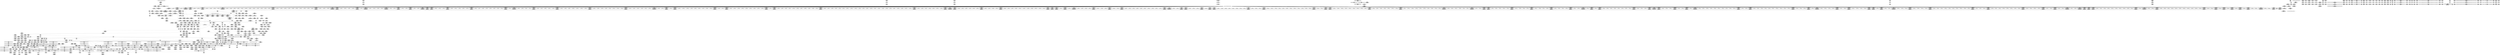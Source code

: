 digraph {
	CE0x47cfbb0 [shape=record,shape=Mrecord,label="{CE0x47cfbb0|inode_has_perm:tobool2|security/selinux/hooks.c,1611|*SummSource*}"]
	CE0x4742700 [shape=record,shape=Mrecord,label="{CE0x4742700|i64_4|*Constant*}"]
	CE0x47cd650 [shape=record,shape=Mrecord,label="{CE0x47cd650|inode_has_perm:tobool|security/selinux/hooks.c,1611|*SummSink*}"]
	CE0x473f610 [shape=record,shape=Mrecord,label="{CE0x473f610|i64*_getelementptr_inbounds_(_5_x_i64_,_5_x_i64_*___llvm_gcov_ctr155,_i64_0,_i64_4)|*Constant*}"]
	CE0x47bafb0 [shape=record,shape=Mrecord,label="{CE0x47bafb0|12:_i32,_56:_i8*,_:_CRE_893,894_}"]
	CE0x479f2e0 [shape=record,shape=Mrecord,label="{CE0x479f2e0|12:_i32,_56:_i8*,_:_CRE_189,190_}"]
	CE0x478c020 [shape=record,shape=Mrecord,label="{CE0x478c020|104:_%struct.inode*,_:_CRE_240,248_|*MultipleSource*|Function::selinux_inode_getxattr&Arg::dentry::|Function::dentry_has_perm&Arg::dentry::|security/selinux/hooks.c,1627}"]
	CE0x47b9de0 [shape=record,shape=Mrecord,label="{CE0x47b9de0|12:_i32,_56:_i8*,_:_CRE_878,879_}"]
	CE0x47594d0 [shape=record,shape=Mrecord,label="{CE0x47594d0|inode_has_perm:if.then}"]
	CE0x47bd940 [shape=record,shape=Mrecord,label="{CE0x47bd940|12:_i32,_56:_i8*,_:_CRE_928,929_}"]
	CE0x47298b0 [shape=record,shape=Mrecord,label="{CE0x47298b0|dentry_has_perm:dentry|Function::dentry_has_perm&Arg::dentry::|*SummSource*}"]
	CE0x47b5ee0 [shape=record,shape=Mrecord,label="{CE0x47b5ee0|12:_i32,_56:_i8*,_:_CRE_684,688_|*MultipleSource*|Function::inode_has_perm&Arg::inode::|*LoadInst*|security/selinux/hooks.c,1627|security/selinux/hooks.c,1611}"]
	CE0x47a0690 [shape=record,shape=Mrecord,label="{CE0x47a0690|12:_i32,_56:_i8*,_:_CRE_216,224_|*MultipleSource*|Function::inode_has_perm&Arg::inode::|*LoadInst*|security/selinux/hooks.c,1627|security/selinux/hooks.c,1611}"]
	CE0x47c5950 [shape=record,shape=Mrecord,label="{CE0x47c5950|inode_has_perm:tmp15|*LoadInst*|security/selinux/hooks.c,1615|*SummSink*}"]
	CE0x47ad4b0 [shape=record,shape=Mrecord,label="{CE0x47ad4b0|12:_i32,_56:_i8*,_:_CRE_476,477_}"]
	CE0x4742b00 [shape=record,shape=Mrecord,label="{CE0x4742b00|selinux_inode_getxattr:tmp14|security/selinux/hooks.c,3041|*SummSink*}"]
	CE0x47b6bd0 [shape=record,shape=Mrecord,label="{CE0x47b6bd0|12:_i32,_56:_i8*,_:_CRE_736,740_|*MultipleSource*|Function::inode_has_perm&Arg::inode::|*LoadInst*|security/selinux/hooks.c,1627|security/selinux/hooks.c,1611}"]
	CE0x47bd810 [shape=record,shape=Mrecord,label="{CE0x47bd810|12:_i32,_56:_i8*,_:_CRE_927,928_}"]
	CE0x47ce6b0 [shape=record,shape=Mrecord,label="{CE0x47ce6b0|inode_has_perm:lnot.ext|security/selinux/hooks.c,1611|*SummSource*}"]
	CE0x477a8b0 [shape=record,shape=Mrecord,label="{CE0x477a8b0|inode_has_perm:tmp5|security/selinux/hooks.c,1609}"]
	CE0x478d600 [shape=record,shape=Mrecord,label="{CE0x478d600|_call_void_mcount()_#3|*SummSource*}"]
	CE0x47991e0 [shape=record,shape=Mrecord,label="{CE0x47991e0|104:_%struct.inode*,_:_CRE_24,40_|*MultipleSource*|Function::selinux_inode_getxattr&Arg::dentry::|Function::dentry_has_perm&Arg::dentry::|security/selinux/hooks.c,1627}"]
	CE0x47b4fa0 [shape=record,shape=Mrecord,label="{CE0x47b4fa0|12:_i32,_56:_i8*,_:_CRE_624,628_|*MultipleSource*|Function::inode_has_perm&Arg::inode::|*LoadInst*|security/selinux/hooks.c,1627|security/selinux/hooks.c,1611}"]
	CE0x47a9b80 [shape=record,shape=Mrecord,label="{CE0x47a9b80|12:_i32,_56:_i8*,_:_CRE_302,303_}"]
	CE0x477e250 [shape=record,shape=Mrecord,label="{CE0x477e250|avc_has_perm:auditdata|Function::avc_has_perm&Arg::auditdata::}"]
	CE0x472cbc0 [shape=record,shape=Mrecord,label="{CE0x472cbc0|inode_has_perm:if.end}"]
	CE0x474a3b0 [shape=record,shape=Mrecord,label="{CE0x474a3b0|selinux_inode_getxattr:land.lhs.true2}"]
	CE0x4759d70 [shape=record,shape=Mrecord,label="{CE0x4759d70|inode_has_perm:tmp3|*SummSink*}"]
	CE0x4755610 [shape=record,shape=Mrecord,label="{CE0x4755610|104:_%struct.inode*,_:_CRE_188,189_}"]
	CE0x4792170 [shape=record,shape=Mrecord,label="{CE0x4792170|12:_i32,_56:_i8*,_:_CRE_104,112_|*MultipleSource*|Function::inode_has_perm&Arg::inode::|*LoadInst*|security/selinux/hooks.c,1627|security/selinux/hooks.c,1611}"]
	CE0x47469a0 [shape=record,shape=Mrecord,label="{CE0x47469a0|i8*_getelementptr_inbounds_(_25_x_i8_,_25_x_i8_*_.str3,_i32_0,_i32_0)|*Constant*|*SummSink*}"]
	CE0x4775e20 [shape=record,shape=Mrecord,label="{CE0x4775e20|dentry_has_perm:type|security/selinux/hooks.c,1630|*SummSource*}"]
	CE0x473eee0 [shape=record,shape=Mrecord,label="{CE0x473eee0|__validate_creds:tmp7|include/linux/cred.h,174|*SummSource*}"]
	CE0x47755a0 [shape=record,shape=Mrecord,label="{CE0x47755a0|104:_%struct.inode*,_:_CRE_162,163_}"]
	CE0x47bcb00 [shape=record,shape=Mrecord,label="{CE0x47bcb00|12:_i32,_56:_i8*,_:_CRE_916,917_}"]
	CE0x47436c0 [shape=record,shape=Mrecord,label="{CE0x47436c0|i64*_getelementptr_inbounds_(_11_x_i64_,_11_x_i64_*___llvm_gcov_ctr239,_i64_0,_i64_8)|*Constant*|*SummSource*}"]
	CE0x47a6150 [shape=record,shape=Mrecord,label="{CE0x47a6150|12:_i32,_56:_i8*,_:_CRE_253,254_}"]
	CE0x4746440 [shape=record,shape=Mrecord,label="{CE0x4746440|i8_1|*Constant*|*SummSink*}"]
	CE0x47b8d40 [shape=record,shape=Mrecord,label="{CE0x47b8d40|12:_i32,_56:_i8*,_:_CRE_865,866_}"]
	"CONST[source:0(mediator),value:2(dynamic)][purpose:{object}][SnkIdx:2]"
	CE0x473c9a0 [shape=record,shape=Mrecord,label="{CE0x473c9a0|104:_%struct.inode*,_:_CRE_48,52_|*MultipleSource*|Function::selinux_inode_getxattr&Arg::dentry::|Function::dentry_has_perm&Arg::dentry::|security/selinux/hooks.c,1627}"]
	CE0x47b3580 [shape=record,shape=Mrecord,label="{CE0x47b3580|12:_i32,_56:_i8*,_:_CRE_602,603_}"]
	CE0x4751680 [shape=record,shape=Mrecord,label="{CE0x4751680|get_current:entry|*SummSink*}"]
	CE0x47780b0 [shape=record,shape=Mrecord,label="{CE0x47780b0|GLOBAL:inode_has_perm|*Constant*|*SummSource*}"]
	CE0x474daf0 [shape=record,shape=Mrecord,label="{CE0x474daf0|GLOBAL:selinux_inode_getxattr.__warned|Global_var:selinux_inode_getxattr.__warned}"]
	CE0x47b1c90 [shape=record,shape=Mrecord,label="{CE0x47b1c90|12:_i32,_56:_i8*,_:_CRE_581,582_}"]
	CE0x477f810 [shape=record,shape=Mrecord,label="{CE0x477f810|i64*_getelementptr_inbounds_(_5_x_i64_,_5_x_i64_*___llvm_gcov_ctr155,_i64_0,_i64_0)|*Constant*}"]
	CE0x47ad5b0 [shape=record,shape=Mrecord,label="{CE0x47ad5b0|12:_i32,_56:_i8*,_:_CRE_477,478_}"]
	"CONST[source:2(external),value:2(dynamic)][purpose:{subject}][SrcIdx:3]"
	CE0x47969c0 [shape=record,shape=Mrecord,label="{CE0x47969c0|dentry_has_perm:tmp4|*LoadInst*|security/selinux/hooks.c,1627}"]
	CE0x47b9b80 [shape=record,shape=Mrecord,label="{CE0x47b9b80|12:_i32,_56:_i8*,_:_CRE_876,877_}"]
	CE0x47866f0 [shape=record,shape=Mrecord,label="{CE0x47866f0|12:_i32,_56:_i8*,_:_CRE_139,140_}"]
	CE0x478a6d0 [shape=record,shape=Mrecord,label="{CE0x478a6d0|104:_%struct.inode*,_:_CRE_199,200_}"]
	CE0x472a0d0 [shape=record,shape=Mrecord,label="{CE0x472a0d0|dentry_has_perm:av|Function::dentry_has_perm&Arg::av::}"]
	CE0x47bb5a0 [shape=record,shape=Mrecord,label="{CE0x47bb5a0|12:_i32,_56:_i8*,_:_CRE_898,899_}"]
	CE0x4796090 [shape=record,shape=Mrecord,label="{CE0x4796090|104:_%struct.inode*,_:_CRE_310,311_}"]
	CE0x4753490 [shape=record,shape=Mrecord,label="{CE0x4753490|GLOBAL:dentry_has_perm|*Constant*|*SummSource*}"]
	CE0x478fc90 [shape=record,shape=Mrecord,label="{CE0x478fc90|GLOBAL:__llvm_gcov_ctr155|Global_var:__llvm_gcov_ctr155}"]
	CE0x47a7b70 [shape=record,shape=Mrecord,label="{CE0x47a7b70|12:_i32,_56:_i8*,_:_CRE_275,276_}"]
	CE0x4797ec0 [shape=record,shape=Mrecord,label="{CE0x4797ec0|inode_has_perm:do.body|*SummSource*}"]
	CE0x4746ab0 [shape=record,shape=Mrecord,label="{CE0x4746ab0|GLOBAL:lockdep_rcu_suspicious|*Constant*}"]
	CE0x47a8030 [shape=record,shape=Mrecord,label="{CE0x47a8030|12:_i32,_56:_i8*,_:_CRE_279,280_}"]
	"CONST[source:0(mediator),value:2(dynamic)][purpose:{object}][SnkIdx:1]"
	CE0x475cc60 [shape=record,shape=Mrecord,label="{CE0x475cc60|selinux_inode_getxattr:do.end|*SummSink*}"]
	CE0x47a8750 [shape=record,shape=Mrecord,label="{CE0x47a8750|12:_i32,_56:_i8*,_:_CRE_285,286_}"]
	CE0x47a8160 [shape=record,shape=Mrecord,label="{CE0x47a8160|12:_i32,_56:_i8*,_:_CRE_280,281_}"]
	CE0x47ac300 [shape=record,shape=Mrecord,label="{CE0x47ac300|12:_i32,_56:_i8*,_:_CRE_432,440_|*MultipleSource*|Function::inode_has_perm&Arg::inode::|*LoadInst*|security/selinux/hooks.c,1627|security/selinux/hooks.c,1611}"]
	CE0x4733d10 [shape=record,shape=Mrecord,label="{CE0x4733d10|get_current:tmp|*SummSink*}"]
	CE0x47748b0 [shape=record,shape=Mrecord,label="{CE0x47748b0|104:_%struct.inode*,_:_CRE_148,149_}"]
	CE0x5addec0 [shape=record,shape=Mrecord,label="{CE0x5addec0|selinux_inode_getxattr:do.body|*SummSink*}"]
	CE0x47a8e70 [shape=record,shape=Mrecord,label="{CE0x47a8e70|12:_i32,_56:_i8*,_:_CRE_291,292_}"]
	CE0x4755250 [shape=record,shape=Mrecord,label="{CE0x4755250|104:_%struct.inode*,_:_CRE_184,185_}"]
	CE0x472db70 [shape=record,shape=Mrecord,label="{CE0x472db70|12:_i32,_56:_i8*,_:_CRE_181,182_}"]
	CE0x4794220 [shape=record,shape=Mrecord,label="{CE0x4794220|__validate_creds:line|Function::__validate_creds&Arg::line::|*SummSource*}"]
	CE0x4747a00 [shape=record,shape=Mrecord,label="{CE0x4747a00|selinux_inode_getxattr:entry|*SummSource*}"]
	CE0x47aa040 [shape=record,shape=Mrecord,label="{CE0x47aa040|12:_i32,_56:_i8*,_:_CRE_306,307_}"]
	CE0x47a9f10 [shape=record,shape=Mrecord,label="{CE0x47a9f10|12:_i32,_56:_i8*,_:_CRE_305,306_}"]
	CE0x47744e0 [shape=record,shape=Mrecord,label="{CE0x47744e0|104:_%struct.inode*,_:_CRE_144,145_}"]
	CE0x474fe50 [shape=record,shape=Mrecord,label="{CE0x474fe50|12:_i32,_56:_i8*,_:_CRE_164,165_}"]
	CE0x47f0120 [shape=record,shape=Mrecord,label="{CE0x47f0120|__validate_creds:tmp8|include/linux/cred.h,175|*SummSink*}"]
	CE0x47c5bd0 [shape=record,shape=Mrecord,label="{CE0x47c5bd0|inode_has_perm:tmp16|security/selinux/hooks.c,1615|*SummSource*}"]
	CE0x47bb210 [shape=record,shape=Mrecord,label="{CE0x47bb210|12:_i32,_56:_i8*,_:_CRE_895,896_}"]
	CE0x47bf250 [shape=record,shape=Mrecord,label="{CE0x47bf250|12:_i32,_56:_i8*,_:_CRE_980,981_}"]
	CE0x47aef80 [shape=record,shape=Mrecord,label="{CE0x47aef80|12:_i32,_56:_i8*,_:_CRE_528,536_|*MultipleSource*|Function::inode_has_perm&Arg::inode::|*LoadInst*|security/selinux/hooks.c,1627|security/selinux/hooks.c,1611}"]
	CE0x47a7320 [shape=record,shape=Mrecord,label="{CE0x47a7320|12:_i32,_56:_i8*,_:_CRE_268,269_}"]
	CE0x47948d0 [shape=record,shape=Mrecord,label="{CE0x47948d0|__validate_creds:lnot.ext|include/linux/cred.h,173}"]
	CE0x47765b0 [shape=record,shape=Mrecord,label="{CE0x47765b0|i64*_getelementptr_inbounds_(_5_x_i64_,_5_x_i64_*___llvm_gcov_ctr155,_i64_0,_i64_3)|*Constant*}"]
	CE0x47888e0 [shape=record,shape=Mrecord,label="{CE0x47888e0|inode_has_perm:tmp2|*SummSource*}"]
	CE0x4755ca0 [shape=record,shape=Mrecord,label="{CE0x4755ca0|104:_%struct.inode*,_:_CRE_195,196_}"]
	CE0x47ba500 [shape=record,shape=Mrecord,label="{CE0x47ba500|12:_i32,_56:_i8*,_:_CRE_884,885_}"]
	CE0x479a1a0 [shape=record,shape=Mrecord,label="{CE0x479a1a0|_ret_void,_!dbg_!27722|include/linux/cred.h,175|*SummSource*}"]
	CE0x478bf30 [shape=record,shape=Mrecord,label="{CE0x478bf30|104:_%struct.inode*,_:_CRE_232,240_|*MultipleSource*|Function::selinux_inode_getxattr&Arg::dentry::|Function::dentry_has_perm&Arg::dentry::|security/selinux/hooks.c,1627}"]
	CE0x47ce020 [shape=record,shape=Mrecord,label="{CE0x47ce020|inode_has_perm:lnot1|security/selinux/hooks.c,1611|*SummSource*}"]
	CE0x4735d30 [shape=record,shape=Mrecord,label="{CE0x4735d30|0:_i8,_:_GCMR_selinux_inode_getxattr.__warned_internal_global_i8_0,_section_.data.unlikely_,_align_1:_elem_0:default:}"]
	CE0x47aeb40 [shape=record,shape=Mrecord,label="{CE0x47aeb40|12:_i32,_56:_i8*,_:_CRE_512,520_|*MultipleSource*|Function::inode_has_perm&Arg::inode::|*LoadInst*|security/selinux/hooks.c,1627|security/selinux/hooks.c,1611}"]
	CE0x477efb0 [shape=record,shape=Mrecord,label="{CE0x477efb0|__validate_creds:if.then|*SummSink*}"]
	CE0x47878e0 [shape=record,shape=Mrecord,label="{CE0x47878e0|_call_void_mcount()_#3|*SummSource*}"]
	CE0x479d040 [shape=record,shape=Mrecord,label="{CE0x479d040|COLLAPSED:_GCMRE___llvm_gcov_ctr131_internal_global_2_x_i64_zeroinitializer:_elem_0:default:}"]
	CE0x47be190 [shape=record,shape=Mrecord,label="{CE0x47be190|12:_i32,_56:_i8*,_:_CRE_935,936_}"]
	CE0x4755340 [shape=record,shape=Mrecord,label="{CE0x4755340|104:_%struct.inode*,_:_CRE_185,186_}"]
	CE0x479f3d0 [shape=record,shape=Mrecord,label="{CE0x479f3d0|12:_i32,_56:_i8*,_:_CRE_190,191_}"]
	CE0x4796600 [shape=record,shape=Mrecord,label="{CE0x4796600|104:_%struct.inode*,_:_CRE_316,317_}"]
	CE0x47be2c0 [shape=record,shape=Mrecord,label="{CE0x47be2c0|12:_i32,_56:_i8*,_:_CRE_936,944_|*MultipleSource*|Function::inode_has_perm&Arg::inode::|*LoadInst*|security/selinux/hooks.c,1627|security/selinux/hooks.c,1611}"]
	CE0x47b4e70 [shape=record,shape=Mrecord,label="{CE0x47b4e70|12:_i32,_56:_i8*,_:_CRE_623,624_}"]
	CE0x4795350 [shape=record,shape=Mrecord,label="{CE0x4795350|104:_%struct.inode*,_:_CRE_280,288_|*MultipleSource*|Function::selinux_inode_getxattr&Arg::dentry::|Function::dentry_has_perm&Arg::dentry::|security/selinux/hooks.c,1627}"]
	CE0x47bed60 [shape=record,shape=Mrecord,label="{CE0x47bed60|12:_i32,_56:_i8*,_:_CRE_977,978_}"]
	CE0x4774f10 [shape=record,shape=Mrecord,label="{CE0x4774f10|104:_%struct.inode*,_:_CRE_155,156_}"]
	CE0x472eec0 [shape=record,shape=Mrecord,label="{CE0x472eec0|dentry_has_perm:tmp|*SummSource*}"]
	CE0x4783a50 [shape=record,shape=Mrecord,label="{CE0x4783a50|i64*_getelementptr_inbounds_(_8_x_i64_,_8_x_i64_*___llvm_gcov_ctr154,_i64_0,_i64_1)|*Constant*|*SummSource*}"]
	CE0x47980b0 [shape=record,shape=Mrecord,label="{CE0x47980b0|i64*_getelementptr_inbounds_(_8_x_i64_,_8_x_i64_*___llvm_gcov_ctr154,_i64_0,_i64_0)|*Constant*|*SummSource*}"]
	CE0x477e930 [shape=record,shape=Mrecord,label="{CE0x477e930|i64*_getelementptr_inbounds_(_8_x_i64_,_8_x_i64_*___llvm_gcov_ctr154,_i64_0,_i64_7)|*Constant*}"]
	CE0x4743790 [shape=record,shape=Mrecord,label="{CE0x4743790|selinux_inode_getxattr:tobool|security/selinux/hooks.c,3041|*SummSource*}"]
	CE0x479eb50 [shape=record,shape=Mrecord,label="{CE0x479eb50|GLOBAL:cred_sid|*Constant*}"]
	CE0x4744ba0 [shape=record,shape=Mrecord,label="{CE0x4744ba0|selinux_inode_getxattr:tmp17|security/selinux/hooks.c,3041|*SummSink*}"]
	CE0x47b9230 [shape=record,shape=Mrecord,label="{CE0x47b9230|12:_i32,_56:_i8*,_:_CRE_868,869_}"]
	CE0x47a5c90 [shape=record,shape=Mrecord,label="{CE0x47a5c90|12:_i32,_56:_i8*,_:_CRE_249,250_}"]
	CE0x478c2f0 [shape=record,shape=Mrecord,label="{CE0x478c2f0|104:_%struct.inode*,_:_CRE_256,264_|*MultipleSource*|Function::selinux_inode_getxattr&Arg::dentry::|Function::dentry_has_perm&Arg::dentry::|security/selinux/hooks.c,1627}"]
	CE0x47b9f10 [shape=record,shape=Mrecord,label="{CE0x47b9f10|12:_i32,_56:_i8*,_:_CRE_879,880_}"]
	CE0x4756390 [shape=record,shape=Mrecord,label="{CE0x4756390|get_current:tmp1|*SummSource*}"]
	CE0x474ae20 [shape=record,shape=Mrecord,label="{CE0x474ae20|GLOBAL:selinux_inode_getxattr.__warned|Global_var:selinux_inode_getxattr.__warned|*SummSource*}"]
	CE0x47bde00 [shape=record,shape=Mrecord,label="{CE0x47bde00|12:_i32,_56:_i8*,_:_CRE_932,933_}"]
	CE0x475b250 [shape=record,shape=Mrecord,label="{CE0x475b250|12:_i32,_56:_i8*,_:_CRE_76,80_|*MultipleSource*|Function::inode_has_perm&Arg::inode::|*LoadInst*|security/selinux/hooks.c,1627|security/selinux/hooks.c,1611}"]
	CE0x4773f50 [shape=record,shape=Mrecord,label="{CE0x4773f50|104:_%struct.inode*,_:_CRE_94,95_}"]
	CE0x479dd00 [shape=record,shape=Mrecord,label="{CE0x479dd00|inode_has_perm:tmp13|security/selinux/hooks.c,1614|*SummSink*}"]
	CE0x47a64e0 [shape=record,shape=Mrecord,label="{CE0x47a64e0|12:_i32,_56:_i8*,_:_CRE_256,257_}"]
	CE0x4791c00 [shape=record,shape=Mrecord,label="{CE0x4791c00|12:_i32,_56:_i8*,_:_CRE_80,88_|*MultipleSource*|Function::inode_has_perm&Arg::inode::|*LoadInst*|security/selinux/hooks.c,1627|security/selinux/hooks.c,1611}"]
	CE0x47bd0f0 [shape=record,shape=Mrecord,label="{CE0x47bd0f0|12:_i32,_56:_i8*,_:_CRE_921,922_}"]
	CE0x479d5b0 [shape=record,shape=Mrecord,label="{CE0x479d5b0|i64*_getelementptr_inbounds_(_8_x_i64_,_8_x_i64_*___llvm_gcov_ctr154,_i64_0,_i64_6)|*Constant*|*SummSource*}"]
	CE0x47347c0 [shape=record,shape=Mrecord,label="{CE0x47347c0|i64*_getelementptr_inbounds_(_11_x_i64_,_11_x_i64_*___llvm_gcov_ctr239,_i64_0,_i64_10)|*Constant*|*SummSink*}"]
	CE0x4785d60 [shape=record,shape=Mrecord,label="{CE0x4785d60|i32_1609|*Constant*|*SummSink*}"]
	CE0x4731b40 [shape=record,shape=Mrecord,label="{CE0x4731b40|selinux_inode_getxattr:tmp}"]
	CE0x47a69a0 [shape=record,shape=Mrecord,label="{CE0x47a69a0|12:_i32,_56:_i8*,_:_CRE_260,261_}"]
	CE0x4783130 [shape=record,shape=Mrecord,label="{CE0x4783130|i32_22|*Constant*}"]
	CE0x4798ab0 [shape=record,shape=Mrecord,label="{CE0x4798ab0|104:_%struct.inode*,_:_CRE_0,4_|*MultipleSource*|Function::selinux_inode_getxattr&Arg::dentry::|Function::dentry_has_perm&Arg::dentry::|security/selinux/hooks.c,1627}"]
	CE0x47b8300 [shape=record,shape=Mrecord,label="{CE0x47b8300|12:_i32,_56:_i8*,_:_CRE_832,840_|*MultipleSource*|Function::inode_has_perm&Arg::inode::|*LoadInst*|security/selinux/hooks.c,1627|security/selinux/hooks.c,1611}"]
	CE0x47ef5f0 [shape=record,shape=Mrecord,label="{CE0x47ef5f0|0:_i32,_4:_i32,_8:_i32,_12:_i32,_:_CMRE_16,20_|*MultipleSource*|security/selinux/hooks.c,196|security/selinux/hooks.c,197|*LoadInst*|security/selinux/hooks.c,196}"]
	CE0x472fae0 [shape=record,shape=Mrecord,label="{CE0x472fae0|COLLAPSED:_GCMRE___llvm_gcov_ctr153_internal_global_2_x_i64_zeroinitializer:_elem_0:default:}"]
	CE0x477db50 [shape=record,shape=Mrecord,label="{CE0x477db50|_ret_i32_%retval.0,_!dbg_!27728|security/selinux/avc.c,775}"]
	CE0x47be730 [shape=record,shape=Mrecord,label="{CE0x47be730|12:_i32,_56:_i8*,_:_CRE_960,968_|*MultipleSource*|Function::inode_has_perm&Arg::inode::|*LoadInst*|security/selinux/hooks.c,1627|security/selinux/hooks.c,1611}"]
	CE0x47f00b0 [shape=record,shape=Mrecord,label="{CE0x47f00b0|__validate_creds:tmp8|include/linux/cred.h,175|*SummSource*}"]
	CE0x47c6bc0 [shape=record,shape=Mrecord,label="{CE0x47c6bc0|28:_i32,_32:_i16,_:_CRE_28,32_|*MultipleSource*|*LoadInst*|security/selinux/hooks.c,1615|security/selinux/hooks.c,1615|security/selinux/hooks.c,1617}"]
	CE0x47b0990 [shape=record,shape=Mrecord,label="{CE0x47b0990|12:_i32,_56:_i8*,_:_CRE_565,566_}"]
	CE0x477ba90 [shape=record,shape=Mrecord,label="{CE0x477ba90|inode_has_perm:sclass|security/selinux/hooks.c,1617|*SummSource*}"]
	CE0x47ef3a0 [shape=record,shape=Mrecord,label="{CE0x47ef3a0|0:_i32,_4:_i32,_8:_i32,_12:_i32,_:_CMRE_12,16_|*MultipleSource*|security/selinux/hooks.c,196|security/selinux/hooks.c,197|*LoadInst*|security/selinux/hooks.c,196}"]
	CE0x478bd50 [shape=record,shape=Mrecord,label="{CE0x478bd50|104:_%struct.inode*,_:_CRE_223,224_}"]
	CE0x47a8620 [shape=record,shape=Mrecord,label="{CE0x47a8620|12:_i32,_56:_i8*,_:_CRE_284,285_}"]
	CE0x479c0b0 [shape=record,shape=Mrecord,label="{CE0x479c0b0|12:_i32,_56:_i8*,_:_CRE_2,4_|*MultipleSource*|Function::inode_has_perm&Arg::inode::|*LoadInst*|security/selinux/hooks.c,1627|security/selinux/hooks.c,1611}"]
	CE0x47cde00 [shape=record,shape=Mrecord,label="{CE0x47cde00|inode_has_perm:lnot|security/selinux/hooks.c,1611|*SummSink*}"]
	CE0x47917b0 [shape=record,shape=Mrecord,label="{CE0x47917b0|cred_sid:security|security/selinux/hooks.c,196|*SummSource*}"]
	CE0x47269e0 [shape=record,shape=Mrecord,label="{CE0x47269e0|_ret_i32_%retval.0,_!dbg_!27739|security/selinux/hooks.c,1618}"]
	CE0x477b4c0 [shape=record,shape=Mrecord,label="{CE0x477b4c0|i64*_getelementptr_inbounds_(_8_x_i64_,_8_x_i64_*___llvm_gcov_ctr154,_i64_0,_i64_7)|*Constant*|*SummSink*}"]
	CE0x475ca70 [shape=record,shape=Mrecord,label="{CE0x475ca70|selinux_inode_getxattr:tmp1|*SummSource*}"]
	CE0x47adda0 [shape=record,shape=Mrecord,label="{CE0x47adda0|12:_i32,_56:_i8*,_:_CRE_484,485_}"]
	CE0x47d0450 [shape=record,shape=Mrecord,label="{CE0x47d0450|inode_has_perm:tmp7|security/selinux/hooks.c,1611|*SummSink*}"]
	CE0x47cff40 [shape=record,shape=Mrecord,label="{CE0x47cff40|i64_3|*Constant*}"]
	CE0x4798800 [shape=record,shape=Mrecord,label="{CE0x4798800|dentry_has_perm:d_inode|security/selinux/hooks.c,1627}"]
	CE0x47752d0 [shape=record,shape=Mrecord,label="{CE0x47752d0|104:_%struct.inode*,_:_CRE_159,160_}"]
	CE0x47a5430 [shape=record,shape=Mrecord,label="{CE0x47a5430|12:_i32,_56:_i8*,_:_CRE_242,243_}"]
	CE0x47bf350 [shape=record,shape=Mrecord,label="{CE0x47bf350|12:_i32,_56:_i8*,_:_CRE_981,982_}"]
	CE0x479cdd0 [shape=record,shape=Mrecord,label="{CE0x479cdd0|i64*_getelementptr_inbounds_(_2_x_i64_,_2_x_i64_*___llvm_gcov_ctr131,_i64_0,_i64_0)|*Constant*|*SummSink*}"]
	CE0x47256d0 [shape=record,shape=Mrecord,label="{CE0x47256d0|inode_has_perm:cred|Function::inode_has_perm&Arg::cred::}"]
	CE0x4774610 [shape=record,shape=Mrecord,label="{CE0x4774610|104:_%struct.inode*,_:_CRE_145,146_}"]
	CE0x47b5630 [shape=record,shape=Mrecord,label="{CE0x47b5630|12:_i32,_56:_i8*,_:_CRE_656,664_|*MultipleSource*|Function::inode_has_perm&Arg::inode::|*LoadInst*|security/selinux/hooks.c,1627|security/selinux/hooks.c,1611}"]
	CE0x4733960 [shape=record,shape=Mrecord,label="{CE0x4733960|selinux_inode_getxattr:tmp3|*SummSink*}"]
	CE0x4756700 [shape=record,shape=Mrecord,label="{CE0x4756700|i64*_getelementptr_inbounds_(_8_x_i64_,_8_x_i64_*___llvm_gcov_ctr154,_i64_0,_i64_1)|*Constant*}"]
	CE0x473e870 [shape=record,shape=Mrecord,label="{CE0x473e870|i8*_getelementptr_inbounds_(_45_x_i8_,_45_x_i8_*_.str12,_i32_0,_i32_0)|*Constant*}"]
	CE0x477bb70 [shape=record,shape=Mrecord,label="{CE0x477bb70|inode_has_perm:sclass|security/selinux/hooks.c,1617|*SummSink*}"]
	CE0x4788680 [shape=record,shape=Mrecord,label="{CE0x4788680|__validate_creds:lnot|include/linux/cred.h,173}"]
	CE0x47b30c0 [shape=record,shape=Mrecord,label="{CE0x47b30c0|12:_i32,_56:_i8*,_:_CRE_598,599_}"]
	CE0x4732f80 [shape=record,shape=Mrecord,label="{CE0x4732f80|i64_1|*Constant*}"]
	CE0x47c4610 [shape=record,shape=Mrecord,label="{CE0x47c4610|cred_sid:entry|*SummSink*}"]
	CE0x4759e30 [shape=record,shape=Mrecord,label="{CE0x4759e30|_call_void_mcount()_#3}"]
	CE0x472d7b0 [shape=record,shape=Mrecord,label="{CE0x472d7b0|12:_i32,_56:_i8*,_:_CRE_177,178_}"]
	CE0x4731a00 [shape=record,shape=Mrecord,label="{CE0x4731a00|selinux_inode_getxattr:land.lhs.true2|*SummSource*}"]
	CE0x47879e0 [shape=record,shape=Mrecord,label="{CE0x47879e0|_call_void_mcount()_#3|*SummSink*}"]
	CE0x47ed150 [shape=record,shape=Mrecord,label="{CE0x47ed150|GLOBAL:__invalid_creds|*Constant*|*SummSource*}"]
	CE0x47aa630 [shape=record,shape=Mrecord,label="{CE0x47aa630|12:_i32,_56:_i8*,_:_CRE_311,312_}"]
	CE0x4792950 [shape=record,shape=Mrecord,label="{CE0x4792950|12:_i32,_56:_i8*,_:_CRE_147,148_}"]
	CE0x47b44f0 [shape=record,shape=Mrecord,label="{CE0x47b44f0|12:_i32,_56:_i8*,_:_CRE_615,616_}"]
	CE0x477e590 [shape=record,shape=Mrecord,label="{CE0x477e590|_ret_i32_%retval.0,_!dbg_!27728|security/selinux/avc.c,775|*SummSource*}"]
	CE0x47775d0 [shape=record,shape=Mrecord,label="{CE0x47775d0|dentry_has_perm:u|security/selinux/hooks.c,1631|*SummSource*}"]
	CE0x4794a70 [shape=record,shape=Mrecord,label="{CE0x4794a70|inode_has_perm:return|*SummSink*}"]
	CE0x4722da0 [shape=record,shape=Mrecord,label="{CE0x4722da0|selinux_inode_getxattr:land.lhs.true}"]
	CE0x4752ab0 [shape=record,shape=Mrecord,label="{CE0x4752ab0|selinux_inode_getxattr:tmp21|security/selinux/hooks.c,3041|*SummSink*}"]
	CE0x47bb930 [shape=record,shape=Mrecord,label="{CE0x47bb930|12:_i32,_56:_i8*,_:_CRE_901,902_}"]
	CE0x47b0600 [shape=record,shape=Mrecord,label="{CE0x47b0600|12:_i32,_56:_i8*,_:_CRE_562,563_}"]
	CE0x472fd70 [shape=record,shape=Mrecord,label="{CE0x472fd70|GLOBAL:__llvm_gcov_ctr239|Global_var:__llvm_gcov_ctr239|*SummSink*}"]
	CE0x477fcf0 [shape=record,shape=Mrecord,label="{CE0x477fcf0|__validate_creds:expval|include/linux/cred.h,173|*SummSource*}"]
	CE0x475c390 [shape=record,shape=Mrecord,label="{CE0x475c390|_call_void_mcount()_#3|*SummSink*}"]
	CE0x4725e40 [shape=record,shape=Mrecord,label="{CE0x4725e40|inode_has_perm:inode|Function::inode_has_perm&Arg::inode::|*SummSink*}"]
	CE0x47bff60 [shape=record,shape=Mrecord,label="{CE0x47bff60|inode_has_perm:tmp6|*LoadInst*|security/selinux/hooks.c,1611|*SummSource*}"]
	CE0x4723d30 [shape=record,shape=Mrecord,label="{CE0x4723d30|selinux_inode_getxattr:if.end|*SummSink*}"]
	CE0x47b9330 [shape=record,shape=Mrecord,label="{CE0x47b9330|12:_i32,_56:_i8*,_:_CRE_869,870_}"]
	CE0x478a3b0 [shape=record,shape=Mrecord,label="{CE0x478a3b0|i64*_getelementptr_inbounds_(_2_x_i64_,_2_x_i64_*___llvm_gcov_ctr153,_i64_0,_i64_0)|*Constant*|*SummSource*}"]
	CE0x4753880 [shape=record,shape=Mrecord,label="{CE0x4753880|dentry_has_perm:entry|*SummSink*}"]
	CE0x47bfd10 [shape=record,shape=Mrecord,label="{CE0x47bfd10|inode_has_perm:tmp6|*LoadInst*|security/selinux/hooks.c,1611}"]
	CE0x4725560 [shape=record,shape=Mrecord,label="{CE0x4725560|inode_has_perm:entry|*SummSource*}"]
	CE0x473c0b0 [shape=record,shape=Mrecord,label="{CE0x473c0b0|get_current:tmp2|*SummSink*}"]
	CE0x4723840 [shape=record,shape=Mrecord,label="{CE0x4723840|selinux_inode_getxattr:call|security/selinux/hooks.c,3041}"]
	CE0x4750db0 [shape=record,shape=Mrecord,label="{CE0x4750db0|12:_i32,_56:_i8*,_:_CRE_120,128_|*MultipleSource*|Function::inode_has_perm&Arg::inode::|*LoadInst*|security/selinux/hooks.c,1627|security/selinux/hooks.c,1611}"]
	CE0x477d710 [shape=record,shape=Mrecord,label="{CE0x477d710|avc_has_perm:tclass|Function::avc_has_perm&Arg::tclass::}"]
	CE0x47aa3d0 [shape=record,shape=Mrecord,label="{CE0x47aa3d0|12:_i32,_56:_i8*,_:_CRE_309,310_}"]
	CE0x47cf230 [shape=record,shape=Mrecord,label="{CE0x47cf230|GLOBAL:llvm.expect.i64|*Constant*|*SummSink*}"]
	CE0x473cf20 [shape=record,shape=Mrecord,label="{CE0x473cf20|104:_%struct.inode*,_:_CRE_80,88_|*MultipleSource*|Function::selinux_inode_getxattr&Arg::dentry::|Function::dentry_has_perm&Arg::dentry::|security/selinux/hooks.c,1627}"]
	CE0x47332c0 [shape=record,shape=Mrecord,label="{CE0x47332c0|selinux_inode_getxattr:tmp6|security/selinux/hooks.c,3041|*SummSink*}"]
	CE0x4775f70 [shape=record,shape=Mrecord,label="{CE0x4775f70|dentry_has_perm:type|security/selinux/hooks.c,1630|*SummSink*}"]
	CE0x477aef0 [shape=record,shape=Mrecord,label="{CE0x477aef0|inode_has_perm:retval.0|*SummSource*}"]
	CE0x478a340 [shape=record,shape=Mrecord,label="{CE0x478a340|i64*_getelementptr_inbounds_(_2_x_i64_,_2_x_i64_*___llvm_gcov_ctr153,_i64_0,_i64_0)|*Constant*}"]
	CE0x4776ef0 [shape=record,shape=Mrecord,label="{CE0x4776ef0|__validate_creds:tmp6|include/linux/cred.h,174}"]
	CE0x47a89b0 [shape=record,shape=Mrecord,label="{CE0x47a89b0|12:_i32,_56:_i8*,_:_CRE_287,288_}"]
	CE0x47942c0 [shape=record,shape=Mrecord,label="{CE0x47942c0|__validate_creds:line|Function::__validate_creds&Arg::line::|*SummSink*}"]
	CE0x47c5870 [shape=record,shape=Mrecord,label="{CE0x47c5870|inode_has_perm:i_security|security/selinux/hooks.c,1615|*SummSink*}"]
	CE0x47af830 [shape=record,shape=Mrecord,label="{CE0x47af830|12:_i32,_56:_i8*,_:_CRE_552,553_}"]
	CE0x47d0790 [shape=record,shape=Mrecord,label="{CE0x47d0790|GLOBAL:__llvm_gcov_ctr154|Global_var:__llvm_gcov_ctr154}"]
	CE0x475a140 [shape=record,shape=Mrecord,label="{CE0x475a140|i64_2|*Constant*}"]
	CE0x47b2280 [shape=record,shape=Mrecord,label="{CE0x47b2280|12:_i32,_56:_i8*,_:_CRE_586,587_}"]
	CE0x474f400 [shape=record,shape=Mrecord,label="{CE0x474f400|12:_i32,_56:_i8*,_:_CRE_153,154_}"]
	CE0x47ef760 [shape=record,shape=Mrecord,label="{CE0x47ef760|0:_i32,_4:_i32,_8:_i32,_12:_i32,_:_CMRE_20,24_|*MultipleSource*|security/selinux/hooks.c,196|security/selinux/hooks.c,197|*LoadInst*|security/selinux/hooks.c,196}"]
	CE0x4729f20 [shape=record,shape=Mrecord,label="{CE0x4729f20|_ret_i32_%call,_!dbg_!27723|security/selinux/hooks.c,1632}"]
	CE0x474de90 [shape=record,shape=Mrecord,label="{CE0x474de90|selinux_inode_getxattr:tmp8|security/selinux/hooks.c,3041|*SummSink*}"]
	CE0x47581b0 [shape=record,shape=Mrecord,label="{CE0x47581b0|12:_i32,_56:_i8*,_:_CRE_32,40_|*MultipleSource*|Function::inode_has_perm&Arg::inode::|*LoadInst*|security/selinux/hooks.c,1627|security/selinux/hooks.c,1611}"]
	CE0x47398b0 [shape=record,shape=Mrecord,label="{CE0x47398b0|selinux_inode_getxattr:tmp15|security/selinux/hooks.c,3041}"]
	CE0x4722790 [shape=record,shape=Mrecord,label="{CE0x4722790|selinux_inode_getxattr:tmp11|security/selinux/hooks.c,3041|*SummSink*}"]
	CE0x47c7f70 [shape=record,shape=Mrecord,label="{CE0x47c7f70|inode_has_perm:tmp17|security/selinux/hooks.c,1617|*SummSink*}"]
	CE0x474f5e0 [shape=record,shape=Mrecord,label="{CE0x474f5e0|12:_i32,_56:_i8*,_:_CRE_155,156_}"]
	CE0x472a300 [shape=record,shape=Mrecord,label="{CE0x472a300|dentry_has_perm:av|Function::dentry_has_perm&Arg::av::|*SummSink*}"]
	CE0x479d540 [shape=record,shape=Mrecord,label="{CE0x479d540|i64*_getelementptr_inbounds_(_8_x_i64_,_8_x_i64_*___llvm_gcov_ctr154,_i64_0,_i64_6)|*Constant*}"]
	CE0x4784d10 [shape=record,shape=Mrecord,label="{CE0x4784d10|i32_1609|*Constant*}"]
	CE0x479e840 [shape=record,shape=Mrecord,label="{CE0x479e840|inode_has_perm:call|security/selinux/hooks.c,1614}"]
	CE0x47d08c0 [shape=record,shape=Mrecord,label="{CE0x47d08c0|GLOBAL:__llvm_gcov_ctr154|Global_var:__llvm_gcov_ctr154|*SummSource*}"]
	CE0x47a7910 [shape=record,shape=Mrecord,label="{CE0x47a7910|12:_i32,_56:_i8*,_:_CRE_273,274_}"]
	CE0x47c58e0 [shape=record,shape=Mrecord,label="{CE0x47c58e0|inode_has_perm:tmp15|*LoadInst*|security/selinux/hooks.c,1615|*SummSource*}"]
	CE0x4784bf0 [shape=record,shape=Mrecord,label="{CE0x4784bf0|__validate_creds:file|Function::__validate_creds&Arg::file::|*SummSink*}"]
	CE0x47c4d20 [shape=record,shape=Mrecord,label="{CE0x47c4d20|_ret_i32_%tmp6,_!dbg_!27716|security/selinux/hooks.c,197|*SummSink*}"]
	CE0x4753360 [shape=record,shape=Mrecord,label="{CE0x4753360|dentry_has_perm:entry}"]
	CE0x4787110 [shape=record,shape=Mrecord,label="{CE0x4787110|GLOBAL:__validate_creds|*Constant*|*SummSink*}"]
	CE0x47ba3d0 [shape=record,shape=Mrecord,label="{CE0x47ba3d0|12:_i32,_56:_i8*,_:_CRE_883,884_}"]
	CE0x47558e0 [shape=record,shape=Mrecord,label="{CE0x47558e0|104:_%struct.inode*,_:_CRE_191,192_}"]
	CE0x47bcd60 [shape=record,shape=Mrecord,label="{CE0x47bcd60|12:_i32,_56:_i8*,_:_CRE_918,919_}"]
	CE0x473a710 [shape=record,shape=Mrecord,label="{CE0x473a710|i64_3|*Constant*|*SummSource*}"]
	CE0x4755f80 [shape=record,shape=Mrecord,label="{CE0x4755f80|get_current:tmp2}"]
	CE0x47af5e0 [shape=record,shape=Mrecord,label="{CE0x47af5e0|12:_i32,_56:_i8*,_:_CRE_544,552_|*MultipleSource*|Function::inode_has_perm&Arg::inode::|*LoadInst*|security/selinux/hooks.c,1627|security/selinux/hooks.c,1611}"]
	CE0x478b3f0 [shape=record,shape=Mrecord,label="{CE0x478b3f0|104:_%struct.inode*,_:_CRE_213,214_}"]
	CE0x47a8d40 [shape=record,shape=Mrecord,label="{CE0x47a8d40|12:_i32,_56:_i8*,_:_CRE_290,291_}"]
	CE0x478f8e0 [shape=record,shape=Mrecord,label="{CE0x478f8e0|__validate_creds:tmp2|include/linux/cred.h,173|*SummSink*}"]
	CE0x4756ac0 [shape=record,shape=Mrecord,label="{CE0x4756ac0|__validate_creds:tmp|*SummSink*}"]
	CE0x47eee10 [shape=record,shape=Mrecord,label="{CE0x47eee10|0:_i32,_4:_i32,_8:_i32,_12:_i32,_:_CMRE_8,12_|*MultipleSource*|security/selinux/hooks.c,196|security/selinux/hooks.c,197|*LoadInst*|security/selinux/hooks.c,196}"]
	CE0x47a9920 [shape=record,shape=Mrecord,label="{CE0x47a9920|12:_i32,_56:_i8*,_:_CRE_300,301_}"]
	CE0x4745090 [shape=record,shape=Mrecord,label="{CE0x4745090|selinux_inode_getxattr:tmp18|security/selinux/hooks.c,3041|*SummSource*}"]
	CE0x478a9a0 [shape=record,shape=Mrecord,label="{CE0x478a9a0|104:_%struct.inode*,_:_CRE_202,203_}"]
	CE0x4754260 [shape=record,shape=Mrecord,label="{CE0x4754260|104:_%struct.inode*,_:_CRE_167,168_}"]
	CE0x4755ac0 [shape=record,shape=Mrecord,label="{CE0x4755ac0|104:_%struct.inode*,_:_CRE_193,194_}"]
	CE0x4754ad0 [shape=record,shape=Mrecord,label="{CE0x4754ad0|104:_%struct.inode*,_:_CRE_176,177_}"]
	CE0x47b7450 [shape=record,shape=Mrecord,label="{CE0x47b7450|12:_i32,_56:_i8*,_:_CRE_768,776_|*MultipleSource*|Function::inode_has_perm&Arg::inode::|*LoadInst*|security/selinux/hooks.c,1627|security/selinux/hooks.c,1611}"]
	CE0x4799560 [shape=record,shape=Mrecord,label="{CE0x4799560|cred_sid:security|security/selinux/hooks.c,196|*SummSink*}"]
	CE0x4731e30 [shape=record,shape=Mrecord,label="{CE0x4731e30|selinux_inode_getxattr:tmp3|*SummSource*}"]
	CE0x4756940 [shape=record,shape=Mrecord,label="{CE0x4756940|inode_has_perm:tmp1|*SummSink*}"]
	CE0x474b400 [shape=record,shape=Mrecord,label="{CE0x474b400|i64_2|*Constant*|*SummSource*}"]
	CE0x4795ef0 [shape=record,shape=Mrecord,label="{CE0x4795ef0|104:_%struct.inode*,_:_CRE_307,308_}"]
	CE0x479d1d0 [shape=record,shape=Mrecord,label="{CE0x479d1d0|inode_has_perm:tmp12|security/selinux/hooks.c,1612|*SummSink*}"]
	CE0x47a6f90 [shape=record,shape=Mrecord,label="{CE0x47a6f90|12:_i32,_56:_i8*,_:_CRE_265,266_}"]
	CE0x478a590 [shape=record,shape=Mrecord,label="{CE0x478a590|104:_%struct.inode*,_:_CRE_198,199_}"]
	CE0x479f5b0 [shape=record,shape=Mrecord,label="{CE0x479f5b0|12:_i32,_56:_i8*,_:_CRE_192,193_}"]
	CE0x47b2e60 [shape=record,shape=Mrecord,label="{CE0x47b2e60|12:_i32,_56:_i8*,_:_CRE_596,597_}"]
	CE0x47ce2c0 [shape=record,shape=Mrecord,label="{CE0x47ce2c0|inode_has_perm:conv|security/selinux/hooks.c,1611}"]
	CE0x478ac70 [shape=record,shape=Mrecord,label="{CE0x478ac70|104:_%struct.inode*,_:_CRE_205,206_}"]
	CE0x47d2c90 [shape=record,shape=Mrecord,label="{CE0x47d2c90|inode_has_perm:tmp11|security/selinux/hooks.c,1612|*SummSink*}"]
	CE0x47849f0 [shape=record,shape=Mrecord,label="{CE0x47849f0|GLOBAL:creds_are_invalid|*Constant*|*SummSource*}"]
	CE0x4783c00 [shape=record,shape=Mrecord,label="{CE0x4783c00|i64*_getelementptr_inbounds_(_8_x_i64_,_8_x_i64_*___llvm_gcov_ctr154,_i64_0,_i64_1)|*Constant*|*SummSink*}"]
	CE0x4796330 [shape=record,shape=Mrecord,label="{CE0x4796330|104:_%struct.inode*,_:_CRE_313,314_}"]
	CE0x47bdcd0 [shape=record,shape=Mrecord,label="{CE0x47bdcd0|12:_i32,_56:_i8*,_:_CRE_931,932_}"]
	CE0x479e8b0 [shape=record,shape=Mrecord,label="{CE0x479e8b0|inode_has_perm:call|security/selinux/hooks.c,1614|*SummSource*}"]
	CE0x47be950 [shape=record,shape=Mrecord,label="{CE0x47be950|12:_i32,_56:_i8*,_:_CRE_968,976_|*MultipleSource*|Function::inode_has_perm&Arg::inode::|*LoadInst*|security/selinux/hooks.c,1627|security/selinux/hooks.c,1611}"]
	CE0x47ee850 [shape=record,shape=Mrecord,label="{CE0x47ee850|cred_sid:bb|*SummSink*}"]
	CE0x4755520 [shape=record,shape=Mrecord,label="{CE0x4755520|104:_%struct.inode*,_:_CRE_187,188_}"]
	CE0x4791230 [shape=record,shape=Mrecord,label="{CE0x4791230|__validate_creds:conv|include/linux/cred.h,173|*SummSink*}"]
	CE0x47ed620 [shape=record,shape=Mrecord,label="{CE0x47ed620|i64*_getelementptr_inbounds_(_5_x_i64_,_5_x_i64_*___llvm_gcov_ctr155,_i64_0,_i64_4)|*Constant*|*SummSource*}"]
	CE0x47bc510 [shape=record,shape=Mrecord,label="{CE0x47bc510|12:_i32,_56:_i8*,_:_CRE_911,912_}"]
	CE0x477ee10 [shape=record,shape=Mrecord,label="{CE0x477ee10|__validate_creds:if.then}"]
	CE0x4777f40 [shape=record,shape=Mrecord,label="{CE0x4777f40|GLOBAL:inode_has_perm|*Constant*}"]
	CE0x4747080 [shape=record,shape=Mrecord,label="{CE0x4747080|i32_3041|*Constant*|*SummSource*}"]
	CE0x478b210 [shape=record,shape=Mrecord,label="{CE0x478b210|104:_%struct.inode*,_:_CRE_211,212_}"]
	CE0x4792770 [shape=record,shape=Mrecord,label="{CE0x4792770|12:_i32,_56:_i8*,_:_CRE_145,146_}"]
	CE0x47cd260 [shape=record,shape=Mrecord,label="{CE0x47cd260|inode_has_perm:and|security/selinux/hooks.c,1611|*SummSource*}"]
	CE0x4777da0 [shape=record,shape=Mrecord,label="{CE0x4777da0|dentry_has_perm:call|security/selinux/hooks.c,1632|*SummSource*}"]
	CE0x4750210 [shape=record,shape=Mrecord,label="{CE0x4750210|12:_i32,_56:_i8*,_:_CRE_168,169_}"]
	CE0x4754e90 [shape=record,shape=Mrecord,label="{CE0x4754e90|104:_%struct.inode*,_:_CRE_180,181_}"]
	CE0x474a790 [shape=record,shape=Mrecord,label="{CE0x474a790|i64_5|*Constant*}"]
	CE0x4775760 [shape=record,shape=Mrecord,label="{CE0x4775760|i64*_getelementptr_inbounds_(_2_x_i64_,_2_x_i64_*___llvm_gcov_ctr98,_i64_0,_i64_1)|*Constant*}"]
	CE0x477a210 [shape=record,shape=Mrecord,label="{CE0x477a210|get_current:tmp|*SummSource*}"]
	CE0x478c1c0 [shape=record,shape=Mrecord,label="{CE0x478c1c0|104:_%struct.inode*,_:_CRE_248,256_|*MultipleSource*|Function::selinux_inode_getxattr&Arg::dentry::|Function::dentry_has_perm&Arg::dentry::|security/selinux/hooks.c,1627}"]
	CE0x4790d20 [shape=record,shape=Mrecord,label="{CE0x4790d20|_call_void___validate_creds(%struct.cred*_%cred,_i8*_getelementptr_inbounds_(_25_x_i8_,_25_x_i8_*_.str3,_i32_0,_i32_0),_i32_1609)_#10,_!dbg_!27719|security/selinux/hooks.c,1609|*SummSink*}"]
	CE0x47b16a0 [shape=record,shape=Mrecord,label="{CE0x47b16a0|12:_i32,_56:_i8*,_:_CRE_576,577_}"]
	CE0x47385b0 [shape=record,shape=Mrecord,label="{CE0x47385b0|i64*_getelementptr_inbounds_(_11_x_i64_,_11_x_i64_*___llvm_gcov_ctr239,_i64_0,_i64_1)|*Constant*|*SummSink*}"]
	CE0x4774220 [shape=record,shape=Mrecord,label="{CE0x4774220|104:_%struct.inode*,_:_CRE_104,112_|*MultipleSource*|Function::selinux_inode_getxattr&Arg::dentry::|Function::dentry_has_perm&Arg::dentry::|security/selinux/hooks.c,1627}"]
	CE0x47bb470 [shape=record,shape=Mrecord,label="{CE0x47bb470|12:_i32,_56:_i8*,_:_CRE_897,898_}"]
	CE0x47b65a0 [shape=record,shape=Mrecord,label="{CE0x47b65a0|12:_i32,_56:_i8*,_:_CRE_704,712_|*MultipleSource*|Function::inode_has_perm&Arg::inode::|*LoadInst*|security/selinux/hooks.c,1627|security/selinux/hooks.c,1611}"]
	CE0x4779980 [shape=record,shape=Mrecord,label="{CE0x4779980|get_current:tmp4|./arch/x86/include/asm/current.h,14}"]
	CE0x47468d0 [shape=record,shape=Mrecord,label="{CE0x47468d0|i8*_getelementptr_inbounds_(_25_x_i8_,_25_x_i8_*_.str3,_i32_0,_i32_0)|*Constant*|*SummSource*}"]
	CE0x47364e0 [shape=record,shape=Mrecord,label="{CE0x47364e0|selinux_inode_getxattr:if.end}"]
	CE0x478b5d0 [shape=record,shape=Mrecord,label="{CE0x478b5d0|104:_%struct.inode*,_:_CRE_215,216_}"]
	CE0x4791fc0 [shape=record,shape=Mrecord,label="{CE0x4791fc0|12:_i32,_56:_i8*,_:_CRE_96,104_|*MultipleSource*|Function::inode_has_perm&Arg::inode::|*LoadInst*|security/selinux/hooks.c,1627|security/selinux/hooks.c,1611}"]
	CE0x47275f0 [shape=record,shape=Mrecord,label="{CE0x47275f0|__validate_creds:tobool|include/linux/cred.h,173|*SummSource*}"]
	CE0x47549e0 [shape=record,shape=Mrecord,label="{CE0x47549e0|104:_%struct.inode*,_:_CRE_175,176_}"]
	CE0x478b300 [shape=record,shape=Mrecord,label="{CE0x478b300|104:_%struct.inode*,_:_CRE_212,213_}"]
	CE0x474e940 [shape=record,shape=Mrecord,label="{CE0x474e940|cred_sid:tmp5|security/selinux/hooks.c,196|*SummSource*}"]
	CE0x4754080 [shape=record,shape=Mrecord,label="{CE0x4754080|104:_%struct.inode*,_:_CRE_165,166_}"]
	CE0x4793b90 [shape=record,shape=Mrecord,label="{CE0x4793b90|__validate_creds:cred|Function::__validate_creds&Arg::cred::}"]
	CE0x472aaf0 [shape=record,shape=Mrecord,label="{CE0x472aaf0|_ret_i32_%call5,_!dbg_!27741|security/selinux/hooks.c,3043|*SummSource*}"]
	CE0x47a7f00 [shape=record,shape=Mrecord,label="{CE0x47a7f00|12:_i32,_56:_i8*,_:_CRE_278,279_}"]
	CE0x47258b0 [shape=record,shape=Mrecord,label="{CE0x47258b0|inode_has_perm:cred|Function::inode_has_perm&Arg::cred::|*SummSource*}"]
	CE0x47b0860 [shape=record,shape=Mrecord,label="{CE0x47b0860|12:_i32,_56:_i8*,_:_CRE_564,565_}"]
	CE0x4753fc0 [shape=record,shape=Mrecord,label="{CE0x4753fc0|104:_%struct.inode*,_:_CRE_164,165_}"]
	CE0x4786510 [shape=record,shape=Mrecord,label="{CE0x4786510|12:_i32,_56:_i8*,_:_CRE_138,139_}"]
	CE0x47bd6e0 [shape=record,shape=Mrecord,label="{CE0x47bd6e0|12:_i32,_56:_i8*,_:_CRE_926,927_}"]
	CE0x47cc3e0 [shape=record,shape=Mrecord,label="{CE0x47cc3e0|inode_has_perm:sid3|security/selinux/hooks.c,1617}"]
	CE0x473d200 [shape=record,shape=Mrecord,label="{CE0x473d200|104:_%struct.inode*,_:_CRE_89,90_}"]
	CE0x4783030 [shape=record,shape=Mrecord,label="{CE0x4783030|_call_void_mcount()_#3|*SummSink*}"]
	CE0x4777ac0 [shape=record,shape=Mrecord,label="{CE0x4777ac0|dentry_has_perm:dentry1|security/selinux/hooks.c,1631|*SummSource*}"]
	CE0x47aadf0 [shape=record,shape=Mrecord,label="{CE0x47aadf0|12:_i32,_56:_i8*,_:_CRE_344,352_|*MultipleSource*|Function::inode_has_perm&Arg::inode::|*LoadInst*|security/selinux/hooks.c,1627|security/selinux/hooks.c,1611}"]
	CE0x477d8b0 [shape=record,shape=Mrecord,label="{CE0x477d8b0|avc_has_perm:tclass|Function::avc_has_perm&Arg::tclass::|*SummSource*}"]
	CE0x47303c0 [shape=record,shape=Mrecord,label="{CE0x47303c0|selinux_inode_getxattr:tmp12|security/selinux/hooks.c,3041|*SummSink*}"]
	CE0x47ed0e0 [shape=record,shape=Mrecord,label="{CE0x47ed0e0|_call_void___invalid_creds(%struct.cred*_%cred,_i8*_%file,_i32_%line)_#10,_!dbg_!27721|include/linux/cred.h,174|*SummSource*}"]
	CE0x4790fa0 [shape=record,shape=Mrecord,label="{CE0x4790fa0|__validate_creds:lnot.ext|include/linux/cred.h,173|*SummSink*}"]
	CE0x4736360 [shape=record,shape=Mrecord,label="{CE0x4736360|selinux_inode_getxattr:if.then|*SummSource*}"]
	CE0x4726e50 [shape=record,shape=Mrecord,label="{CE0x4726e50|inode_has_perm:bb|*SummSource*}"]
	CE0x4752620 [shape=record,shape=Mrecord,label="{CE0x4752620|selinux_inode_getxattr:tmp21|security/selinux/hooks.c,3041}"]
	CE0x472f850 [shape=record,shape=Mrecord,label="{CE0x472f850|inode_has_perm:tmp4|security/selinux/hooks.c,1609|*SummSink*}"]
	CE0x4777e10 [shape=record,shape=Mrecord,label="{CE0x4777e10|dentry_has_perm:call|security/selinux/hooks.c,1632|*SummSink*}"]
	CE0x47b2150 [shape=record,shape=Mrecord,label="{CE0x47b2150|12:_i32,_56:_i8*,_:_CRE_585,586_}"]
	CE0x4746680 [shape=record,shape=Mrecord,label="{CE0x4746680|i8*_getelementptr_inbounds_(_25_x_i8_,_25_x_i8_*_.str3,_i32_0,_i32_0)|*Constant*}"]
	CE0x47919e0 [shape=record,shape=Mrecord,label="{CE0x47919e0|i32_0|*Constant*}"]
	CE0x4792a40 [shape=record,shape=Mrecord,label="{CE0x4792a40|12:_i32,_56:_i8*,_:_CRE_148,149_}"]
	CE0x4739e30 [shape=record,shape=Mrecord,label="{CE0x4739e30|selinux_inode_getxattr:tmp16|security/selinux/hooks.c,3041|*SummSource*}"]
	CE0x474a630 [shape=record,shape=Mrecord,label="{CE0x474a630|selinux_inode_getxattr:tmp10|security/selinux/hooks.c,3041}"]
	CE0x47b8710 [shape=record,shape=Mrecord,label="{CE0x47b8710|12:_i32,_56:_i8*,_:_CRE_848,856_|*MultipleSource*|Function::inode_has_perm&Arg::inode::|*LoadInst*|security/selinux/hooks.c,1627|security/selinux/hooks.c,1611}"]
	CE0x4743650 [shape=record,shape=Mrecord,label="{CE0x4743650|i64*_getelementptr_inbounds_(_11_x_i64_,_11_x_i64_*___llvm_gcov_ctr239,_i64_0,_i64_8)|*Constant*}"]
	CE0x4735370 [shape=record,shape=Mrecord,label="{CE0x4735370|selinux_inode_getxattr:call3|security/selinux/hooks.c,3041|*SummSource*}"]
	CE0x4736230 [shape=record,shape=Mrecord,label="{CE0x4736230|selinux_inode_getxattr:do.body|*SummSource*}"]
	CE0x4759620 [shape=record,shape=Mrecord,label="{CE0x4759620|inode_has_perm:return}"]
	CE0x472aea0 [shape=record,shape=Mrecord,label="{CE0x472aea0|get_current:bb}"]
	CE0x47a8880 [shape=record,shape=Mrecord,label="{CE0x47a8880|12:_i32,_56:_i8*,_:_CRE_286,287_}"]
	CE0x4754440 [shape=record,shape=Mrecord,label="{CE0x4754440|104:_%struct.inode*,_:_CRE_169,170_}"]
	CE0x47b2020 [shape=record,shape=Mrecord,label="{CE0x47b2020|12:_i32,_56:_i8*,_:_CRE_584,585_}"]
	CE0x477e410 [shape=record,shape=Mrecord,label="{CE0x477e410|avc_has_perm:auditdata|Function::avc_has_perm&Arg::auditdata::|*SummSink*}"]
	CE0x478a8b0 [shape=record,shape=Mrecord,label="{CE0x478a8b0|104:_%struct.inode*,_:_CRE_201,202_}"]
	CE0x47bbb90 [shape=record,shape=Mrecord,label="{CE0x47bbb90|12:_i32,_56:_i8*,_:_CRE_903,904_}"]
	CE0x474eb90 [shape=record,shape=Mrecord,label="{CE0x474eb90|i32_1|*Constant*}"]
	CE0x478b990 [shape=record,shape=Mrecord,label="{CE0x478b990|104:_%struct.inode*,_:_CRE_219,220_}"]
	CE0x477dea0 [shape=record,shape=Mrecord,label="{CE0x477dea0|avc_has_perm:requested|Function::avc_has_perm&Arg::requested::|*SummSource*}"]
	CE0x4753d00 [shape=record,shape=Mrecord,label="{CE0x4753d00|_ret_%struct.task_struct*_%tmp4,_!dbg_!27714|./arch/x86/include/asm/current.h,14|*SummSink*}"]
	CE0x471d590 [shape=record,shape=Mrecord,label="{CE0x471d590|selinux_inode_getxattr:tmp1|*SummSink*}"]
	CE0x477d5a0 [shape=record,shape=Mrecord,label="{CE0x477d5a0|avc_has_perm:tsid|Function::avc_has_perm&Arg::tsid::|*SummSink*}"]
	CE0x479bf80 [shape=record,shape=Mrecord,label="{CE0x479bf80|__validate_creds:lnot1|include/linux/cred.h,173}"]
	CE0x47840f0 [shape=record,shape=Mrecord,label="{CE0x47840f0|cred_sid:tmp3|*SummSink*}"]
	CE0x474b390 [shape=record,shape=Mrecord,label="{CE0x474b390|i64_2|*Constant*}"]
	CE0x479fb50 [shape=record,shape=Mrecord,label="{CE0x479fb50|12:_i32,_56:_i8*,_:_CRE_198,199_}"]
	CE0x4729760 [shape=record,shape=Mrecord,label="{CE0x4729760|i32_16|*Constant*}"]
	CE0x47750f0 [shape=record,shape=Mrecord,label="{CE0x47750f0|104:_%struct.inode*,_:_CRE_157,158_}"]
	CE0x47a6020 [shape=record,shape=Mrecord,label="{CE0x47a6020|12:_i32,_56:_i8*,_:_CRE_252,253_}"]
	CE0x47e7f10 [shape=record,shape=Mrecord,label="{CE0x47e7f10|inode_has_perm:sid3|security/selinux/hooks.c,1617|*SummSink*}"]
	CE0x47ce580 [shape=record,shape=Mrecord,label="{CE0x47ce580|inode_has_perm:lnot.ext|security/selinux/hooks.c,1611}"]
	CE0x47b80e0 [shape=record,shape=Mrecord,label="{CE0x47b80e0|12:_i32,_56:_i8*,_:_CRE_824,832_|*MultipleSource*|Function::inode_has_perm&Arg::inode::|*LoadInst*|security/selinux/hooks.c,1627|security/selinux/hooks.c,1611}"]
	CE0x47577d0 [shape=record,shape=Mrecord,label="{CE0x47577d0|inode_has_perm:tmp1}"]
	CE0x474fc70 [shape=record,shape=Mrecord,label="{CE0x474fc70|12:_i32,_56:_i8*,_:_CRE_162,163_}"]
	CE0x47ae4c0 [shape=record,shape=Mrecord,label="{CE0x47ae4c0|12:_i32,_56:_i8*,_:_CRE_500,504_|*MultipleSource*|Function::inode_has_perm&Arg::inode::|*LoadInst*|security/selinux/hooks.c,1627|security/selinux/hooks.c,1611}"]
	CE0x47c4440 [shape=record,shape=Mrecord,label="{CE0x47c4440|cred_sid:entry}"]
	CE0x4784080 [shape=record,shape=Mrecord,label="{CE0x4784080|cred_sid:tmp3|*SummSource*}"]
	CE0x47a6d30 [shape=record,shape=Mrecord,label="{CE0x47a6d30|12:_i32,_56:_i8*,_:_CRE_263,264_}"]
	CE0x47b4290 [shape=record,shape=Mrecord,label="{CE0x47b4290|12:_i32,_56:_i8*,_:_CRE_613,614_}"]
	CE0x47b10b0 [shape=record,shape=Mrecord,label="{CE0x47b10b0|12:_i32,_56:_i8*,_:_CRE_571,572_}"]
	CE0x4793750 [shape=record,shape=Mrecord,label="{CE0x4793750|i32_22|*Constant*|*SummSource*}"]
	CE0x473acd0 [shape=record,shape=Mrecord,label="{CE0x473acd0|dentry_has_perm:tmp2}"]
	CE0x4776fd0 [shape=record,shape=Mrecord,label="{CE0x4776fd0|__validate_creds:tmp6|include/linux/cred.h,174|*SummSink*}"]
	CE0x472d8a0 [shape=record,shape=Mrecord,label="{CE0x472d8a0|12:_i32,_56:_i8*,_:_CRE_178,179_}"]
	CE0x47837a0 [shape=record,shape=Mrecord,label="{CE0x47837a0|_call_void_mcount()_#3}"]
	CE0x4725a30 [shape=record,shape=Mrecord,label="{CE0x4725a30|inode_has_perm:inode|Function::inode_has_perm&Arg::inode::}"]
	CE0x47d0250 [shape=record,shape=Mrecord,label="{CE0x47d0250|inode_has_perm:tmp7|security/selinux/hooks.c,1611|*SummSource*}"]
	CE0x474f0d0 [shape=record,shape=Mrecord,label="{CE0x474f0d0|cred_sid:sid|security/selinux/hooks.c,197|*SummSink*}"]
	CE0x47d0c70 [shape=record,shape=Mrecord,label="{CE0x47d0c70|inode_has_perm:tmp8|security/selinux/hooks.c,1611|*SummSink*}"]
	CE0x4789e60 [shape=record,shape=Mrecord,label="{CE0x4789e60|i64*_getelementptr_inbounds_(_2_x_i64_,_2_x_i64_*___llvm_gcov_ctr98,_i64_0,_i64_0)|*Constant*}"]
	CE0x473f010 [shape=record,shape=Mrecord,label="{CE0x473f010|__validate_creds:tmp7|include/linux/cred.h,174|*SummSink*}"]
	CE0x4774d30 [shape=record,shape=Mrecord,label="{CE0x4774d30|104:_%struct.inode*,_:_CRE_153,154_}"]
	CE0x4793b20 [shape=record,shape=Mrecord,label="{CE0x4793b20|__validate_creds:entry|*SummSink*}"]
	CE0x4727990 [shape=record,shape=Mrecord,label="{CE0x4727990|i64*_getelementptr_inbounds_(_8_x_i64_,_8_x_i64_*___llvm_gcov_ctr154,_i64_0,_i64_2)|*Constant*|*SummSource*}"]
	CE0x477c9e0 [shape=record,shape=Mrecord,label="{CE0x477c9e0|i32_(i32,_i32,_i16,_i32,_%struct.common_audit_data*)*_bitcast_(i32_(i32,_i32,_i16,_i32,_%struct.common_audit_data.495*)*_avc_has_perm_to_i32_(i32,_i32,_i16,_i32,_%struct.common_audit_data*)*)|*Constant*|*SummSink*}"]
	CE0x47bdba0 [shape=record,shape=Mrecord,label="{CE0x47bdba0|12:_i32,_56:_i8*,_:_CRE_930,931_}"]
	CE0x474fa90 [shape=record,shape=Mrecord,label="{CE0x474fa90|12:_i32,_56:_i8*,_:_CRE_160,161_}"]
	CE0x477e010 [shape=record,shape=Mrecord,label="{CE0x477e010|avc_has_perm:requested|Function::avc_has_perm&Arg::requested::|*SummSink*}"]
	CE0x47edad0 [shape=record,shape=Mrecord,label="{CE0x47edad0|__validate_creds:tmp8|include/linux/cred.h,175}"]
	CE0x478aa90 [shape=record,shape=Mrecord,label="{CE0x478aa90|104:_%struct.inode*,_:_CRE_203,204_}"]
	CE0x47f0800 [shape=record,shape=Mrecord,label="{CE0x47f0800|__validate_creds:tmp9|include/linux/cred.h,175|*SummSink*}"]
	CE0x47e7da0 [shape=record,shape=Mrecord,label="{CE0x47e7da0|i32_3|*Constant*|*SummSink*}"]
	CE0x47a5650 [shape=record,shape=Mrecord,label="{CE0x47a5650|12:_i32,_56:_i8*,_:_CRE_243,244_}"]
	CE0x47aff40 [shape=record,shape=Mrecord,label="{CE0x47aff40|12:_i32,_56:_i8*,_:_CRE_556,557_}"]
	CE0x4740fa0 [shape=record,shape=Mrecord,label="{CE0x4740fa0|selinux_inode_getxattr:tmp4|security/selinux/hooks.c,3041|*SummSink*}"]
	CE0x4776480 [shape=record,shape=Mrecord,label="{CE0x4776480|__validate_creds:tmp5|include/linux/cred.h,173|*SummSink*}"]
	CE0x47b9a50 [shape=record,shape=Mrecord,label="{CE0x47b9a50|12:_i32,_56:_i8*,_:_CRE_875,876_}"]
	CE0x47b6df0 [shape=record,shape=Mrecord,label="{CE0x47b6df0|12:_i32,_56:_i8*,_:_CRE_744,752_|*MultipleSource*|Function::inode_has_perm&Arg::inode::|*LoadInst*|security/selinux/hooks.c,1627|security/selinux/hooks.c,1611}"]
	CE0x4792e00 [shape=record,shape=Mrecord,label="{CE0x4792e00|12:_i32,_56:_i8*,_:_CRE_152,153_}"]
	CE0x47926d0 [shape=record,shape=Mrecord,label="{CE0x47926d0|12:_i32,_56:_i8*,_:_CRE_144,145_}"]
	CE0x47adb40 [shape=record,shape=Mrecord,label="{CE0x47adb40|12:_i32,_56:_i8*,_:_CRE_482,483_}"]
	CE0x47ae130 [shape=record,shape=Mrecord,label="{CE0x47ae130|12:_i32,_56:_i8*,_:_CRE_487,488_}"]
	CE0x4723dc0 [shape=record,shape=Mrecord,label="{CE0x4723dc0|selinux_inode_getxattr:bb}"]
	CE0x473c040 [shape=record,shape=Mrecord,label="{CE0x473c040|get_current:tmp2|*SummSource*}"]
	CE0x477ab30 [shape=record,shape=Mrecord,label="{CE0x477ab30|dentry_has_perm:tmp1|*SummSink*}"]
	CE0x47bae80 [shape=record,shape=Mrecord,label="{CE0x47bae80|12:_i32,_56:_i8*,_:_CRE_892,893_}"]
	CE0x473b040 [shape=record,shape=Mrecord,label="{CE0x473b040|dentry_has_perm:tmp3}"]
	CE0x474f8b0 [shape=record,shape=Mrecord,label="{CE0x474f8b0|12:_i32,_56:_i8*,_:_CRE_158,159_}"]
	CE0x47f0550 [shape=record,shape=Mrecord,label="{CE0x47f0550|__validate_creds:tmp9|include/linux/cred.h,175}"]
	CE0x47916b0 [shape=record,shape=Mrecord,label="{CE0x47916b0|i32_22|*Constant*|*SummSink*}"]
	CE0x4797f30 [shape=record,shape=Mrecord,label="{CE0x4797f30|inode_has_perm:do.body|*SummSink*}"]
	CE0x473c120 [shape=record,shape=Mrecord,label="{CE0x473c120|get_current:tmp3}"]
	CE0x479add0 [shape=record,shape=Mrecord,label="{CE0x479add0|cred_sid:tmp1|*SummSource*}"]
	CE0x4754da0 [shape=record,shape=Mrecord,label="{CE0x4754da0|104:_%struct.inode*,_:_CRE_179,180_}"]
	CE0x4755430 [shape=record,shape=Mrecord,label="{CE0x4755430|104:_%struct.inode*,_:_CRE_186,187_}"]
	CE0x47ce820 [shape=record,shape=Mrecord,label="{CE0x47ce820|inode_has_perm:lnot.ext|security/selinux/hooks.c,1611|*SummSink*}"]
	CE0x4796420 [shape=record,shape=Mrecord,label="{CE0x4796420|104:_%struct.inode*,_:_CRE_314,315_}"]
	CE0x47a9200 [shape=record,shape=Mrecord,label="{CE0x47a9200|12:_i32,_56:_i8*,_:_CRE_294,295_}"]
	CE0x472b710 [shape=record,shape=Mrecord,label="{CE0x472b710|dentry_has_perm:ad|security/selinux/hooks.c, 1628|*SummSource*}"]
	CE0x4759cd0 [shape=record,shape=Mrecord,label="{CE0x4759cd0|inode_has_perm:tmp3|*SummSource*}"]
	CE0x47cd7c0 [shape=record,shape=Mrecord,label="{CE0x47cd7c0|i1_true|*Constant*}"]
	CE0x47a5700 [shape=record,shape=Mrecord,label="{CE0x47a5700|12:_i32,_56:_i8*,_:_CRE_244,245_}"]
	CE0x4742040 [shape=record,shape=Mrecord,label="{CE0x4742040|selinux_inode_getxattr:tmp11|security/selinux/hooks.c,3041}"]
	CE0x477cb50 [shape=record,shape=Mrecord,label="{CE0x477cb50|avc_has_perm:entry}"]
	CE0x47adc70 [shape=record,shape=Mrecord,label="{CE0x47adc70|12:_i32,_56:_i8*,_:_CRE_483,484_}"]
	CE0x4795b10 [shape=record,shape=Mrecord,label="{CE0x4795b10|104:_%struct.inode*,_:_CRE_305,306_}"]
	CE0x4750120 [shape=record,shape=Mrecord,label="{CE0x4750120|12:_i32,_56:_i8*,_:_CRE_167,168_}"]
	CE0x47881e0 [shape=record,shape=Mrecord,label="{CE0x47881e0|__validate_creds:entry}"]
	CE0x4743130 [shape=record,shape=Mrecord,label="{CE0x4743130|i1_true|*Constant*|*SummSink*}"]
	CE0x47576f0 [shape=record,shape=Mrecord,label="{CE0x47576f0|inode_has_perm:tmp|*SummSink*}"]
	CE0x4754530 [shape=record,shape=Mrecord,label="{CE0x4754530|104:_%struct.inode*,_:_CRE_170,171_}"]
	CE0x4727580 [shape=record,shape=Mrecord,label="{CE0x4727580|__validate_creds:tobool|include/linux/cred.h,173}"]
	CE0x47acda0 [shape=record,shape=Mrecord,label="{CE0x47acda0|12:_i32,_56:_i8*,_:_CRE_472,473_}"]
	CE0x47ba9c0 [shape=record,shape=Mrecord,label="{CE0x47ba9c0|12:_i32,_56:_i8*,_:_CRE_888,889_}"]
	CE0x47793f0 [shape=record,shape=Mrecord,label="{CE0x47793f0|dentry_has_perm:tmp|*SummSink*}"]
	CE0x47cf670 [shape=record,shape=Mrecord,label="{CE0x47cf670|inode_has_perm:expval|security/selinux/hooks.c,1611|*SummSink*}"]
	CE0x47a0c80 [shape=record,shape=Mrecord,label="{CE0x47a0c80|i64*_getelementptr_inbounds_(_2_x_i64_,_2_x_i64_*___llvm_gcov_ctr131,_i64_0,_i64_1)|*Constant*}"]
	CE0x4731cd0 [shape=record,shape=Mrecord,label="{CE0x4731cd0|selinux_inode_getxattr:tmp3}"]
	CE0x47b0e50 [shape=record,shape=Mrecord,label="{CE0x47b0e50|12:_i32,_56:_i8*,_:_CRE_569,570_}"]
	CE0x4790b90 [shape=record,shape=Mrecord,label="{CE0x4790b90|_call_void___validate_creds(%struct.cred*_%cred,_i8*_getelementptr_inbounds_(_25_x_i8_,_25_x_i8_*_.str3,_i32_0,_i32_0),_i32_1609)_#10,_!dbg_!27719|security/selinux/hooks.c,1609|*SummSource*}"]
	CE0x47513c0 [shape=record,shape=Mrecord,label="{CE0x47513c0|get_current:entry}"]
	CE0x47d2c20 [shape=record,shape=Mrecord,label="{CE0x47d2c20|inode_has_perm:tmp11|security/selinux/hooks.c,1612|*SummSource*}"]
	CE0x47a7ca0 [shape=record,shape=Mrecord,label="{CE0x47a7ca0|12:_i32,_56:_i8*,_:_CRE_276,277_}"]
	CE0x478af40 [shape=record,shape=Mrecord,label="{CE0x478af40|104:_%struct.inode*,_:_CRE_208,209_}"]
	CE0x47bad50 [shape=record,shape=Mrecord,label="{CE0x47bad50|12:_i32,_56:_i8*,_:_CRE_891,892_}"]
	CE0x47548f0 [shape=record,shape=Mrecord,label="{CE0x47548f0|104:_%struct.inode*,_:_CRE_174,175_}"]
	CE0x4729840 [shape=record,shape=Mrecord,label="{CE0x4729840|dentry_has_perm:dentry|Function::dentry_has_perm&Arg::dentry::}"]
	CE0x4775690 [shape=record,shape=Mrecord,label="{CE0x4775690|104:_%struct.inode*,_:_CRE_163,164_}"]
	CE0x4756bc0 [shape=record,shape=Mrecord,label="{CE0x4756bc0|__validate_creds:tmp1}"]
	CE0x47999f0 [shape=record,shape=Mrecord,label="{CE0x47999f0|COLLAPSED:_GCMRE___llvm_gcov_ctr154_internal_global_8_x_i64_zeroinitializer:_elem_0:default:}"]
	CE0x47ac110 [shape=record,shape=Mrecord,label="{CE0x47ac110|12:_i32,_56:_i8*,_:_CRE_424,432_|*MultipleSource*|Function::inode_has_perm&Arg::inode::|*LoadInst*|security/selinux/hooks.c,1627|security/selinux/hooks.c,1611}"]
	CE0x47eec80 [shape=record,shape=Mrecord,label="{CE0x47eec80|0:_i32,_4:_i32,_8:_i32,_12:_i32,_:_CMRE_0,4_|*MultipleSource*|security/selinux/hooks.c,196|security/selinux/hooks.c,197|*LoadInst*|security/selinux/hooks.c,196}"]
	CE0x47b1900 [shape=record,shape=Mrecord,label="{CE0x47b1900|12:_i32,_56:_i8*,_:_CRE_578,579_}"]
	CE0x47857d0 [shape=record,shape=Mrecord,label="{CE0x47857d0|_call_void_mcount()_#3|*SummSource*}"]
	CE0x4793e10 [shape=record,shape=Mrecord,label="{CE0x4793e10|__validate_creds:cred|Function::__validate_creds&Arg::cred::|*SummSink*}"]
	CE0x4784f90 [shape=record,shape=Mrecord,label="{CE0x4784f90|cred_sid:tmp2|*SummSource*}"]
	CE0x47945d0 [shape=record,shape=Mrecord,label="{CE0x47945d0|__validate_creds:lnot1|include/linux/cred.h,173|*SummSource*}"]
	CE0x47b04d0 [shape=record,shape=Mrecord,label="{CE0x47b04d0|12:_i32,_56:_i8*,_:_CRE_561,562_}"]
	CE0x4742600 [shape=record,shape=Mrecord,label="{CE0x4742600|selinux_inode_getxattr:tobool1|security/selinux/hooks.c,3041|*SummSink*}"]
	CE0x47b4160 [shape=record,shape=Mrecord,label="{CE0x47b4160|12:_i32,_56:_i8*,_:_CRE_612,613_}"]
	CE0x47b29a0 [shape=record,shape=Mrecord,label="{CE0x47b29a0|12:_i32,_56:_i8*,_:_CRE_592,593_}"]
	CE0x47bce90 [shape=record,shape=Mrecord,label="{CE0x47bce90|12:_i32,_56:_i8*,_:_CRE_919,920_}"]
	CE0x4799980 [shape=record,shape=Mrecord,label="{CE0x4799980|inode_has_perm:tmp}"]
	CE0x4774a60 [shape=record,shape=Mrecord,label="{CE0x4774a60|104:_%struct.inode*,_:_CRE_150,151_}"]
	CE0x478d3b0 [shape=record,shape=Mrecord,label="{CE0x478d3b0|GLOBAL:current_task|Global_var:current_task|*SummSource*}"]
	CE0x4726cb0 [shape=record,shape=Mrecord,label="{CE0x4726cb0|_ret_i32_%retval.0,_!dbg_!27739|security/selinux/hooks.c,1618|*SummSink*}"]
	CE0x477d270 [shape=record,shape=Mrecord,label="{CE0x477d270|avc_has_perm:tsid|Function::avc_has_perm&Arg::tsid::}"]
	CE0x479acf0 [shape=record,shape=Mrecord,label="{CE0x479acf0|cred_sid:tmp|*SummSink*}"]
	CE0x47bb340 [shape=record,shape=Mrecord,label="{CE0x47bb340|12:_i32,_56:_i8*,_:_CRE_896,897_}"]
	CE0x474e470 [shape=record,shape=Mrecord,label="{CE0x474e470|cred_sid:tmp4|*LoadInst*|security/selinux/hooks.c,196|*SummSource*}"]
	CE0x474dd20 [shape=record,shape=Mrecord,label="{CE0x474dd20|selinux_inode_getxattr:tmp8|security/selinux/hooks.c,3041|*SummSource*}"]
	CE0x47901e0 [shape=record,shape=Mrecord,label="{CE0x47901e0|i8_10|*Constant*|*SummSource*}"]
	CE0x477f120 [shape=record,shape=Mrecord,label="{CE0x477f120|__validate_creds:if.end}"]
	CE0x47bf8e0 [shape=record,shape=Mrecord,label="{CE0x47bf8e0|12:_i32,_56:_i8*,_:_CRE_992,1000_|*MultipleSource*|Function::inode_has_perm&Arg::inode::|*LoadInst*|security/selinux/hooks.c,1627|security/selinux/hooks.c,1611}"]
	CE0x47d2120 [shape=record,shape=Mrecord,label="{CE0x47d2120|i64*_getelementptr_inbounds_(_8_x_i64_,_8_x_i64_*___llvm_gcov_ctr154,_i64_0,_i64_5)|*Constant*}"]
	CE0x473a6a0 [shape=record,shape=Mrecord,label="{CE0x473a6a0|i64_3|*Constant*}"]
	CE0x47997d0 [shape=record,shape=Mrecord,label="{CE0x47997d0|i64*_getelementptr_inbounds_(_8_x_i64_,_8_x_i64_*___llvm_gcov_ctr154,_i64_0,_i64_0)|*Constant*|*SummSink*}"]
	CE0x4796ab0 [shape=record,shape=Mrecord,label="{CE0x4796ab0|dentry_has_perm:tmp4|*LoadInst*|security/selinux/hooks.c,1627|*SummSource*}"]
	CE0x4798f80 [shape=record,shape=Mrecord,label="{CE0x4798f80|104:_%struct.inode*,_:_CRE_16,24_|*MultipleSource*|Function::selinux_inode_getxattr&Arg::dentry::|Function::dentry_has_perm&Arg::dentry::|security/selinux/hooks.c,1627}"]
	CE0x479c3f0 [shape=record,shape=Mrecord,label="{CE0x479c3f0|12:_i32,_56:_i8*,_:_CRE_8,12_|*MultipleSource*|Function::inode_has_perm&Arg::inode::|*LoadInst*|security/selinux/hooks.c,1627|security/selinux/hooks.c,1611}"]
	CE0x5c01480 [shape=record,shape=Mrecord,label="{CE0x5c01480|i32_0|*Constant*|*SummSource*}"]
	CE0x47cd1f0 [shape=record,shape=Mrecord,label="{CE0x47cd1f0|inode_has_perm:and|security/selinux/hooks.c,1611}"]
	CE0x6369b60 [shape=record,shape=Mrecord,label="{CE0x6369b60|selinux_inode_getxattr:tmp2|*SummSource*}"]
	CE0x47949e0 [shape=record,shape=Mrecord,label="{CE0x47949e0|inode_has_perm:return|*SummSource*}"]
	CE0x47bd350 [shape=record,shape=Mrecord,label="{CE0x47bd350|12:_i32,_56:_i8*,_:_CRE_923,924_}"]
	CE0x474fd60 [shape=record,shape=Mrecord,label="{CE0x474fd60|12:_i32,_56:_i8*,_:_CRE_163,164_}"]
	CE0x47a5040 [shape=record,shape=Mrecord,label="{CE0x47a5040|12:_i32,_56:_i8*,_:_CRE_240,241_}"]
	CE0x4726b80 [shape=record,shape=Mrecord,label="{CE0x4726b80|_ret_i32_%retval.0,_!dbg_!27739|security/selinux/hooks.c,1618|*SummSource*}"]
	CE0x6369bd0 [shape=record,shape=Mrecord,label="{CE0x6369bd0|selinux_inode_getxattr:tmp2|*SummSink*}"]
	CE0x4758f50 [shape=record,shape=Mrecord,label="{CE0x4758f50|__validate_creds:tmp3|include/linux/cred.h,173}"]
	CE0x479f1f0 [shape=record,shape=Mrecord,label="{CE0x479f1f0|12:_i32,_56:_i8*,_:_CRE_188,189_}"]
	CE0x4792860 [shape=record,shape=Mrecord,label="{CE0x4792860|12:_i32,_56:_i8*,_:_CRE_146,147_}"]
	CE0x47ada10 [shape=record,shape=Mrecord,label="{CE0x47ada10|12:_i32,_56:_i8*,_:_CRE_481,482_}"]
	CE0x47b5c90 [shape=record,shape=Mrecord,label="{CE0x47b5c90|12:_i32,_56:_i8*,_:_CRE_680,684_|*MultipleSource*|Function::inode_has_perm&Arg::inode::|*LoadInst*|security/selinux/hooks.c,1627|security/selinux/hooks.c,1611}"]
	CE0x47cf0c0 [shape=record,shape=Mrecord,label="{CE0x47cf0c0|GLOBAL:llvm.expect.i64|*Constant*|*SummSource*}"]
	CE0x47b4030 [shape=record,shape=Mrecord,label="{CE0x47b4030|12:_i32,_56:_i8*,_:_CRE_611,612_}"]
	CE0x47b1440 [shape=record,shape=Mrecord,label="{CE0x47b1440|12:_i32,_56:_i8*,_:_CRE_574,575_}"]
	CE0x474b200 [shape=record,shape=Mrecord,label="{CE0x474b200|selinux_inode_getxattr:tobool|security/selinux/hooks.c,3041}"]
	CE0x47ba040 [shape=record,shape=Mrecord,label="{CE0x47ba040|12:_i32,_56:_i8*,_:_CRE_880,881_}"]
	CE0x47a76b0 [shape=record,shape=Mrecord,label="{CE0x47a76b0|12:_i32,_56:_i8*,_:_CRE_271,272_}"]
	CE0x47ab420 [shape=record,shape=Mrecord,label="{CE0x47ab420|12:_i32,_56:_i8*,_:_CRE_376,384_|*MultipleSource*|Function::inode_has_perm&Arg::inode::|*LoadInst*|security/selinux/hooks.c,1627|security/selinux/hooks.c,1611}"]
	CE0x4753a50 [shape=record,shape=Mrecord,label="{CE0x4753a50|dentry_has_perm:cred|Function::dentry_has_perm&Arg::cred::|*SummSource*}"]
	CE0x47a5800 [shape=record,shape=Mrecord,label="{CE0x47a5800|12:_i32,_56:_i8*,_:_CRE_245,246_}"]
	CE0x47a5b60 [shape=record,shape=Mrecord,label="{CE0x47a5b60|12:_i32,_56:_i8*,_:_CRE_248,249_}"]
	CE0x47b3f00 [shape=record,shape=Mrecord,label="{CE0x47b3f00|12:_i32,_56:_i8*,_:_CRE_610,611_}"]
	CE0x47a7450 [shape=record,shape=Mrecord,label="{CE0x47a7450|12:_i32,_56:_i8*,_:_CRE_269,270_}"]
	CE0x473a5a0 [shape=record,shape=Mrecord,label="{CE0x473a5a0|i64_0|*Constant*}"]
	CE0x47cf3d0 [shape=record,shape=Mrecord,label="{CE0x47cf3d0|inode_has_perm:expval|security/selinux/hooks.c,1611}"]
	CE0x4754800 [shape=record,shape=Mrecord,label="{CE0x4754800|104:_%struct.inode*,_:_CRE_173,174_}"]
	CE0x4754bc0 [shape=record,shape=Mrecord,label="{CE0x4754bc0|104:_%struct.inode*,_:_CRE_177,178_}"]
	CE0x47b0d20 [shape=record,shape=Mrecord,label="{CE0x47b0d20|12:_i32,_56:_i8*,_:_CRE_568,569_}"]
	CE0x47afe90 [shape=record,shape=Mrecord,label="{CE0x47afe90|12:_i32,_56:_i8*,_:_CRE_555,556_}"]
	CE0x4755bb0 [shape=record,shape=Mrecord,label="{CE0x4755bb0|104:_%struct.inode*,_:_CRE_194,195_}"]
	CE0x4741b00 [shape=record,shape=Mrecord,label="{CE0x4741b00|selinux_inode_getxattr:tmp9|security/selinux/hooks.c,3041|*SummSink*}"]
	CE0x47559d0 [shape=record,shape=Mrecord,label="{CE0x47559d0|104:_%struct.inode*,_:_CRE_192,193_}"]
	CE0x47bc770 [shape=record,shape=Mrecord,label="{CE0x47bc770|12:_i32,_56:_i8*,_:_CRE_913,914_}"]
	CE0x479c120 [shape=record,shape=Mrecord,label="{CE0x479c120|12:_i32,_56:_i8*,_:_CRE_4,8_|*MultipleSource*|Function::inode_has_perm&Arg::inode::|*LoadInst*|security/selinux/hooks.c,1627|security/selinux/hooks.c,1611}"]
	CE0x4739ea0 [shape=record,shape=Mrecord,label="{CE0x4739ea0|selinux_inode_getxattr:tmp16|security/selinux/hooks.c,3041|*SummSink*}"]
	CE0x47cfa30 [shape=record,shape=Mrecord,label="{CE0x47cfa30|inode_has_perm:tobool2|security/selinux/hooks.c,1611}"]
	CE0x47779e0 [shape=record,shape=Mrecord,label="{CE0x47779e0|dentry_has_perm:dentry1|security/selinux/hooks.c,1631}"]
	CE0x47ac740 [shape=record,shape=Mrecord,label="{CE0x47ac740|12:_i32,_56:_i8*,_:_CRE_448,456_|*MultipleSource*|Function::inode_has_perm&Arg::inode::|*LoadInst*|security/selinux/hooks.c,1627|security/selinux/hooks.c,1611}"]
	CE0x4791db0 [shape=record,shape=Mrecord,label="{CE0x4791db0|i32_512|*Constant*}"]
	CE0x4749fa0 [shape=record,shape=Mrecord,label="{CE0x4749fa0|selinux_inode_getxattr:tmp5|security/selinux/hooks.c,3041}"]
	CE0x47b7230 [shape=record,shape=Mrecord,label="{CE0x47b7230|12:_i32,_56:_i8*,_:_CRE_760,768_|*MultipleSource*|Function::inode_has_perm&Arg::inode::|*LoadInst*|security/selinux/hooks.c,1627|security/selinux/hooks.c,1611}"]
	CE0x4731bb0 [shape=record,shape=Mrecord,label="{CE0x4731bb0|COLLAPSED:_GCMRE___llvm_gcov_ctr239_internal_global_11_x_i64_zeroinitializer:_elem_0:default:}"]
	CE0x4785000 [shape=record,shape=Mrecord,label="{CE0x4785000|cred_sid:tmp2|*SummSink*}"]
	CE0x475be50 [shape=record,shape=Mrecord,label="{CE0x475be50|dentry_has_perm:tmp3|*SummSource*}"]
	CE0x4732b00 [shape=record,shape=Mrecord,label="{CE0x4732b00|i8*_getelementptr_inbounds_(_45_x_i8_,_45_x_i8_*_.str12,_i32_0,_i32_0)|*Constant*|*SummSource*}"]
	CE0x479a390 [shape=record,shape=Mrecord,label="{CE0x479a390|i32_4|*Constant*|*SummSource*}"]
	CE0x47cace0 [shape=record,shape=Mrecord,label="{CE0x47cace0|__validate_creds:tmp3|include/linux/cred.h,173|*SummSink*}"]
	CE0x478b120 [shape=record,shape=Mrecord,label="{CE0x478b120|104:_%struct.inode*,_:_CRE_210,211_}"]
	CE0x47ae390 [shape=record,shape=Mrecord,label="{CE0x47ae390|12:_i32,_56:_i8*,_:_CRE_496,500_|*MultipleSource*|Function::inode_has_perm&Arg::inode::|*LoadInst*|security/selinux/hooks.c,1627|security/selinux/hooks.c,1611}"]
	CE0x47ced30 [shape=record,shape=Mrecord,label="{CE0x47ced30|i64_0|*Constant*}"]
	CE0x4775000 [shape=record,shape=Mrecord,label="{CE0x4775000|104:_%struct.inode*,_:_CRE_156,157_}"]
	CE0x47cf4a0 [shape=record,shape=Mrecord,label="{CE0x47cf4a0|inode_has_perm:expval|security/selinux/hooks.c,1611|*SummSource*}"]
	CE0x479bca0 [shape=record,shape=Mrecord,label="{CE0x479bca0|__validate_creds:lnot|include/linux/cred.h,173|*SummSource*}"]
	CE0x47771d0 [shape=record,shape=Mrecord,label="{CE0x47771d0|dentry_has_perm:u|security/selinux/hooks.c,1631|*SummSink*}"]
	CE0x473cb90 [shape=record,shape=Mrecord,label="{CE0x473cb90|104:_%struct.inode*,_:_CRE_56,64_|*MultipleSource*|Function::selinux_inode_getxattr&Arg::dentry::|Function::dentry_has_perm&Arg::dentry::|security/selinux/hooks.c,1627}"]
	CE0x47bc3e0 [shape=record,shape=Mrecord,label="{CE0x47bc3e0|12:_i32,_56:_i8*,_:_CRE_910,911_}"]
	CE0x47a03c0 [shape=record,shape=Mrecord,label="{CE0x47a03c0|12:_i32,_56:_i8*,_:_CRE_207,208_}"]
	CE0x47afc70 [shape=record,shape=Mrecord,label="{CE0x47afc70|12:_i32,_56:_i8*,_:_CRE_554,555_}"]
	CE0x474f9a0 [shape=record,shape=Mrecord,label="{CE0x474f9a0|12:_i32,_56:_i8*,_:_CRE_159,160_}"]
	CE0x47bf680 [shape=record,shape=Mrecord,label="{CE0x47bf680|12:_i32,_56:_i8*,_:_CRE_984,988_|*MultipleSource*|Function::inode_has_perm&Arg::inode::|*LoadInst*|security/selinux/hooks.c,1627|security/selinux/hooks.c,1611}"]
	CE0x47cd4d0 [shape=record,shape=Mrecord,label="{CE0x47cd4d0|inode_has_perm:tobool|security/selinux/hooks.c,1611|*SummSource*}"]
	CE0x47c5a60 [shape=record,shape=Mrecord,label="{CE0x47c5a60|inode_has_perm:tmp16|security/selinux/hooks.c,1615}"]
	CE0x47c5140 [shape=record,shape=Mrecord,label="{CE0x47c5140|i32_10|*Constant*|*SummSink*}"]
	CE0x4747970 [shape=record,shape=Mrecord,label="{CE0x4747970|selinux_inode_getxattr:if.then}"]
	CE0x4754cb0 [shape=record,shape=Mrecord,label="{CE0x4754cb0|104:_%struct.inode*,_:_CRE_178,179_}"]
	CE0x4776b70 [shape=record,shape=Mrecord,label="{CE0x4776b70|i64*_getelementptr_inbounds_(_5_x_i64_,_5_x_i64_*___llvm_gcov_ctr155,_i64_0,_i64_3)|*Constant*|*SummSink*}"]
	CE0x4794940 [shape=record,shape=Mrecord,label="{CE0x4794940|__validate_creds:lnot.ext|include/linux/cred.h,173|*SummSource*}"]
	CE0x47a9460 [shape=record,shape=Mrecord,label="{CE0x47a9460|12:_i32,_56:_i8*,_:_CRE_296,297_}"]
	CE0x47a90d0 [shape=record,shape=Mrecord,label="{CE0x47a90d0|12:_i32,_56:_i8*,_:_CRE_293,294_}"]
	CE0x47d1ad0 [shape=record,shape=Mrecord,label="{CE0x47d1ad0|inode_has_perm:tmp9|security/selinux/hooks.c,1611|*SummSink*}"]
	CE0x472e940 [shape=record,shape=Mrecord,label="{CE0x472e940|i64*_getelementptr_inbounds_(_2_x_i64_,_2_x_i64_*___llvm_gcov_ctr98,_i64_0,_i64_1)|*Constant*|*SummSink*}"]
	CE0x47d32a0 [shape=record,shape=Mrecord,label="{CE0x47d32a0|inode_has_perm:tmp12|security/selinux/hooks.c,1612|*SummSource*}"]
	CE0x47839e0 [shape=record,shape=Mrecord,label="{CE0x47839e0|__validate_creds:tmp1|*SummSink*}"]
	CE0x47b7670 [shape=record,shape=Mrecord,label="{CE0x47b7670|12:_i32,_56:_i8*,_:_CRE_776,792_|*MultipleSource*|Function::inode_has_perm&Arg::inode::|*LoadInst*|security/selinux/hooks.c,1627|security/selinux/hooks.c,1611}"]
	CE0x4756c30 [shape=record,shape=Mrecord,label="{CE0x4756c30|__validate_creds:tmp1|*SummSource*}"]
	CE0x4795920 [shape=record,shape=Mrecord,label="{CE0x4795920|104:_%struct.inode*,_:_CRE_304,305_}"]
	CE0x472df30 [shape=record,shape=Mrecord,label="{CE0x472df30|12:_i32,_56:_i8*,_:_CRE_185,186_}"]
	CE0x47d2760 [shape=record,shape=Mrecord,label="{CE0x47d2760|i64*_getelementptr_inbounds_(_8_x_i64_,_8_x_i64_*___llvm_gcov_ctr154,_i64_0,_i64_5)|*Constant*|*SummSink*}"]
	CE0x475a270 [shape=record,shape=Mrecord,label="{CE0x475a270|__validate_creds:expval|include/linux/cred.h,173}"]
	CE0x477ddc0 [shape=record,shape=Mrecord,label="{CE0x477ddc0|avc_has_perm:requested|Function::avc_has_perm&Arg::requested::}"]
	CE0x472bc00 [shape=record,shape=Mrecord,label="{CE0x472bc00|i32_1|*Constant*|*SummSource*}"]
	CE0x47cbe60 [shape=record,shape=Mrecord,label="{CE0x47cbe60|inode_has_perm:tmp20|security/selinux/hooks.c,1618}"]
	CE0x47b7ca0 [shape=record,shape=Mrecord,label="{CE0x47b7ca0|12:_i32,_56:_i8*,_:_CRE_808,816_|*MultipleSource*|Function::inode_has_perm&Arg::inode::|*LoadInst*|security/selinux/hooks.c,1627|security/selinux/hooks.c,1611}"]
	CE0x4744e30 [shape=record,shape=Mrecord,label="{CE0x4744e30|selinux_inode_getxattr:tmp18|security/selinux/hooks.c,3041}"]
	CE0x47cadf0 [shape=record,shape=Mrecord,label="{CE0x47cadf0|__validate_creds:tmp4|include/linux/cred.h,173}"]
	CE0x47343d0 [shape=record,shape=Mrecord,label="{CE0x47343d0|selinux_inode_getxattr:land.lhs.true|*SummSource*}"]
	CE0x4740dd0 [shape=record,shape=Mrecord,label="{CE0x4740dd0|selinux_inode_getxattr:tmp4|security/selinux/hooks.c,3041}"]
	CE0x479e9e0 [shape=record,shape=Mrecord,label="{CE0x479e9e0|inode_has_perm:call|security/selinux/hooks.c,1614|*SummSink*}"]
	CE0x47bcc30 [shape=record,shape=Mrecord,label="{CE0x47bcc30|12:_i32,_56:_i8*,_:_CRE_917,918_}"]
	CE0x47495f0 [shape=record,shape=Mrecord,label="{CE0x47495f0|selinux_inode_getxattr:tmp14|security/selinux/hooks.c,3041}"]
	CE0x4783f00 [shape=record,shape=Mrecord,label="{CE0x4783f00|cred_sid:tmp3}"]
	CE0x474d960 [shape=record,shape=Mrecord,label="{CE0x474d960|selinux_inode_getxattr:tmp7|security/selinux/hooks.c,3041|*SummSink*}"]
	CE0x4773df0 [shape=record,shape=Mrecord,label="{CE0x4773df0|104:_%struct.inode*,_:_CRE_92,93_}"]
	CE0x4791080 [shape=record,shape=Mrecord,label="{CE0x4791080|__validate_creds:conv|include/linux/cred.h,173|*SummSource*}"]
	CE0x47b43c0 [shape=record,shape=Mrecord,label="{CE0x47b43c0|12:_i32,_56:_i8*,_:_CRE_614,615_}"]
	CE0x47bb0e0 [shape=record,shape=Mrecord,label="{CE0x47bb0e0|12:_i32,_56:_i8*,_:_CRE_894,895_}"]
	CE0x47bd480 [shape=record,shape=Mrecord,label="{CE0x47bd480|12:_i32,_56:_i8*,_:_CRE_924,925_}"]
	CE0x472ce20 [shape=record,shape=Mrecord,label="{CE0x472ce20|inode_has_perm:do.body}"]
	CE0x475c8f0 [shape=record,shape=Mrecord,label="{CE0x475c8f0|i64_1|*Constant*|*SummSink*}"]
	CE0x4726370 [shape=record,shape=Mrecord,label="{CE0x4726370|inode_has_perm:perms|Function::inode_has_perm&Arg::perms::|*SummSink*}"]
	CE0x4783230 [shape=record,shape=Mrecord,label="{CE0x4783230|GLOBAL:__validate_creds|*Constant*}"]
	CE0x4778c10 [shape=record,shape=Mrecord,label="{CE0x4778c10|i64*_getelementptr_inbounds_(_2_x_i64_,_2_x_i64_*___llvm_gcov_ctr98,_i64_0,_i64_0)|*Constant*|*SummSink*}"]
	CE0x47519d0 [shape=record,shape=Mrecord,label="{CE0x47519d0|_ret_%struct.task_struct*_%tmp4,_!dbg_!27714|./arch/x86/include/asm/current.h,14}"]
	CE0x4788870 [shape=record,shape=Mrecord,label="{CE0x4788870|inode_has_perm:tmp2}"]
	CE0x47b9920 [shape=record,shape=Mrecord,label="{CE0x47b9920|12:_i32,_56:_i8*,_:_CRE_874,875_}"]
	CE0x478d2b0 [shape=record,shape=Mrecord,label="{CE0x478d2b0|GLOBAL:current_task|Global_var:current_task}"]
	CE0x47c48b0 [shape=record,shape=Mrecord,label="{CE0x47c48b0|cred_sid:cred|Function::cred_sid&Arg::cred::|*SummSource*}"]
	CE0x47ed1c0 [shape=record,shape=Mrecord,label="{CE0x47ed1c0|_call_void___invalid_creds(%struct.cred*_%cred,_i8*_%file,_i32_%line)_#10,_!dbg_!27721|include/linux/cred.h,174|*SummSink*}"]
	CE0x4754350 [shape=record,shape=Mrecord,label="{CE0x4754350|104:_%struct.inode*,_:_CRE_168,169_}"]
	CE0x47c4920 [shape=record,shape=Mrecord,label="{CE0x47c4920|cred_sid:cred|Function::cred_sid&Arg::cred::|*SummSink*}"]
	CE0x47a8c10 [shape=record,shape=Mrecord,label="{CE0x47a8c10|12:_i32,_56:_i8*,_:_CRE_289,290_}"]
	CE0x47c4f50 [shape=record,shape=Mrecord,label="{CE0x47c4f50|i32_10|*Constant*}"]
	CE0x4792b30 [shape=record,shape=Mrecord,label="{CE0x4792b30|12:_i32,_56:_i8*,_:_CRE_149,150_}"]
	CE0x47d0ef0 [shape=record,shape=Mrecord,label="{CE0x47d0ef0|inode_has_perm:tmp9|security/selinux/hooks.c,1611|*SummSource*}"]
	CE0x479e360 [shape=record,shape=Mrecord,label="{CE0x479e360|inode_has_perm:tmp14|security/selinux/hooks.c,1614|*SummSource*}"]
	CE0x4774710 [shape=record,shape=Mrecord,label="{CE0x4774710|104:_%struct.inode*,_:_CRE_146,147_}"]
	CE0x47b5200 [shape=record,shape=Mrecord,label="{CE0x47b5200|12:_i32,_56:_i8*,_:_CRE_640,648_|*MultipleSource*|Function::inode_has_perm&Arg::inode::|*LoadInst*|security/selinux/hooks.c,1627|security/selinux/hooks.c,1611}"]
	CE0x472fa70 [shape=record,shape=Mrecord,label="{CE0x472fa70|dentry_has_perm:tmp}"]
	CE0x4730580 [shape=record,shape=Mrecord,label="{CE0x4730580|i64*_getelementptr_inbounds_(_11_x_i64_,_11_x_i64_*___llvm_gcov_ctr239,_i64_0,_i64_6)|*Constant*}"]
	CE0x4752910 [shape=record,shape=Mrecord,label="{CE0x4752910|selinux_inode_getxattr:call5|security/selinux/hooks.c,3043}"]
	CE0x47cdc60 [shape=record,shape=Mrecord,label="{CE0x47cdc60|inode_has_perm:lnot1|security/selinux/hooks.c,1611}"]
	CE0x4728ff0 [shape=record,shape=Mrecord,label="{CE0x4728ff0|selinux_inode_getxattr:dentry|Function::selinux_inode_getxattr&Arg::dentry::}"]
	CE0x472fcb0 [shape=record,shape=Mrecord,label="{CE0x472fcb0|GLOBAL:__llvm_gcov_ctr239|Global_var:__llvm_gcov_ctr239}"]
	CE0x475b8a0 [shape=record,shape=Mrecord,label="{CE0x475b8a0|_call_void_lockdep_rcu_suspicious(i8*_getelementptr_inbounds_(_25_x_i8_,_25_x_i8_*_.str3,_i32_0,_i32_0),_i32_3041,_i8*_getelementptr_inbounds_(_45_x_i8_,_45_x_i8_*_.str12,_i32_0,_i32_0))_#10,_!dbg_!27729|security/selinux/hooks.c,3041|*SummSource*}"]
	CE0x4732bc0 [shape=record,shape=Mrecord,label="{CE0x4732bc0|i8*_getelementptr_inbounds_(_45_x_i8_,_45_x_i8_*_.str12,_i32_0,_i32_0)|*Constant*|*SummSink*}"]
	CE0x472a230 [shape=record,shape=Mrecord,label="{CE0x472a230|dentry_has_perm:av|Function::dentry_has_perm&Arg::av::|*SummSource*}"]
	CE0x4784f20 [shape=record,shape=Mrecord,label="{CE0x4784f20|cred_sid:tmp2}"]
	CE0x478be40 [shape=record,shape=Mrecord,label="{CE0x478be40|104:_%struct.inode*,_:_CRE_224,232_|*MultipleSource*|Function::selinux_inode_getxattr&Arg::dentry::|Function::dentry_has_perm&Arg::dentry::|security/selinux/hooks.c,1627}"]
	CE0x4788050 [shape=record,shape=Mrecord,label="{CE0x4788050|GLOBAL:__validate_creds|*Constant*|*SummSource*}"]
	CE0x477d470 [shape=record,shape=Mrecord,label="{CE0x477d470|avc_has_perm:tsid|Function::avc_has_perm&Arg::tsid::|*SummSource*}"]
	CE0x47869d0 [shape=record,shape=Mrecord,label="{CE0x47869d0|12:_i32,_56:_i8*,_:_CRE_143,144_}"]
	CE0x47cdaf0 [shape=record,shape=Mrecord,label="{CE0x47cdaf0|inode_has_perm:lnot|security/selinux/hooks.c,1611|*SummSource*}"]
	CE0x47bc050 [shape=record,shape=Mrecord,label="{CE0x47bc050|12:_i32,_56:_i8*,_:_CRE_907,908_}"]
	CE0x479c250 [shape=record,shape=Mrecord,label="{CE0x479c250|12:_i32,_56:_i8*,_:_CRE_88,96_|*MultipleSource*|Function::inode_has_perm&Arg::inode::|*LoadInst*|security/selinux/hooks.c,1627|security/selinux/hooks.c,1611}"]
	CE0x47ac520 [shape=record,shape=Mrecord,label="{CE0x47ac520|12:_i32,_56:_i8*,_:_CRE_440,448_|*MultipleSource*|Function::inode_has_perm&Arg::inode::|*LoadInst*|security/selinux/hooks.c,1627|security/selinux/hooks.c,1611}"]
	CE0x47537b0 [shape=record,shape=Mrecord,label="{CE0x47537b0|dentry_has_perm:entry|*SummSource*}"]
	CE0x473fbd0 [shape=record,shape=Mrecord,label="{CE0x473fbd0|0:_i8,_8:_%struct.dentry*,_24:_%struct.selinux_audit_data*,_:_SCMRE_0,1_|*MultipleSource*|security/selinux/hooks.c, 1628|security/selinux/hooks.c,1630}"]
	CE0x47beb70 [shape=record,shape=Mrecord,label="{CE0x47beb70|12:_i32,_56:_i8*,_:_CRE_976,977_}"]
	CE0x472a820 [shape=record,shape=Mrecord,label="{CE0x472a820|i64*_getelementptr_inbounds_(_2_x_i64_,_2_x_i64_*___llvm_gcov_ctr98,_i64_0,_i64_0)|*Constant*|*SummSource*}"]
	CE0x47c5390 [shape=record,shape=Mrecord,label="{CE0x47c5390|inode_has_perm:tmp15|*LoadInst*|security/selinux/hooks.c,1615}"]
	CE0x477c8b0 [shape=record,shape=Mrecord,label="{CE0x477c8b0|i32_(i32,_i32,_i16,_i32,_%struct.common_audit_data*)*_bitcast_(i32_(i32,_i32,_i16,_i32,_%struct.common_audit_data.495*)*_avc_has_perm_to_i32_(i32,_i32,_i16,_i32,_%struct.common_audit_data*)*)|*Constant*|*SummSource*}"]
	CE0x47a83c0 [shape=record,shape=Mrecord,label="{CE0x47a83c0|12:_i32,_56:_i8*,_:_CRE_282,283_}"]
	CE0x47557f0 [shape=record,shape=Mrecord,label="{CE0x47557f0|104:_%struct.inode*,_:_CRE_190,191_}"]
	CE0x47924f0 [shape=record,shape=Mrecord,label="{CE0x47924f0|i64*_getelementptr_inbounds_(_5_x_i64_,_5_x_i64_*___llvm_gcov_ctr155,_i64_0,_i64_0)|*Constant*|*SummSource*}"]
	CE0x4750f60 [shape=record,shape=Mrecord,label="{CE0x4750f60|12:_i32,_56:_i8*,_:_CRE_128,136_|*MultipleSource*|Function::inode_has_perm&Arg::inode::|*LoadInst*|security/selinux/hooks.c,1627|security/selinux/hooks.c,1611}"]
	CE0x472f7e0 [shape=record,shape=Mrecord,label="{CE0x472f7e0|inode_has_perm:tmp4|security/selinux/hooks.c,1609|*SummSource*}"]
	CE0x478c900 [shape=record,shape=Mrecord,label="{CE0x478c900|get_current:tmp1|*SummSink*}"]
	CE0x478cf90 [shape=record,shape=Mrecord,label="{CE0x478cf90|i64*_getelementptr_inbounds_(_2_x_i64_,_2_x_i64_*___llvm_gcov_ctr153,_i64_0,_i64_0)|*Constant*|*SummSink*}"]
	CE0x47bf550 [shape=record,shape=Mrecord,label="{CE0x47bf550|12:_i32,_56:_i8*,_:_CRE_983,984_}"]
	CE0x47ab200 [shape=record,shape=Mrecord,label="{CE0x47ab200|12:_i32,_56:_i8*,_:_CRE_360,376_|*MultipleSource*|Function::inode_has_perm&Arg::inode::|*LoadInst*|security/selinux/hooks.c,1627|security/selinux/hooks.c,1611}"]
	CE0x47aa9c0 [shape=record,shape=Mrecord,label="{CE0x47aa9c0|12:_i32,_56:_i8*,_:_CRE_328,336_|*MultipleSource*|Function::inode_has_perm&Arg::inode::|*LoadInst*|security/selinux/hooks.c,1627|security/selinux/hooks.c,1611}"]
	CE0x477aac0 [shape=record,shape=Mrecord,label="{CE0x477aac0|dentry_has_perm:tmp1|*SummSource*}"]
	CE0x4744790 [shape=record,shape=Mrecord,label="{CE0x4744790|i8_10|*Constant*}"]
	CE0x47b9590 [shape=record,shape=Mrecord,label="{CE0x47b9590|12:_i32,_56:_i8*,_:_CRE_871,872_}"]
	CE0x47b49b0 [shape=record,shape=Mrecord,label="{CE0x47b49b0|12:_i32,_56:_i8*,_:_CRE_619,620_}"]
	CE0x477bf80 [shape=record,shape=Mrecord,label="{CE0x477bf80|inode_has_perm:tmp18|security/selinux/hooks.c,1617|*SummSink*}"]
	CE0x47a9de0 [shape=record,shape=Mrecord,label="{CE0x47a9de0|12:_i32,_56:_i8*,_:_CRE_304,305_}"]
	CE0x47a7dd0 [shape=record,shape=Mrecord,label="{CE0x47a7dd0|12:_i32,_56:_i8*,_:_CRE_277,278_}"]
	CE0x479fd30 [shape=record,shape=Mrecord,label="{CE0x479fd30|12:_i32,_56:_i8*,_:_CRE_200,201_}"]
	CE0x47ee980 [shape=record,shape=Mrecord,label="{CE0x47ee980|i64*_getelementptr_inbounds_(_2_x_i64_,_2_x_i64_*___llvm_gcov_ctr131,_i64_0,_i64_0)|*Constant*}"]
	CE0x47aa2a0 [shape=record,shape=Mrecord,label="{CE0x47aa2a0|12:_i32,_56:_i8*,_:_CRE_308,309_}"]
	CE0x4733e10 [shape=record,shape=Mrecord,label="{CE0x4733e10|selinux_inode_getxattr:entry}"]
	CE0x4778450 [shape=record,shape=Mrecord,label="{CE0x4778450|GLOBAL:inode_has_perm|*Constant*|*SummSink*}"]
	CE0x477e750 [shape=record,shape=Mrecord,label="{CE0x477e750|_ret_i32_%retval.0,_!dbg_!27728|security/selinux/avc.c,775|*SummSink*}"]
	CE0x47b2740 [shape=record,shape=Mrecord,label="{CE0x47b2740|12:_i32,_56:_i8*,_:_CRE_590,591_}"]
	CE0x477cf30 [shape=record,shape=Mrecord,label="{CE0x477cf30|avc_has_perm:entry|*SummSink*}"]
	CE0x479f790 [shape=record,shape=Mrecord,label="{CE0x479f790|12:_i32,_56:_i8*,_:_CRE_194,195_}"]
	CE0x473f4e0 [shape=record,shape=Mrecord,label="{CE0x473f4e0|_call_void___invalid_creds(%struct.cred*_%cred,_i8*_%file,_i32_%line)_#10,_!dbg_!27721|include/linux/cred.h,174}"]
	CE0x47bfaf0 [shape=record,shape=Mrecord,label="{CE0x47bfaf0|12:_i32,_56:_i8*,_:_CRE_1000,1008_|*MultipleSource*|Function::inode_has_perm&Arg::inode::|*LoadInst*|security/selinux/hooks.c,1627|security/selinux/hooks.c,1611}"]
	CE0x4734a20 [shape=record,shape=Mrecord,label="{CE0x4734a20|selinux_inode_getxattr:tmp20|security/selinux/hooks.c,3041|*SummSource*}"]
	CE0x477be50 [shape=record,shape=Mrecord,label="{CE0x477be50|inode_has_perm:tmp18|security/selinux/hooks.c,1617|*SummSource*}"]
	CE0x47bb800 [shape=record,shape=Mrecord,label="{CE0x47bb800|12:_i32,_56:_i8*,_:_CRE_900,901_}"]
	CE0x47bd220 [shape=record,shape=Mrecord,label="{CE0x47bd220|12:_i32,_56:_i8*,_:_CRE_922,923_}"]
	CE0x47a7a40 [shape=record,shape=Mrecord,label="{CE0x47a7a40|12:_i32,_56:_i8*,_:_CRE_274,275_}"]
	CE0x47ab670 [shape=record,shape=Mrecord,label="{CE0x47ab670|12:_i32,_56:_i8*,_:_CRE_384,388_|*MultipleSource*|Function::inode_has_perm&Arg::inode::|*LoadInst*|security/selinux/hooks.c,1627|security/selinux/hooks.c,1611}"]
	CE0x47a96c0 [shape=record,shape=Mrecord,label="{CE0x47a96c0|12:_i32,_56:_i8*,_:_CRE_298,299_}"]
	CE0x47d00e0 [shape=record,shape=Mrecord,label="{CE0x47d00e0|inode_has_perm:tmp8|security/selinux/hooks.c,1611}"]
	CE0x4774b50 [shape=record,shape=Mrecord,label="{CE0x4774b50|104:_%struct.inode*,_:_CRE_151,152_}"]
	CE0x47b0730 [shape=record,shape=Mrecord,label="{CE0x47b0730|12:_i32,_56:_i8*,_:_CRE_563,564_}"]
	CE0x47b3450 [shape=record,shape=Mrecord,label="{CE0x47b3450|12:_i32,_56:_i8*,_:_CRE_601,602_}"]
	CE0x47c4bc0 [shape=record,shape=Mrecord,label="{CE0x47c4bc0|_ret_i32_%tmp6,_!dbg_!27716|security/selinux/hooks.c,197|*SummSource*}"]
	CE0x479f030 [shape=record,shape=Mrecord,label="{CE0x479f030|GLOBAL:cred_sid|*Constant*|*SummSink*}"]
	CE0x47595b0 [shape=record,shape=Mrecord,label="{CE0x47595b0|inode_has_perm:if.then|*SummSink*}"]
	CE0x477eae0 [shape=record,shape=Mrecord,label="{CE0x477eae0|inode_has_perm:retval.0}"]
	CE0x473a410 [shape=record,shape=Mrecord,label="{CE0x473a410|i64_2|*Constant*|*SummSink*}"]
	CE0x47868e0 [shape=record,shape=Mrecord,label="{CE0x47868e0|12:_i32,_56:_i8*,_:_CRE_142,143_}"]
	CE0x479fe20 [shape=record,shape=Mrecord,label="{CE0x479fe20|12:_i32,_56:_i8*,_:_CRE_201,202_}"]
	CE0x47bef80 [shape=record,shape=Mrecord,label="{CE0x47bef80|12:_i32,_56:_i8*,_:_CRE_978,979_}"]
	CE0x477b340 [shape=record,shape=Mrecord,label="{CE0x477b340|i64*_getelementptr_inbounds_(_8_x_i64_,_8_x_i64_*___llvm_gcov_ctr154,_i64_0,_i64_7)|*Constant*|*SummSource*}"]
	CE0x4794c70 [shape=record,shape=Mrecord,label="{CE0x4794c70|inode_has_perm:do.end|*SummSink*}"]
	CE0x47cea20 [shape=record,shape=Mrecord,label="{CE0x47cea20|inode_has_perm:conv|security/selinux/hooks.c,1611|*SummSource*}"]
	CE0x4751520 [shape=record,shape=Mrecord,label="{CE0x4751520|get_current:entry|*SummSource*}"]
	CE0x47768c0 [shape=record,shape=Mrecord,label="{CE0x47768c0|i64*_getelementptr_inbounds_(_5_x_i64_,_5_x_i64_*___llvm_gcov_ctr155,_i64_0,_i64_3)|*Constant*|*SummSource*}"]
	CE0x4733690 [shape=record,shape=Mrecord,label="{CE0x4733690|selinux_inode_getxattr:do.end|*SummSource*}"]
	CE0x475acb0 [shape=record,shape=Mrecord,label="{CE0x475acb0|12:_i32,_56:_i8*,_:_CRE_56,64_|*MultipleSource*|Function::inode_has_perm&Arg::inode::|*LoadInst*|security/selinux/hooks.c,1627|security/selinux/hooks.c,1611}"]
	CE0x4749370 [shape=record,shape=Mrecord,label="{CE0x4749370|selinux_inode_getxattr:tmp13|security/selinux/hooks.c,3041|*SummSource*}"]
	CE0x4755070 [shape=record,shape=Mrecord,label="{CE0x4755070|104:_%struct.inode*,_:_CRE_182,183_}"]
	CE0x4751140 [shape=record,shape=Mrecord,label="{CE0x4751140|12:_i32,_56:_i8*,_:_CRE_136,137_}"]
	CE0x47d1fb0 [shape=record,shape=Mrecord,label="{CE0x47d1fb0|inode_has_perm:tmp10|security/selinux/hooks.c,1611|*SummSink*}"]
	CE0x4742cc0 [shape=record,shape=Mrecord,label="{CE0x4742cc0|i1_true|*Constant*}"]
	CE0x4739990 [shape=record,shape=Mrecord,label="{CE0x4739990|selinux_inode_getxattr:tmp15|security/selinux/hooks.c,3041|*SummSink*}"]
	CE0x474d850 [shape=record,shape=Mrecord,label="{CE0x474d850|selinux_inode_getxattr:tmp7|security/selinux/hooks.c,3041|*SummSource*}"]
	CE0x479ad60 [shape=record,shape=Mrecord,label="{CE0x479ad60|cred_sid:tmp1}"]
	CE0x4740190 [shape=record,shape=Mrecord,label="{CE0x4740190|i64*_getelementptr_inbounds_(_11_x_i64_,_11_x_i64_*___llvm_gcov_ctr239,_i64_0,_i64_9)|*Constant*|*SummSink*}"]
	CE0x47d1e80 [shape=record,shape=Mrecord,label="{CE0x47d1e80|inode_has_perm:tmp10|security/selinux/hooks.c,1611|*SummSource*}"]
	CE0x4733d80 [shape=record,shape=Mrecord,label="{CE0x4733d80|selinux_inode_getxattr:bb|*SummSink*}"]
	CE0x475c320 [shape=record,shape=Mrecord,label="{CE0x475c320|_call_void_mcount()_#3|*SummSource*}"]
	CE0x47b37e0 [shape=record,shape=Mrecord,label="{CE0x47b37e0|12:_i32,_56:_i8*,_:_CRE_604,605_}"]
	CE0x47bb6d0 [shape=record,shape=Mrecord,label="{CE0x47bb6d0|12:_i32,_56:_i8*,_:_CRE_899,900_}"]
	CE0x47d3440 [shape=record,shape=Mrecord,label="{CE0x47d3440|i32_512|*Constant*|*SummSource*}"]
	CE0x47d2bb0 [shape=record,shape=Mrecord,label="{CE0x47d2bb0|inode_has_perm:tmp11|security/selinux/hooks.c,1612}"]
	"CONST[source:0(mediator),value:2(dynamic)][purpose:{subject}][SnkIdx:0]"
	CE0x47ba2a0 [shape=record,shape=Mrecord,label="{CE0x47ba2a0|12:_i32,_56:_i8*,_:_CRE_882,883_}"]
	CE0x47b7010 [shape=record,shape=Mrecord,label="{CE0x47b7010|12:_i32,_56:_i8*,_:_CRE_752,756_|*MultipleSource*|Function::inode_has_perm&Arg::inode::|*LoadInst*|security/selinux/hooks.c,1627|security/selinux/hooks.c,1611}"]
	CE0x47b0bf0 [shape=record,shape=Mrecord,label="{CE0x47b0bf0|12:_i32,_56:_i8*,_:_CRE_567,568_}"]
	CE0x47255f0 [shape=record,shape=Mrecord,label="{CE0x47255f0|inode_has_perm:entry|*SummSink*}"]
	CE0x47ad8e0 [shape=record,shape=Mrecord,label="{CE0x47ad8e0|12:_i32,_56:_i8*,_:_CRE_480,481_}"]
	CE0x47348a0 [shape=record,shape=Mrecord,label="{CE0x47348a0|selinux_inode_getxattr:tmp20|security/selinux/hooks.c,3041}"]
	CE0x47abab0 [shape=record,shape=Mrecord,label="{CE0x47abab0|12:_i32,_56:_i8*,_:_CRE_400,408_|*MultipleSource*|Function::inode_has_perm&Arg::inode::|*LoadInst*|security/selinux/hooks.c,1627|security/selinux/hooks.c,1611}"]
	CE0x4722660 [shape=record,shape=Mrecord,label="{CE0x4722660|selinux_inode_getxattr:tmp11|security/selinux/hooks.c,3041|*SummSource*}"]
	CE0x47af390 [shape=record,shape=Mrecord,label="{CE0x47af390|12:_i32,_56:_i8*,_:_CRE_540,544_|*MultipleSource*|Function::inode_has_perm&Arg::inode::|*LoadInst*|security/selinux/hooks.c,1627|security/selinux/hooks.c,1611}"]
	CE0x4785950 [shape=record,shape=Mrecord,label="{CE0x4785950|__validate_creds:call|include/linux/cred.h,173}"]
	CE0x47cd970 [shape=record,shape=Mrecord,label="{CE0x47cd970|inode_has_perm:lnot|security/selinux/hooks.c,1611}"]
	CE0x475bf50 [shape=record,shape=Mrecord,label="{CE0x475bf50|dentry_has_perm:tmp3|*SummSink*}"]
	CE0x478b7b0 [shape=record,shape=Mrecord,label="{CE0x478b7b0|104:_%struct.inode*,_:_CRE_217,218_}"]
	CE0x477f750 [shape=record,shape=Mrecord,label="{CE0x477f750|__validate_creds:bb|*SummSink*}"]
	CE0x47359c0 [shape=record,shape=Mrecord,label="{CE0x47359c0|GLOBAL:selinux_inode_getxattr.__warned|Global_var:selinux_inode_getxattr.__warned|*SummSink*}"]
	CE0x4750300 [shape=record,shape=Mrecord,label="{CE0x4750300|12:_i32,_56:_i8*,_:_CRE_169,170_}"]
	CE0x473adb0 [shape=record,shape=Mrecord,label="{CE0x473adb0|dentry_has_perm:tmp2|*SummSink*}"]
	CE0x477d9e0 [shape=record,shape=Mrecord,label="{CE0x477d9e0|avc_has_perm:tclass|Function::avc_has_perm&Arg::tclass::|*SummSink*}"]
	CE0x4778b10 [shape=record,shape=Mrecord,label="{CE0x4778b10|dentry_has_perm:ad|security/selinux/hooks.c, 1628|*SummSink*}"]
	CE0x473d050 [shape=record,shape=Mrecord,label="{CE0x473d050|104:_%struct.inode*,_:_CRE_88,89_}"]
	CE0x474f4f0 [shape=record,shape=Mrecord,label="{CE0x474f4f0|12:_i32,_56:_i8*,_:_CRE_154,155_}"]
	CE0x47753c0 [shape=record,shape=Mrecord,label="{CE0x47753c0|104:_%struct.inode*,_:_CRE_160,161_}"]
	CE0x47a6870 [shape=record,shape=Mrecord,label="{CE0x47a6870|12:_i32,_56:_i8*,_:_CRE_259,260_}"]
	CE0x477d1b0 [shape=record,shape=Mrecord,label="{CE0x477d1b0|avc_has_perm:ssid|Function::avc_has_perm&Arg::ssid::|*SummSink*}"]
	CE0x478ae50 [shape=record,shape=Mrecord,label="{CE0x478ae50|104:_%struct.inode*,_:_CRE_207,208_}"]
	CE0x47a6ad0 [shape=record,shape=Mrecord,label="{CE0x47a6ad0|12:_i32,_56:_i8*,_:_CRE_261,262_}"]
	CE0x472cd60 [shape=record,shape=Mrecord,label="{CE0x472cd60|inode_has_perm:if.end|*SummSink*}"]
	CE0x47497e0 [shape=record,shape=Mrecord,label="{CE0x47497e0|selinux_inode_getxattr:tmp14|security/selinux/hooks.c,3041|*SummSource*}"]
	CE0x4797fd0 [shape=record,shape=Mrecord,label="{CE0x4797fd0|i64*_getelementptr_inbounds_(_8_x_i64_,_8_x_i64_*___llvm_gcov_ctr154,_i64_0,_i64_0)|*Constant*}"]
	CE0x4750030 [shape=record,shape=Mrecord,label="{CE0x4750030|12:_i32,_56:_i8*,_:_CRE_166,167_}"]
	CE0x47ac960 [shape=record,shape=Mrecord,label="{CE0x47ac960|12:_i32,_56:_i8*,_:_CRE_456,464_|*MultipleSource*|Function::inode_has_perm&Arg::inode::|*LoadInst*|security/selinux/hooks.c,1627|security/selinux/hooks.c,1611}"]
	CE0x479dc90 [shape=record,shape=Mrecord,label="{CE0x479dc90|inode_has_perm:tmp13|security/selinux/hooks.c,1614|*SummSource*}"]
	CE0x47b0ac0 [shape=record,shape=Mrecord,label="{CE0x47b0ac0|12:_i32,_56:_i8*,_:_CRE_566,567_}"]
	CE0x47b4750 [shape=record,shape=Mrecord,label="{CE0x47b4750|12:_i32,_56:_i8*,_:_CRE_617,618_}"]
	CE0x475c060 [shape=record,shape=Mrecord,label="{CE0x475c060|_call_void_mcount()_#3}"]
	CE0x47a8290 [shape=record,shape=Mrecord,label="{CE0x47a8290|12:_i32,_56:_i8*,_:_CRE_281,282_}"]
	CE0x47bcfc0 [shape=record,shape=Mrecord,label="{CE0x47bcfc0|12:_i32,_56:_i8*,_:_CRE_920,921_}"]
	CE0x475a350 [shape=record,shape=Mrecord,label="{CE0x475a350|i32_0|*Constant*}"]
	CE0x473d3e0 [shape=record,shape=Mrecord,label="{CE0x473d3e0|104:_%struct.inode*,_:_CRE_90,91_}"]
	CE0x4753650 [shape=record,shape=Mrecord,label="{CE0x4753650|GLOBAL:dentry_has_perm|*Constant*|*SummSink*}"]
	CE0x4774970 [shape=record,shape=Mrecord,label="{CE0x4774970|104:_%struct.inode*,_:_CRE_149,150_}"]
	CE0x4738a10 [shape=record,shape=Mrecord,label="{CE0x4738a10|%struct.task_struct*_(%struct.task_struct**)*_asm_movq_%gs:$_1:P_,$0_,_r,im,_dirflag_,_fpsr_,_flags_|*SummSink*}"]
	CE0x47ba630 [shape=record,shape=Mrecord,label="{CE0x47ba630|12:_i32,_56:_i8*,_:_CRE_885,886_}"]
	CE0x47b7890 [shape=record,shape=Mrecord,label="{CE0x47b7890|12:_i32,_56:_i8*,_:_CRE_792,800_|*MultipleSource*|Function::inode_has_perm&Arg::inode::|*LoadInst*|security/selinux/hooks.c,1627|security/selinux/hooks.c,1611}"]
	CE0x4727b50 [shape=record,shape=Mrecord,label="{CE0x4727b50|i64*_getelementptr_inbounds_(_8_x_i64_,_8_x_i64_*___llvm_gcov_ctr154,_i64_0,_i64_2)|*Constant*|*SummSink*}"]
	CE0x47c54a0 [shape=record,shape=Mrecord,label="{CE0x47c54a0|inode_has_perm:i_security|security/selinux/hooks.c,1615}"]
	CE0x472d300 [shape=record,shape=Mrecord,label="{CE0x472d300|12:_i32,_56:_i8*,_:_CRE_172,173_}"]
	CE0x4754170 [shape=record,shape=Mrecord,label="{CE0x4754170|104:_%struct.inode*,_:_CRE_166,167_}"]
	CE0x4726510 [shape=record,shape=Mrecord,label="{CE0x4726510|inode_has_perm:adp|Function::inode_has_perm&Arg::adp::}"]
	CE0x47a5ef0 [shape=record,shape=Mrecord,label="{CE0x47a5ef0|12:_i32,_56:_i8*,_:_CRE_251,252_}"]
	CE0x47968d0 [shape=record,shape=Mrecord,label="{CE0x47968d0|104:_%struct.inode*,_:_CRE_319,320_}"]
	CE0x472de40 [shape=record,shape=Mrecord,label="{CE0x472de40|12:_i32,_56:_i8*,_:_CRE_184,185_}"]
	CE0x473f2f0 [shape=record,shape=Mrecord,label="{CE0x473f2f0|GLOBAL:__invalid_creds|*Constant*}"]
	CE0x47386b0 [shape=record,shape=Mrecord,label="{CE0x47386b0|GLOBAL:current_task|Global_var:current_task|*SummSink*}"]
	CE0x4726720 [shape=record,shape=Mrecord,label="{CE0x4726720|inode_has_perm:adp|Function::inode_has_perm&Arg::adp::|*SummSource*}"]
	CE0x4776f60 [shape=record,shape=Mrecord,label="{CE0x4776f60|__validate_creds:tmp6|include/linux/cred.h,174|*SummSource*}"]
	CE0x4757c30 [shape=record,shape=Mrecord,label="{CE0x4757c30|i1_true|*Constant*}"]
	"CONST[source:1(input),value:2(dynamic)][purpose:{subject}][SrcIdx:4]"
	CE0x4795f60 [shape=record,shape=Mrecord,label="{CE0x4795f60|104:_%struct.inode*,_:_CRE_308,309_}"]
	CE0x4737ca0 [shape=record,shape=Mrecord,label="{CE0x4737ca0|dentry_has_perm:bb|*SummSink*}"]
	CE0x472d990 [shape=record,shape=Mrecord,label="{CE0x472d990|12:_i32,_56:_i8*,_:_CRE_179,180_}"]
	CE0x47aa500 [shape=record,shape=Mrecord,label="{CE0x47aa500|12:_i32,_56:_i8*,_:_CRE_310,311_}"]
	CE0x47b1dc0 [shape=record,shape=Mrecord,label="{CE0x47b1dc0|12:_i32,_56:_i8*,_:_CRE_582,583_}"]
	CE0x4732d50 [shape=record,shape=Mrecord,label="{CE0x4732d50|i64*_getelementptr_inbounds_(_11_x_i64_,_11_x_i64_*___llvm_gcov_ctr239,_i64_0,_i64_0)|*Constant*|*SummSink*}"]
	CE0x47b36b0 [shape=record,shape=Mrecord,label="{CE0x47b36b0|12:_i32,_56:_i8*,_:_CRE_603,604_}"]
	CE0x47d24c0 [shape=record,shape=Mrecord,label="{CE0x47d24c0|i64*_getelementptr_inbounds_(_8_x_i64_,_8_x_i64_*___llvm_gcov_ctr154,_i64_0,_i64_5)|*Constant*|*SummSource*}"]
	CE0x473ccc0 [shape=record,shape=Mrecord,label="{CE0x473ccc0|104:_%struct.inode*,_:_CRE_64,72_|*MultipleSource*|Function::selinux_inode_getxattr&Arg::dentry::|Function::dentry_has_perm&Arg::dentry::|security/selinux/hooks.c,1627}"]
	CE0x47bf1a0 [shape=record,shape=Mrecord,label="{CE0x47bf1a0|12:_i32,_56:_i8*,_:_CRE_979,980_}"]
	CE0x47e7980 [shape=record,shape=Mrecord,label="{CE0x47e7980|i32_3|*Constant*}"]
	CE0x47308c0 [shape=record,shape=Mrecord,label="{CE0x47308c0|i64*_getelementptr_inbounds_(_11_x_i64_,_11_x_i64_*___llvm_gcov_ctr239,_i64_0,_i64_6)|*Constant*|*SummSource*}"]
	CE0x4729470 [shape=record,shape=Mrecord,label="{CE0x4729470|selinux_inode_getxattr:dentry|Function::selinux_inode_getxattr&Arg::dentry::|*SummSink*}"]
	CE0x47aa170 [shape=record,shape=Mrecord,label="{CE0x47aa170|12:_i32,_56:_i8*,_:_CRE_307,308_}"]
	CE0x472f300 [shape=record,shape=Mrecord,label="{CE0x472f300|get_current:tmp3|*SummSink*}"]
	CE0x4754710 [shape=record,shape=Mrecord,label="{CE0x4754710|104:_%struct.inode*,_:_CRE_172,173_}"]
	CE0x47a9a50 [shape=record,shape=Mrecord,label="{CE0x47a9a50|12:_i32,_56:_i8*,_:_CRE_301,302_}"]
	CE0x4739920 [shape=record,shape=Mrecord,label="{CE0x4739920|selinux_inode_getxattr:tmp15|security/selinux/hooks.c,3041|*SummSource*}"]
	CE0x479f100 [shape=record,shape=Mrecord,label="{CE0x479f100|12:_i32,_56:_i8*,_:_CRE_187,188_}"]
	CE0x47a7580 [shape=record,shape=Mrecord,label="{CE0x47a7580|12:_i32,_56:_i8*,_:_CRE_270,271_}"]
	CE0x4749d40 [shape=record,shape=Mrecord,label="{CE0x4749d40|i64_0|*Constant*|*SummSource*}"]
	CE0x4796ba0 [shape=record,shape=Mrecord,label="{CE0x4796ba0|dentry_has_perm:tmp4|*LoadInst*|security/selinux/hooks.c,1627|*SummSink*}"]
	CE0x472e880 [shape=record,shape=Mrecord,label="{CE0x472e880|i64*_getelementptr_inbounds_(_2_x_i64_,_2_x_i64_*___llvm_gcov_ctr98,_i64_0,_i64_1)|*Constant*|*SummSource*}"]
	CE0x4774130 [shape=record,shape=Mrecord,label="{CE0x4774130|104:_%struct.inode*,_:_CRE_96,104_|*MultipleSource*|Function::selinux_inode_getxattr&Arg::dentry::|Function::dentry_has_perm&Arg::dentry::|security/selinux/hooks.c,1627}"]
	CE0x47b17d0 [shape=record,shape=Mrecord,label="{CE0x47b17d0|12:_i32,_56:_i8*,_:_CRE_577,578_}"]
	CE0x47cb430 [shape=record,shape=Mrecord,label="{CE0x47cb430|__validate_creds:tmp5|include/linux/cred.h,173}"]
	CE0x47a0000 [shape=record,shape=Mrecord,label="{CE0x47a0000|12:_i32,_56:_i8*,_:_CRE_203,204_}"]
	CE0x4746d70 [shape=record,shape=Mrecord,label="{CE0x4746d70|i32_3041|*Constant*}"]
	CE0x4723ba0 [shape=record,shape=Mrecord,label="{CE0x4723ba0|selinux_inode_getxattr:if.then|*SummSink*}"]
	CE0x47b8520 [shape=record,shape=Mrecord,label="{CE0x47b8520|12:_i32,_56:_i8*,_:_CRE_840,848_|*MultipleSource*|Function::inode_has_perm&Arg::inode::|*LoadInst*|security/selinux/hooks.c,1627|security/selinux/hooks.c,1611}"]
	CE0x47eef30 [shape=record,shape=Mrecord,label="{CE0x47eef30|cred_sid:tmp6|security/selinux/hooks.c,197|*SummSink*}"]
	CE0x47b7a80 [shape=record,shape=Mrecord,label="{CE0x47b7a80|12:_i32,_56:_i8*,_:_CRE_800,804_|*MultipleSource*|Function::inode_has_perm&Arg::inode::|*LoadInst*|security/selinux/hooks.c,1627|security/selinux/hooks.c,1611}"]
	CE0x47994f0 [shape=record,shape=Mrecord,label="{CE0x47994f0|cred_sid:tmp4|*LoadInst*|security/selinux/hooks.c,196}"]
	CE0x472dd50 [shape=record,shape=Mrecord,label="{CE0x472dd50|12:_i32,_56:_i8*,_:_CRE_183,184_}"]
	CE0x474f230 [shape=record,shape=Mrecord,label="{CE0x474f230|cred_sid:sid|security/selinux/hooks.c,197|*SummSource*}"]
	CE0x4745b00 [shape=record,shape=Mrecord,label="{CE0x4745b00|i8_1|*Constant*|*SummSource*}"]
	CE0x47b3320 [shape=record,shape=Mrecord,label="{CE0x47b3320|12:_i32,_56:_i8*,_:_CRE_600,601_}"]
	CE0x47b1a30 [shape=record,shape=Mrecord,label="{CE0x47b1a30|12:_i32,_56:_i8*,_:_CRE_579,580_}"]
	CE0x4754f80 [shape=record,shape=Mrecord,label="{CE0x4754f80|104:_%struct.inode*,_:_CRE_181,182_}"]
	CE0x472d0d0 [shape=record,shape=Mrecord,label="{CE0x472d0d0|12:_i32,_56:_i8*,_:_CRE_170,171_}"]
	CE0x4758dd0 [shape=record,shape=Mrecord,label="{CE0x4758dd0|__validate_creds:tmp2|include/linux/cred.h,173|*SummSource*}"]
	CE0x47be3f0 [shape=record,shape=Mrecord,label="{CE0x47be3f0|12:_i32,_56:_i8*,_:_CRE_944,952_|*MultipleSource*|Function::inode_has_perm&Arg::inode::|*LoadInst*|security/selinux/hooks.c,1627|security/selinux/hooks.c,1611}"]
	CE0x47521e0 [shape=record,shape=Mrecord,label="{CE0x47521e0|selinux_inode_getxattr:cred4|security/selinux/hooks.c,3041|*SummSource*}"]
	CE0x4774c40 [shape=record,shape=Mrecord,label="{CE0x4774c40|104:_%struct.inode*,_:_CRE_152,153_}"]
	CE0x47aded0 [shape=record,shape=Mrecord,label="{CE0x47aded0|12:_i32,_56:_i8*,_:_CRE_485,486_}"]
	CE0x477c4e0 [shape=record,shape=Mrecord,label="{CE0x477c4e0|inode_has_perm:call4|security/selinux/hooks.c,1617|*SummSink*}"]
	CE0x47a9cb0 [shape=record,shape=Mrecord,label="{CE0x47a9cb0|12:_i32,_56:_i8*,_:_CRE_303,304_}"]
	CE0x47b11e0 [shape=record,shape=Mrecord,label="{CE0x47b11e0|12:_i32,_56:_i8*,_:_CRE_572,573_}"]
	CE0x475ca00 [shape=record,shape=Mrecord,label="{CE0x475ca00|selinux_inode_getxattr:tmp1}"]
	CE0x47ccae0 [shape=record,shape=Mrecord,label="{CE0x47ccae0|inode_has_perm:sclass|security/selinux/hooks.c,1617}"]
	CE0x47ab010 [shape=record,shape=Mrecord,label="{CE0x47ab010|12:_i32,_56:_i8*,_:_CRE_352,360_|*MultipleSource*|Function::inode_has_perm&Arg::inode::|*LoadInst*|security/selinux/hooks.c,1627|security/selinux/hooks.c,1611}"]
	CE0x4757bc0 [shape=record,shape=Mrecord,label="{CE0x4757bc0|COLLAPSED:_CMRE:_elem_0:default:}"]
	CE0x4751790 [shape=record,shape=Mrecord,label="{CE0x4751790|_ret_%struct.task_struct*_%tmp4,_!dbg_!27714|./arch/x86/include/asm/current.h,14|*SummSource*}"]
	CE0x478a7c0 [shape=record,shape=Mrecord,label="{CE0x478a7c0|104:_%struct.inode*,_:_CRE_200,201_}"]
	CE0x474e720 [shape=record,shape=Mrecord,label="{CE0x474e720|cred_sid:tmp5|security/selinux/hooks.c,196}"]
	CE0x4722ba0 [shape=record,shape=Mrecord,label="{CE0x4722ba0|selinux_inode_getxattr:tmp12|security/selinux/hooks.c,3041|*SummSource*}"]
	CE0x47afa50 [shape=record,shape=Mrecord,label="{CE0x47afa50|12:_i32,_56:_i8*,_:_CRE_553,554_}"]
	CE0x4738930 [shape=record,shape=Mrecord,label="{CE0x4738930|%struct.task_struct*_(%struct.task_struct**)*_asm_movq_%gs:$_1:P_,$0_,_r,im,_dirflag_,_fpsr_,_flags_|*SummSource*}"]
	CE0x474f7c0 [shape=record,shape=Mrecord,label="{CE0x474f7c0|12:_i32,_56:_i8*,_:_CRE_157,158_}"]
	CE0x479f970 [shape=record,shape=Mrecord,label="{CE0x479f970|12:_i32,_56:_i8*,_:_CRE_196,197_}"]
	CE0x47b5410 [shape=record,shape=Mrecord,label="{CE0x47b5410|12:_i32,_56:_i8*,_:_CRE_648,656_|*MultipleSource*|Function::inode_has_perm&Arg::inode::|*LoadInst*|security/selinux/hooks.c,1627|security/selinux/hooks.c,1611}"]
	CE0x47278c0 [shape=record,shape=Mrecord,label="{CE0x47278c0|__validate_creds:tmp2|include/linux/cred.h,173}"]
	CE0x47a01e0 [shape=record,shape=Mrecord,label="{CE0x47a01e0|12:_i32,_56:_i8*,_:_CRE_205,206_}"]
	CE0x47a02d0 [shape=record,shape=Mrecord,label="{CE0x47a02d0|12:_i32,_56:_i8*,_:_CRE_206,207_}"]
	CE0x474fb80 [shape=record,shape=Mrecord,label="{CE0x474fb80|12:_i32,_56:_i8*,_:_CRE_161,162_}"]
	CE0x4750570 [shape=record,shape=Mrecord,label="{CE0x4750570|GLOBAL:get_current|*Constant*}"]
	CE0x47ba890 [shape=record,shape=Mrecord,label="{CE0x47ba890|12:_i32,_56:_i8*,_:_CRE_887,888_}"]
	CE0x4751b80 [shape=record,shape=Mrecord,label="{CE0x4751b80|i32_78|*Constant*}"]
	CE0x47ae6d0 [shape=record,shape=Mrecord,label="{CE0x47ae6d0|12:_i32,_56:_i8*,_:_CRE_504,508_|*MultipleSource*|Function::inode_has_perm&Arg::inode::|*LoadInst*|security/selinux/hooks.c,1627|security/selinux/hooks.c,1611}"]
	CE0x47bac20 [shape=record,shape=Mrecord,label="{CE0x47bac20|12:_i32,_56:_i8*,_:_CRE_890,891_}"]
	CE0x47c46f0 [shape=record,shape=Mrecord,label="{CE0x47c46f0|cred_sid:cred|Function::cred_sid&Arg::cred::}"]
	CE0x4756b50 [shape=record,shape=Mrecord,label="{CE0x4756b50|i64_1|*Constant*}"]
	CE0x4777560 [shape=record,shape=Mrecord,label="{CE0x4777560|dentry_has_perm:u|security/selinux/hooks.c,1631}"]
	CE0x4729a30 [shape=record,shape=Mrecord,label="{CE0x4729a30|dentry_has_perm:dentry|Function::dentry_has_perm&Arg::dentry::|*SummSink*}"]
	CE0x477cfc0 [shape=record,shape=Mrecord,label="{CE0x477cfc0|avc_has_perm:ssid|Function::avc_has_perm&Arg::ssid::}"]
	CE0x4755d90 [shape=record,shape=Mrecord,label="{CE0x4755d90|104:_%struct.inode*,_:_CRE_196,197_}"]
	CE0x472bb30 [shape=record,shape=Mrecord,label="{CE0x472bb30|COLLAPSED:_GCMRE___llvm_gcov_ctr98_internal_global_2_x_i64_zeroinitializer:_elem_0:default:}"]
	CE0x472ccc0 [shape=record,shape=Mrecord,label="{CE0x472ccc0|inode_has_perm:if.end|*SummSource*}"]
	CE0x47940b0 [shape=record,shape=Mrecord,label="{CE0x47940b0|i32_4|*Constant*}"]
	CE0x479c4c0 [shape=record,shape=Mrecord,label="{CE0x479c4c0|cred_sid:tmp|*SummSource*}"]
	CE0x4789a60 [shape=record,shape=Mrecord,label="{CE0x4789a60|_call_void_mcount()_#3}"]
	CE0x477bc50 [shape=record,shape=Mrecord,label="{CE0x477bc50|inode_has_perm:tmp18|security/selinux/hooks.c,1617}"]
	CE0x47941b0 [shape=record,shape=Mrecord,label="{CE0x47941b0|__validate_creds:line|Function::__validate_creds&Arg::line::}"]
	CE0x47562e0 [shape=record,shape=Mrecord,label="{CE0x47562e0|i64_1|*Constant*}"]
	CE0x478c420 [shape=record,shape=Mrecord,label="{CE0x478c420|104:_%struct.inode*,_:_CRE_264,272_|*MultipleSource*|Function::selinux_inode_getxattr&Arg::dentry::|Function::dentry_has_perm&Arg::dentry::|security/selinux/hooks.c,1627}"]
	CE0x47b0270 [shape=record,shape=Mrecord,label="{CE0x47b0270|12:_i32,_56:_i8*,_:_CRE_559,560_}"]
	CE0x47abcd0 [shape=record,shape=Mrecord,label="{CE0x47abcd0|12:_i32,_56:_i8*,_:_CRE_408,416_|*MultipleSource*|Function::inode_has_perm&Arg::inode::|*LoadInst*|security/selinux/hooks.c,1627|security/selinux/hooks.c,1611}"]
	CE0x47ad7b0 [shape=record,shape=Mrecord,label="{CE0x47ad7b0|12:_i32,_56:_i8*,_:_CRE_479,480_}"]
	CE0x472bc70 [shape=record,shape=Mrecord,label="{CE0x472bc70|i32_1|*Constant*|*SummSink*}"]
	CE0x478d730 [shape=record,shape=Mrecord,label="{CE0x478d730|get_current:tmp4|./arch/x86/include/asm/current.h,14|*SummSource*}"]
	CE0x47cc4b0 [shape=record,shape=Mrecord,label="{CE0x47cc4b0|inode_has_perm:sid3|security/selinux/hooks.c,1617|*SummSource*}"]
	CE0x4729aa0 [shape=record,shape=Mrecord,label="{CE0x4729aa0|i32_16|*Constant*|*SummSource*}"]
	CE0x478ff40 [shape=record,shape=Mrecord,label="{CE0x478ff40|GLOBAL:__llvm_gcov_ctr155|Global_var:__llvm_gcov_ctr155|*SummSink*}"]
	CE0x4733410 [shape=record,shape=Mrecord,label="{CE0x4733410|selinux_inode_getxattr:tmp7|security/selinux/hooks.c,3041}"]
	CE0x47cf510 [shape=record,shape=Mrecord,label="{CE0x47cf510|i64_4|*Constant*}"]
	CE0x47aa890 [shape=record,shape=Mrecord,label="{CE0x47aa890|12:_i32,_56:_i8*,_:_CRE_320,328_|*MultipleSource*|Function::inode_has_perm&Arg::inode::|*LoadInst*|security/selinux/hooks.c,1627|security/selinux/hooks.c,1611}"]
	CE0x4732ff0 [shape=record,shape=Mrecord,label="{CE0x4732ff0|get_current:tmp1}"]
	CE0x472a4f0 [shape=record,shape=Mrecord,label="{CE0x472a4f0|_ret_i32_%call,_!dbg_!27723|security/selinux/hooks.c,1632|*SummSource*}"]
	CE0x478c6f0 [shape=record,shape=Mrecord,label="{CE0x478c6f0|i64*_getelementptr_inbounds_(_2_x_i64_,_2_x_i64_*___llvm_gcov_ctr153,_i64_0,_i64_1)|*Constant*}"]
	CE0x47c0180 [shape=record,shape=Mrecord,label="{CE0x47c0180|inode_has_perm:tmp6|*LoadInst*|security/selinux/hooks.c,1611|*SummSink*}"]
	CE0x47a8fa0 [shape=record,shape=Mrecord,label="{CE0x47a8fa0|12:_i32,_56:_i8*,_:_CRE_292,293_}"]
	CE0x479e4d0 [shape=record,shape=Mrecord,label="{CE0x479e4d0|inode_has_perm:tmp14|security/selinux/hooks.c,1614|*SummSink*}"]
	CE0x6369af0 [shape=record,shape=Mrecord,label="{CE0x6369af0|selinux_inode_getxattr:tmp2}"]
	CE0x47ae000 [shape=record,shape=Mrecord,label="{CE0x47ae000|12:_i32,_56:_i8*,_:_CRE_486,487_}"]
	CE0x4792d10 [shape=record,shape=Mrecord,label="{CE0x4792d10|12:_i32,_56:_i8*,_:_CRE_151,152_}"]
	CE0x47a77e0 [shape=record,shape=Mrecord,label="{CE0x47a77e0|12:_i32,_56:_i8*,_:_CRE_272,273_}"]
	CE0x472d5d0 [shape=record,shape=Mrecord,label="{CE0x472d5d0|12:_i32,_56:_i8*,_:_CRE_175,176_}"]
	CE0x477fbd0 [shape=record,shape=Mrecord,label="{CE0x477fbd0|__validate_creds:expval|include/linux/cred.h,173|*SummSink*}"]
	CE0x47b4c10 [shape=record,shape=Mrecord,label="{CE0x47b4c10|12:_i32,_56:_i8*,_:_CRE_621,622_}"]
	CE0x47caf60 [shape=record,shape=Mrecord,label="{CE0x47caf60|__validate_creds:tmp4|include/linux/cred.h,173|*SummSource*}"]
	CE0x472da80 [shape=record,shape=Mrecord,label="{CE0x472da80|12:_i32,_56:_i8*,_:_CRE_180,181_}"]
	CE0x4792c20 [shape=record,shape=Mrecord,label="{CE0x4792c20|12:_i32,_56:_i8*,_:_CRE_150,151_}"]
	CE0x477cc50 [shape=record,shape=Mrecord,label="{CE0x477cc50|avc_has_perm:entry|*SummSource*}"]
	CE0x47538f0 [shape=record,shape=Mrecord,label="{CE0x47538f0|dentry_has_perm:cred|Function::dentry_has_perm&Arg::cred::}"]
	CE0x472b000 [shape=record,shape=Mrecord,label="{CE0x472b000|get_current:bb|*SummSource*}"]
	CE0x47a0a10 [shape=record,shape=Mrecord,label="{CE0x47a0a10|12:_i32,_56:_i8*,_:_CRE_232,236_|*MultipleSource*|Function::inode_has_perm&Arg::inode::|*LoadInst*|security/selinux/hooks.c,1627|security/selinux/hooks.c,1611}"]
	CE0x47bc2b0 [shape=record,shape=Mrecord,label="{CE0x47bc2b0|12:_i32,_56:_i8*,_:_CRE_909,910_}"]
	CE0x477aa50 [shape=record,shape=Mrecord,label="{CE0x477aa50|dentry_has_perm:tmp1}"]
	CE0x47acfc0 [shape=record,shape=Mrecord,label="{CE0x47acfc0|12:_i32,_56:_i8*,_:_CRE_473,474_}"]
	CE0x4745770 [shape=record,shape=Mrecord,label="{CE0x4745770|i64*_getelementptr_inbounds_(_11_x_i64_,_11_x_i64_*___llvm_gcov_ctr239,_i64_0,_i64_10)|*Constant*}"]
	CE0x47ad6b0 [shape=record,shape=Mrecord,label="{CE0x47ad6b0|12:_i32,_56:_i8*,_:_CRE_478,479_}"]
	CE0x4794b30 [shape=record,shape=Mrecord,label="{CE0x4794b30|inode_has_perm:do.end}"]
	CE0x4758540 [shape=record,shape=Mrecord,label="{CE0x4758540|12:_i32,_56:_i8*,_:_CRE_48,56_|*MultipleSource*|Function::inode_has_perm&Arg::inode::|*LoadInst*|security/selinux/hooks.c,1627|security/selinux/hooks.c,1611}"]
	CE0x473cdf0 [shape=record,shape=Mrecord,label="{CE0x473cdf0|104:_%struct.inode*,_:_CRE_72,80_|*MultipleSource*|Function::selinux_inode_getxattr&Arg::dentry::|Function::dentry_has_perm&Arg::dentry::|security/selinux/hooks.c,1627}"]
	CE0x472a6b0 [shape=record,shape=Mrecord,label="{CE0x472a6b0|_ret_i32_%call,_!dbg_!27723|security/selinux/hooks.c,1632|*SummSink*}"]
	CE0x4750ba0 [shape=record,shape=Mrecord,label="{CE0x4750ba0|12:_i32,_56:_i8*,_:_CRE_112,120_|*MultipleSource*|Function::inode_has_perm&Arg::inode::|*LoadInst*|security/selinux/hooks.c,1627|security/selinux/hooks.c,1611}"]
	CE0x4787af0 [shape=record,shape=Mrecord,label="{CE0x4787af0|i64*_getelementptr_inbounds_(_8_x_i64_,_8_x_i64_*___llvm_gcov_ctr154,_i64_0,_i64_2)|*Constant*}"]
	CE0x4784a90 [shape=record,shape=Mrecord,label="{CE0x4784a90|__validate_creds:file|Function::__validate_creds&Arg::file::|*SummSource*}"]
	CE0x4725920 [shape=record,shape=Mrecord,label="{CE0x4725920|inode_has_perm:cred|Function::inode_has_perm&Arg::cred::|*SummSink*}"]
	CE0x474b7a0 [shape=record,shape=Mrecord,label="{CE0x474b7a0|i64*_getelementptr_inbounds_(_11_x_i64_,_11_x_i64_*___llvm_gcov_ctr239,_i64_0,_i64_0)|*Constant*|*SummSource*}"]
	CE0x47a5900 [shape=record,shape=Mrecord,label="{CE0x47a5900|12:_i32,_56:_i8*,_:_CRE_246,247_}"]
	CE0x4782fc0 [shape=record,shape=Mrecord,label="{CE0x4782fc0|_call_void_mcount()_#3|*SummSource*}"]
	CE0x47b4880 [shape=record,shape=Mrecord,label="{CE0x47b4880|12:_i32,_56:_i8*,_:_CRE_618,619_}"]
	CE0x4757d60 [shape=record,shape=Mrecord,label="{CE0x4757d60|__validate_creds:lnot|include/linux/cred.h,173|*SummSink*}"]
	CE0x4754620 [shape=record,shape=Mrecord,label="{CE0x4754620|104:_%struct.inode*,_:_CRE_171,172_}"]
	CE0x47aed60 [shape=record,shape=Mrecord,label="{CE0x47aed60|12:_i32,_56:_i8*,_:_CRE_520,528_|*MultipleSource*|Function::inode_has_perm&Arg::inode::|*LoadInst*|security/selinux/hooks.c,1627|security/selinux/hooks.c,1611}"]
	CE0x47f0b50 [shape=record,shape=Mrecord,label="{CE0x47f0b50|cred_sid:bb|*SummSource*}"]
	CE0x4752000 [shape=record,shape=Mrecord,label="{CE0x4752000|COLLAPSED:_GCMRE_current_task_external_global_%struct.task_struct*:_elem_0::|security/selinux/hooks.c,3041}"]
	CE0x47424a0 [shape=record,shape=Mrecord,label="{CE0x47424a0|selinux_inode_getxattr:tobool1|security/selinux/hooks.c,3041|*SummSource*}"]
	CE0x47b96c0 [shape=record,shape=Mrecord,label="{CE0x47b96c0|12:_i32,_56:_i8*,_:_CRE_872,873_}"]
	CE0x4784870 [shape=record,shape=Mrecord,label="{CE0x4784870|GLOBAL:creds_are_invalid|*Constant*|*SummSink*}"]
	CE0x4788bc0 [shape=record,shape=Mrecord,label="{CE0x4788bc0|inode_has_perm:tmp3}"]
	CE0x4756270 [shape=record,shape=Mrecord,label="{CE0x4756270|i64_1|*Constant*|*SummSource*}"]
	CE0x477f450 [shape=record,shape=Mrecord,label="{CE0x477f450|COLLAPSED:_GCMRE___llvm_gcov_ctr155_internal_global_5_x_i64_zeroinitializer:_elem_0:default:}"]
	CE0x47899d0 [shape=record,shape=Mrecord,label="{CE0x47899d0|inode_has_perm:bb|*SummSink*}"]
	CE0x47331b0 [shape=record,shape=Mrecord,label="{CE0x47331b0|selinux_inode_getxattr:tmp6|security/selinux/hooks.c,3041|*SummSource*}"]
	CE0x475b910 [shape=record,shape=Mrecord,label="{CE0x475b910|_call_void_lockdep_rcu_suspicious(i8*_getelementptr_inbounds_(_25_x_i8_,_25_x_i8_*_.str3,_i32_0,_i32_0),_i32_3041,_i8*_getelementptr_inbounds_(_45_x_i8_,_45_x_i8_*_.str12,_i32_0,_i32_0))_#10,_!dbg_!27729|security/selinux/hooks.c,3041|*SummSink*}"]
	CE0x472bce0 [shape=record,shape=Mrecord,label="{CE0x472bce0|i64*_getelementptr_inbounds_(_2_x_i64_,_2_x_i64_*___llvm_gcov_ctr153,_i64_0,_i64_1)|*Constant*|*SummSource*}"]
	CE0x475b830 [shape=record,shape=Mrecord,label="{CE0x475b830|_call_void_lockdep_rcu_suspicious(i8*_getelementptr_inbounds_(_25_x_i8_,_25_x_i8_*_.str3,_i32_0,_i32_0),_i32_3041,_i8*_getelementptr_inbounds_(_45_x_i8_,_45_x_i8_*_.str12,_i32_0,_i32_0))_#10,_!dbg_!27729|security/selinux/hooks.c,3041}"]
	CE0x477c650 [shape=record,shape=Mrecord,label="{CE0x477c650|i32_(i32,_i32,_i16,_i32,_%struct.common_audit_data*)*_bitcast_(i32_(i32,_i32,_i16,_i32,_%struct.common_audit_data.495*)*_avc_has_perm_to_i32_(i32,_i32,_i16,_i32,_%struct.common_audit_data*)*)|*Constant*}"]
	CE0x474aa00 [shape=record,shape=Mrecord,label="{CE0x474aa00|selinux_inode_getxattr:tmp9|security/selinux/hooks.c,3041}"]
	CE0x4737b10 [shape=record,shape=Mrecord,label="{CE0x4737b10|dentry_has_perm:bb|*SummSource*}"]
	CE0x4757840 [shape=record,shape=Mrecord,label="{CE0x4757840|inode_has_perm:tmp1|*SummSource*}"]
	CE0x47b3ca0 [shape=record,shape=Mrecord,label="{CE0x47b3ca0|12:_i32,_56:_i8*,_:_CRE_608,609_}"]
	CE0x4739ba0 [shape=record,shape=Mrecord,label="{CE0x4739ba0|selinux_inode_getxattr:tmp16|security/selinux/hooks.c,3041}"]
	CE0x47bf7b0 [shape=record,shape=Mrecord,label="{CE0x47bf7b0|12:_i32,_56:_i8*,_:_CRE_988,992_|*MultipleSource*|Function::inode_has_perm&Arg::inode::|*LoadInst*|security/selinux/hooks.c,1627|security/selinux/hooks.c,1611}"]
	CE0x47ad400 [shape=record,shape=Mrecord,label="{CE0x47ad400|12:_i32,_56:_i8*,_:_CRE_475,476_}"]
	CE0x4723e90 [shape=record,shape=Mrecord,label="{CE0x4723e90|selinux_inode_getxattr:bb|*SummSource*}"]
	CE0x473c870 [shape=record,shape=Mrecord,label="{CE0x473c870|104:_%struct.inode*,_:_CRE_40,48_|*MultipleSource*|Function::selinux_inode_getxattr&Arg::dentry::|Function::dentry_has_perm&Arg::dentry::|security/selinux/hooks.c,1627}"]
	CE0x4734710 [shape=record,shape=Mrecord,label="{CE0x4734710|i64*_getelementptr_inbounds_(_11_x_i64_,_11_x_i64_*___llvm_gcov_ctr239,_i64_0,_i64_10)|*Constant*|*SummSource*}"]
	CE0x47b2d30 [shape=record,shape=Mrecord,label="{CE0x47b2d30|12:_i32,_56:_i8*,_:_CRE_595,596_}"]
	CE0x4735030 [shape=record,shape=Mrecord,label="{CE0x4735030|selinux_inode_getxattr:call3|security/selinux/hooks.c,3041}"]
	CE0x47eecf0 [shape=record,shape=Mrecord,label="{CE0x47eecf0|0:_i32,_4:_i32,_8:_i32,_12:_i32,_:_CMRE_4,8_|*MultipleSource*|security/selinux/hooks.c,196|security/selinux/hooks.c,197|*LoadInst*|security/selinux/hooks.c,196}"]
	CE0x47bbf20 [shape=record,shape=Mrecord,label="{CE0x47bbf20|12:_i32,_56:_i8*,_:_CRE_906,907_}"]
	CE0x47841b0 [shape=record,shape=Mrecord,label="{CE0x47841b0|_call_void_mcount()_#3}"]
	CE0x4746be0 [shape=record,shape=Mrecord,label="{CE0x4746be0|GLOBAL:lockdep_rcu_suspicious|*Constant*|*SummSource*}"]
	CE0x471bdc0 [shape=record,shape=Mrecord,label="{CE0x471bdc0|selinux_inode_getxattr:call|security/selinux/hooks.c,3041|*SummSource*}"]
	CE0x47ef8d0 [shape=record,shape=Mrecord,label="{CE0x47ef8d0|cred_sid:tmp6|security/selinux/hooks.c,197}"]
	CE0x47c7b70 [shape=record,shape=Mrecord,label="{CE0x47c7b70|inode_has_perm:tmp17|security/selinux/hooks.c,1617}"]
	CE0x4795fd0 [shape=record,shape=Mrecord,label="{CE0x4795fd0|104:_%struct.inode*,_:_CRE_309,310_}"]
	CE0x47cffb0 [shape=record,shape=Mrecord,label="{CE0x47cffb0|inode_has_perm:tmp7|security/selinux/hooks.c,1611}"]
	CE0x479fc40 [shape=record,shape=Mrecord,label="{CE0x479fc40|12:_i32,_56:_i8*,_:_CRE_199,200_}"]
	CE0x475a590 [shape=record,shape=Mrecord,label="{CE0x475a590|inode_has_perm:i_flags|security/selinux/hooks.c,1611|*SummSink*}"]
	CE0x477f640 [shape=record,shape=Mrecord,label="{CE0x477f640|__validate_creds:tmp|*SummSource*}"]
	CE0x478d1f0 [shape=record,shape=Mrecord,label="{CE0x478d1f0|get_current:tmp4|./arch/x86/include/asm/current.h,14|*SummSink*}"]
	CE0x47c6cf0 [shape=record,shape=Mrecord,label="{CE0x47c6cf0|28:_i32,_32:_i16,_:_CRE_32,34_|*MultipleSource*|*LoadInst*|security/selinux/hooks.c,1615|security/selinux/hooks.c,1615|security/selinux/hooks.c,1617}"]
	CE0x4751f90 [shape=record,shape=Mrecord,label="{CE0x4751f90|selinux_inode_getxattr:cred4|security/selinux/hooks.c,3041}"]
	CE0x47bdf30 [shape=record,shape=Mrecord,label="{CE0x47bdf30|12:_i32,_56:_i8*,_:_CRE_933,934_}"]
	CE0x47790b0 [shape=record,shape=Mrecord,label="{CE0x47790b0|i32_1|*Constant*}"]
	CE0x47d0d80 [shape=record,shape=Mrecord,label="{CE0x47d0d80|inode_has_perm:tmp9|security/selinux/hooks.c,1611}"]
	CE0x477f8b0 [shape=record,shape=Mrecord,label="{CE0x477f8b0|__validate_creds:if.end|*SummSink*}"]
	CE0x4796240 [shape=record,shape=Mrecord,label="{CE0x4796240|104:_%struct.inode*,_:_CRE_312,313_}"]
	CE0x47a6c00 [shape=record,shape=Mrecord,label="{CE0x47a6c00|12:_i32,_56:_i8*,_:_CRE_262,263_}"]
	CE0x479f880 [shape=record,shape=Mrecord,label="{CE0x479f880|12:_i32,_56:_i8*,_:_CRE_195,196_}"]
	CE0x47d3680 [shape=record,shape=Mrecord,label="{CE0x47d3680|inode_has_perm:tobool|security/selinux/hooks.c,1611}"]
	CE0x4747750 [shape=record,shape=Mrecord,label="{CE0x4747750|selinux_inode_getxattr:tmp5|security/selinux/hooks.c,3041|*SummSink*}"]
	CE0x47a97f0 [shape=record,shape=Mrecord,label="{CE0x47a97f0|12:_i32,_56:_i8*,_:_CRE_299,300_}"]
	CE0x5addf30 [shape=record,shape=Mrecord,label="{CE0x5addf30|selinux_inode_getxattr:do.end}"]
	CE0x4749890 [shape=record,shape=Mrecord,label="{CE0x4749890|i64*_getelementptr_inbounds_(_11_x_i64_,_11_x_i64_*___llvm_gcov_ctr239,_i64_0,_i64_1)|*Constant*|*SummSource*}"]
	CE0x47751e0 [shape=record,shape=Mrecord,label="{CE0x47751e0|104:_%struct.inode*,_:_CRE_158,159_}"]
	CE0x47ae920 [shape=record,shape=Mrecord,label="{CE0x47ae920|12:_i32,_56:_i8*,_:_CRE_508,512_|*MultipleSource*|Function::inode_has_perm&Arg::inode::|*LoadInst*|security/selinux/hooks.c,1627|security/selinux/hooks.c,1611}"]
	CE0x4790b20 [shape=record,shape=Mrecord,label="{CE0x4790b20|_call_void___validate_creds(%struct.cred*_%cred,_i8*_getelementptr_inbounds_(_25_x_i8_,_25_x_i8_*_.str3,_i32_0,_i32_0),_i32_1609)_#10,_!dbg_!27719|security/selinux/hooks.c,1609}"]
	CE0x47bc180 [shape=record,shape=Mrecord,label="{CE0x47bc180|12:_i32,_56:_i8*,_:_CRE_908,909_}"]
	CE0x47d0c00 [shape=record,shape=Mrecord,label="{CE0x47d0c00|inode_has_perm:tmp8|security/selinux/hooks.c,1611|*SummSource*}"]
	CE0x3f39120 [shape=record,shape=Mrecord,label="{CE0x3f39120|selinux_inode_getxattr:tmp|*SummSink*}"]
	CE0x47b4d40 [shape=record,shape=Mrecord,label="{CE0x47b4d40|12:_i32,_56:_i8*,_:_CRE_622,623_}"]
	CE0x4733b70 [shape=record,shape=Mrecord,label="{CE0x4733b70|selinux_inode_getxattr:land.lhs.true|*SummSink*}"]
	CE0x47aabd0 [shape=record,shape=Mrecord,label="{CE0x47aabd0|12:_i32,_56:_i8*,_:_CRE_336,344_|*MultipleSource*|Function::inode_has_perm&Arg::inode::|*LoadInst*|security/selinux/hooks.c,1627|security/selinux/hooks.c,1611}"]
	CE0x47b3910 [shape=record,shape=Mrecord,label="{CE0x47b3910|12:_i32,_56:_i8*,_:_CRE_605,606_}"]
	CE0x5c015c0 [shape=record,shape=Mrecord,label="{CE0x5c015c0|i32_0|*Constant*|*SummSink*}"]
	CE0x47b97f0 [shape=record,shape=Mrecord,label="{CE0x47b97f0|12:_i32,_56:_i8*,_:_CRE_873,874_}"]
	CE0x47bda70 [shape=record,shape=Mrecord,label="{CE0x47bda70|12:_i32,_56:_i8*,_:_CRE_929,930_}"]
	CE0x472f770 [shape=record,shape=Mrecord,label="{CE0x472f770|inode_has_perm:tmp4|security/selinux/hooks.c,1609}"]
	CE0x47a00f0 [shape=record,shape=Mrecord,label="{CE0x47a00f0|12:_i32,_56:_i8*,_:_CRE_204,205_}"]
	CE0x47bbcc0 [shape=record,shape=Mrecord,label="{CE0x47bbcc0|12:_i32,_56:_i8*,_:_CRE_904,905_}"]
	CE0x47b9460 [shape=record,shape=Mrecord,label="{CE0x47b9460|12:_i32,_56:_i8*,_:_CRE_870,871_}"]
	CE0x4785fb0 [shape=record,shape=Mrecord,label="{CE0x4785fb0|i64*_getelementptr_inbounds_(_2_x_i64_,_2_x_i64_*___llvm_gcov_ctr131,_i64_0,_i64_1)|*Constant*|*SummSink*}"]
	CE0x473e6f0 [shape=record,shape=Mrecord,label="{CE0x473e6f0|i32_3041|*Constant*|*SummSink*}"]
	CE0x479ae40 [shape=record,shape=Mrecord,label="{CE0x479ae40|cred_sid:tmp1|*SummSink*}"]
	CE0x478ad60 [shape=record,shape=Mrecord,label="{CE0x478ad60|104:_%struct.inode*,_:_CRE_206,207_}"]
	CE0x47993c0 [shape=record,shape=Mrecord,label="{CE0x47993c0|cred_sid:security|security/selinux/hooks.c,196}"]
	CE0x4748270 [shape=record,shape=Mrecord,label="{CE0x4748270|_call_void_mcount()_#3|*SummSource*}"]
	CE0x47415a0 [shape=record,shape=Mrecord,label="{CE0x47415a0|i64*_getelementptr_inbounds_(_11_x_i64_,_11_x_i64_*___llvm_gcov_ctr239,_i64_0,_i64_0)|*Constant*}"]
	CE0x4774040 [shape=record,shape=Mrecord,label="{CE0x4774040|104:_%struct.inode*,_:_CRE_95,96_}"]
	CE0x47b9180 [shape=record,shape=Mrecord,label="{CE0x47b9180|12:_i32,_56:_i8*,_:_CRE_867,868_}"]
	CE0x477c3b0 [shape=record,shape=Mrecord,label="{CE0x477c3b0|inode_has_perm:call4|security/selinux/hooks.c,1617|*SummSource*}"]
	CE0x475a600 [shape=record,shape=Mrecord,label="{CE0x475a600|inode_has_perm:i_flags|security/selinux/hooks.c,1611|*SummSource*}"]
	CE0x4774e20 [shape=record,shape=Mrecord,label="{CE0x4774e20|104:_%struct.inode*,_:_CRE_154,155_}"]
	CE0x47ae260 [shape=record,shape=Mrecord,label="{CE0x47ae260|12:_i32,_56:_i8*,_:_CRE_488,496_|*MultipleSource*|Function::inode_has_perm&Arg::inode::|*LoadInst*|security/selinux/hooks.c,1627|security/selinux/hooks.c,1611}"]
	CE0x4751d10 [shape=record,shape=Mrecord,label="{CE0x4751d10|i32_78|*Constant*|*SummSink*}"]
	CE0x472e0e0 [shape=record,shape=Mrecord,label="{CE0x472e0e0|i32_5|*Constant*}"]
	CE0x47b1ef0 [shape=record,shape=Mrecord,label="{CE0x47b1ef0|12:_i32,_56:_i8*,_:_CRE_583,584_}"]
	"CONST[source:0(mediator),value:0(static)][purpose:{operation}][SrcIdx:2]"
	CE0x4759810 [shape=record,shape=Mrecord,label="{CE0x4759810|GLOBAL:llvm.expect.i64|*Constant*}"]
	CE0x479e230 [shape=record,shape=Mrecord,label="{CE0x479e230|inode_has_perm:tmp14|security/selinux/hooks.c,1614}"]
	CE0x47ba760 [shape=record,shape=Mrecord,label="{CE0x47ba760|12:_i32,_56:_i8*,_:_CRE_886,887_}"]
	CE0x47b2c00 [shape=record,shape=Mrecord,label="{CE0x47b2c00|12:_i32,_56:_i8*,_:_CRE_594,595_}"]
	CE0x47acb80 [shape=record,shape=Mrecord,label="{CE0x47acb80|12:_i32,_56:_i8*,_:_CRE_464,472_|*MultipleSource*|Function::inode_has_perm&Arg::inode::|*LoadInst*|security/selinux/hooks.c,1627|security/selinux/hooks.c,1611}"]
	CE0x47cebc0 [shape=record,shape=Mrecord,label="{CE0x47cebc0|GLOBAL:llvm.expect.i64|*Constant*}"]
	CE0x47ed970 [shape=record,shape=Mrecord,label="{CE0x47ed970|i64*_getelementptr_inbounds_(_5_x_i64_,_5_x_i64_*___llvm_gcov_ctr155,_i64_0,_i64_4)|*Constant*|*SummSink*}"]
	CE0x473a0a0 [shape=record,shape=Mrecord,label="{CE0x473a0a0|i8_1|*Constant*}"]
	CE0x4746c50 [shape=record,shape=Mrecord,label="{CE0x4746c50|GLOBAL:lockdep_rcu_suspicious|*Constant*|*SummSink*}"]
	CE0x47894a0 [shape=record,shape=Mrecord,label="{CE0x47894a0|__validate_creds:call|include/linux/cred.h,173|*SummSource*}"]
	CE0x47bf450 [shape=record,shape=Mrecord,label="{CE0x47bf450|12:_i32,_56:_i8*,_:_CRE_982,983_}"]
	CE0x479a320 [shape=record,shape=Mrecord,label="{CE0x479a320|_ret_void,_!dbg_!27722|include/linux/cred.h,175|*SummSink*}"]
	CE0x4745300 [shape=record,shape=Mrecord,label="{CE0x4745300|selinux_inode_getxattr:tmp19|security/selinux/hooks.c,3041}"]
	CE0x4756ed0 [shape=record,shape=Mrecord,label="{CE0x4756ed0|i8*_getelementptr_inbounds_(_25_x_i8_,_25_x_i8_*_.str3,_i32_0,_i32_0)|*Constant*}"]
	CE0x474a8d0 [shape=record,shape=Mrecord,label="{CE0x474a8d0|i64_5|*Constant*|*SummSink*}"]
	CE0x4798f10 [shape=record,shape=Mrecord,label="{CE0x4798f10|104:_%struct.inode*,_:_CRE_8,12_|*MultipleSource*|Function::selinux_inode_getxattr&Arg::dentry::|Function::dentry_has_perm&Arg::dentry::|security/selinux/hooks.c,1627}"]
	CE0x4752750 [shape=record,shape=Mrecord,label="{CE0x4752750|selinux_inode_getxattr:tmp21|security/selinux/hooks.c,3041|*SummSource*}"]
	CE0x477c0f0 [shape=record,shape=Mrecord,label="{CE0x477c0f0|inode_has_perm:call4|security/selinux/hooks.c,1617}"]
	CE0x47a8ae0 [shape=record,shape=Mrecord,label="{CE0x47a8ae0|12:_i32,_56:_i8*,_:_CRE_288,289_}"]
	CE0x4733850 [shape=record,shape=Mrecord,label="{CE0x4733850|get_current:tmp}"]
	CE0x4732dc0 [shape=record,shape=Mrecord,label="{CE0x4732dc0|selinux_inode_getxattr:tmp|*SummSource*}"]
	CE0x4793d50 [shape=record,shape=Mrecord,label="{CE0x4793d50|__validate_creds:cred|Function::__validate_creds&Arg::cred::|*SummSource*}"]
	CE0x478b8a0 [shape=record,shape=Mrecord,label="{CE0x478b8a0|104:_%struct.inode*,_:_CRE_218,219_}"]
	CE0x47c4e50 [shape=record,shape=Mrecord,label="{CE0x47c4e50|inode_has_perm:i_security|security/selinux/hooks.c,1615|*SummSource*}"]
	CE0x47cb300 [shape=record,shape=Mrecord,label="{CE0x47cb300|__validate_creds:tmp4|include/linux/cred.h,173|*SummSink*}"]
	CE0x47ba170 [shape=record,shape=Mrecord,label="{CE0x47ba170|12:_i32,_56:_i8*,_:_CRE_881,882_}"]
	CE0x47d3530 [shape=record,shape=Mrecord,label="{CE0x47d3530|i32_512|*Constant*|*SummSink*}"]
	CE0x478d670 [shape=record,shape=Mrecord,label="{CE0x478d670|_call_void_mcount()_#3|*SummSink*}"]
	CE0x479cfd0 [shape=record,shape=Mrecord,label="{CE0x479cfd0|cred_sid:tmp}"]
	CE0x4757760 [shape=record,shape=Mrecord,label="{CE0x4757760|i64_1|*Constant*}"]
	CE0x474ff40 [shape=record,shape=Mrecord,label="{CE0x474ff40|12:_i32,_56:_i8*,_:_CRE_165,166_}"]
	CE0x47be520 [shape=record,shape=Mrecord,label="{CE0x47be520|12:_i32,_56:_i8*,_:_CRE_952,960_|*MultipleSource*|Function::inode_has_perm&Arg::inode::|*LoadInst*|security/selinux/hooks.c,1627|security/selinux/hooks.c,1611}"]
	CE0x47cb4c0 [shape=record,shape=Mrecord,label="{CE0x47cb4c0|__validate_creds:bb}"]
	CE0x4751270 [shape=record,shape=Mrecord,label="{CE0x4751270|12:_i32,_56:_i8*,_:_CRE_137,138_}"]
	CE0x4775d30 [shape=record,shape=Mrecord,label="{CE0x4775d30|dentry_has_perm:type|security/selinux/hooks.c,1630}"]
	"CONST[source:0(mediator),value:0(static)][purpose:{operation}][SnkIdx:3]"
	CE0x47a5a30 [shape=record,shape=Mrecord,label="{CE0x47a5a30|12:_i32,_56:_i8*,_:_CRE_247,248_}"]
	CE0x4743330 [shape=record,shape=Mrecord,label="{CE0x4743330|i64*_getelementptr_inbounds_(_11_x_i64_,_11_x_i64_*___llvm_gcov_ctr239,_i64_0,_i64_8)|*Constant*|*SummSink*}"]
	CE0x47cb980 [shape=record,shape=Mrecord,label="{CE0x47cb980|inode_has_perm:tmp19|security/selinux/hooks.c,1618}"]
	CE0x4789540 [shape=record,shape=Mrecord,label="{CE0x4789540|__validate_creds:call|include/linux/cred.h,173|*SummSink*}"]
	CE0x4740d30 [shape=record,shape=Mrecord,label="{CE0x4740d30|i64_3|*Constant*|*SummSink*}"]
	CE0x4793410 [shape=record,shape=Mrecord,label="{CE0x4793410|inode_has_perm:tmp5|security/selinux/hooks.c,1609|*SummSource*}"]
	CE0x473b9b0 [shape=record,shape=Mrecord,label="{CE0x473b9b0|12:_i32,_56:_i8*,_:_CRE_12,16_|*MultipleSource*|Function::inode_has_perm&Arg::inode::|*LoadInst*|security/selinux/hooks.c,1627|security/selinux/hooks.c,1611}"]
	CE0x47b50d0 [shape=record,shape=Mrecord,label="{CE0x47b50d0|12:_i32,_56:_i8*,_:_CRE_632,640_|*MultipleSource*|Function::inode_has_perm&Arg::inode::|*LoadInst*|security/selinux/hooks.c,1627|security/selinux/hooks.c,1611}"]
	CE0x4740320 [shape=record,shape=Mrecord,label="{CE0x4740320|selinux_inode_getxattr:tmp17|security/selinux/hooks.c,3041|*SummSource*}"]
	CE0x478b6c0 [shape=record,shape=Mrecord,label="{CE0x478b6c0|104:_%struct.inode*,_:_CRE_216,217_}"]
	CE0x47754b0 [shape=record,shape=Mrecord,label="{CE0x47754b0|104:_%struct.inode*,_:_CRE_161,162_}"]
	CE0x472dc60 [shape=record,shape=Mrecord,label="{CE0x472dc60|12:_i32,_56:_i8*,_:_CRE_182,183_}"]
	CE0x47509f0 [shape=record,shape=Mrecord,label="{CE0x47509f0|GLOBAL:get_current|*Constant*|*SummSink*}"]
	CE0x47e7770 [shape=record,shape=Mrecord,label="{CE0x47e7770|inode_has_perm:tmp16|security/selinux/hooks.c,1615|*SummSink*}"]
	CE0x47b1b60 [shape=record,shape=Mrecord,label="{CE0x47b1b60|12:_i32,_56:_i8*,_:_CRE_580,581_}"]
	"CONST[source:1(input),value:2(dynamic)][purpose:{object}][SrcIdx:1]"
	CE0x475b070 [shape=record,shape=Mrecord,label="{CE0x475b070|12:_i32,_56:_i8*,_:_CRE_72,76_|*MultipleSource*|Function::inode_has_perm&Arg::inode::|*LoadInst*|security/selinux/hooks.c,1627|security/selinux/hooks.c,1611}"]
	CE0x4727380 [shape=record,shape=Mrecord,label="{CE0x4727380|inode_has_perm:bb}"]
	CE0x477ee80 [shape=record,shape=Mrecord,label="{CE0x477ee80|__validate_creds:if.then|*SummSource*}"]
	CE0x47c7d70 [shape=record,shape=Mrecord,label="{CE0x47c7d70|inode_has_perm:tmp17|security/selinux/hooks.c,1617|*SummSource*}"]
	CE0x4728f10 [shape=record,shape=Mrecord,label="{CE0x4728f10|dentry_has_perm:cred|Function::dentry_has_perm&Arg::cred::|*SummSink*}"]
	CE0x471c5e0 [shape=record,shape=Mrecord,label="{CE0x471c5e0|i32_0|*Constant*}"]
	CE0x47a04b0 [shape=record,shape=Mrecord,label="{CE0x47a04b0|12:_i32,_56:_i8*,_:_CRE_208,210_|*MultipleSource*|Function::inode_has_perm&Arg::inode::|*LoadInst*|security/selinux/hooks.c,1627|security/selinux/hooks.c,1611}"]
	CE0x47a5dc0 [shape=record,shape=Mrecord,label="{CE0x47a5dc0|12:_i32,_56:_i8*,_:_CRE_250,251_}"]
	CE0x4741e10 [shape=record,shape=Mrecord,label="{CE0x4741e10|selinux_inode_getxattr:tmp10|security/selinux/hooks.c,3041|*SummSource*}"]
	CE0x47cac70 [shape=record,shape=Mrecord,label="{CE0x47cac70|__validate_creds:tmp3|include/linux/cred.h,173|*SummSource*}"]
	CE0x4759540 [shape=record,shape=Mrecord,label="{CE0x4759540|inode_has_perm:if.then|*SummSource*}"]
	CE0x47a05a0 [shape=record,shape=Mrecord,label="{CE0x47a05a0|12:_i32,_56:_i8*,_:_CRE_212,216_|*MultipleSource*|Function::inode_has_perm&Arg::inode::|*LoadInst*|security/selinux/hooks.c,1627|security/selinux/hooks.c,1611}"]
	CE0x47a6280 [shape=record,shape=Mrecord,label="{CE0x47a6280|12:_i32,_56:_i8*,_:_CRE_254,255_}"]
	CE0x477b090 [shape=record,shape=Mrecord,label="{CE0x477b090|inode_has_perm:retval.0|*SummSink*}"]
	CE0x4789650 [shape=record,shape=Mrecord,label="{CE0x4789650|GLOBAL:creds_are_invalid|*Constant*}"]
	CE0x47d3170 [shape=record,shape=Mrecord,label="{CE0x47d3170|inode_has_perm:tmp12|security/selinux/hooks.c,1612}"]
	CE0x479f4c0 [shape=record,shape=Mrecord,label="{CE0x479f4c0|12:_i32,_56:_i8*,_:_CRE_191,192_}"]
	CE0x4795130 [shape=record,shape=Mrecord,label="{CE0x4795130|104:_%struct.inode*,_:_CRE_272,280_|*MultipleSource*|Function::selinux_inode_getxattr&Arg::dentry::|Function::dentry_has_perm&Arg::dentry::|security/selinux/hooks.c,1627}"]
	CE0x478bb70 [shape=record,shape=Mrecord,label="{CE0x478bb70|104:_%struct.inode*,_:_CRE_221,222_}"]
	CE0x47b8b20 [shape=record,shape=Mrecord,label="{CE0x47b8b20|12:_i32,_56:_i8*,_:_CRE_864,865_}"]
	CE0x47cd2d0 [shape=record,shape=Mrecord,label="{CE0x47cd2d0|inode_has_perm:and|security/selinux/hooks.c,1611|*SummSink*}"]
	CE0x47ed3c0 [shape=record,shape=Mrecord,label="{CE0x47ed3c0|GLOBAL:__invalid_creds|*Constant*|*SummSink*}"]
	CE0x47b0140 [shape=record,shape=Mrecord,label="{CE0x47b0140|12:_i32,_56:_i8*,_:_CRE_558,559_}"]
	CE0x47f0ae0 [shape=record,shape=Mrecord,label="{CE0x47f0ae0|cred_sid:bb}"]
	CE0x4732f10 [shape=record,shape=Mrecord,label="{CE0x4732f10|selinux_inode_getxattr:entry|*SummSink*}"]
	CE0x47b6790 [shape=record,shape=Mrecord,label="{CE0x47b6790|12:_i32,_56:_i8*,_:_CRE_712,728_|*MultipleSource*|Function::inode_has_perm&Arg::inode::|*LoadInst*|security/selinux/hooks.c,1627|security/selinux/hooks.c,1611}"]
	CE0x4796150 [shape=record,shape=Mrecord,label="{CE0x4796150|104:_%struct.inode*,_:_CRE_311,312_}"]
	CE0x47bbdf0 [shape=record,shape=Mrecord,label="{CE0x47bbdf0|12:_i32,_56:_i8*,_:_CRE_905,906_}"]
	CE0x473ad40 [shape=record,shape=Mrecord,label="{CE0x473ad40|dentry_has_perm:tmp2|*SummSource*}"]
	CE0x4777330 [shape=record,shape=Mrecord,label="{CE0x4777330|i8_10|*Constant*|*SummSink*}"]
	CE0x478bc60 [shape=record,shape=Mrecord,label="{CE0x478bc60|104:_%struct.inode*,_:_CRE_222,223_}"]
	CE0x47883b0 [shape=record,shape=Mrecord,label="{CE0x47883b0|__validate_creds:entry|*SummSource*}"]
	CE0x4788950 [shape=record,shape=Mrecord,label="{CE0x4788950|inode_has_perm:tmp2|*SummSink*}"]
	CE0x47a71f0 [shape=record,shape=Mrecord,label="{CE0x47a71f0|12:_i32,_56:_i8*,_:_CRE_267,268_}"]
	CE0x5c01710 [shape=record,shape=Mrecord,label="{CE0x5c01710|selinux_inode_getxattr:tobool|security/selinux/hooks.c,3041|*SummSink*}"]
	CE0x47a0830 [shape=record,shape=Mrecord,label="{CE0x47a0830|12:_i32,_56:_i8*,_:_CRE_224,232_|*MultipleSource*|Function::inode_has_perm&Arg::inode::|*LoadInst*|security/selinux/hooks.c,1627|security/selinux/hooks.c,1611}"]
	CE0x4759980 [shape=record,shape=Mrecord,label="{CE0x4759980|i64_0|*Constant*}"]
	CE0x4794700 [shape=record,shape=Mrecord,label="{CE0x4794700|__validate_creds:lnot1|include/linux/cred.h,173|*SummSink*}"]
	CE0x479dc20 [shape=record,shape=Mrecord,label="{CE0x479dc20|inode_has_perm:tmp13|security/selinux/hooks.c,1614}"]
	CE0x47b23b0 [shape=record,shape=Mrecord,label="{CE0x47b23b0|12:_i32,_56:_i8*,_:_CRE_587,588_}"]
	CE0x47b4620 [shape=record,shape=Mrecord,label="{CE0x47b4620|12:_i32,_56:_i8*,_:_CRE_616,617_}"]
	CE0x4733be0 [shape=record,shape=Mrecord,label="{CE0x4733be0|selinux_inode_getxattr:do.body}"]
	CE0x47354a0 [shape=record,shape=Mrecord,label="{CE0x47354a0|selinux_inode_getxattr:call3|security/selinux/hooks.c,3041|*SummSink*}"]
	CE0x47bc8a0 [shape=record,shape=Mrecord,label="{CE0x47bc8a0|12:_i32,_56:_i8*,_:_CRE_914,915_}"]
	CE0x478ab80 [shape=record,shape=Mrecord,label="{CE0x478ab80|104:_%struct.inode*,_:_CRE_204,205_}"]
	CE0x47a51f0 [shape=record,shape=Mrecord,label="{CE0x47a51f0|12:_i32,_56:_i8*,_:_CRE_241,242_}"]
	CE0x479d850 [shape=record,shape=Mrecord,label="{CE0x479d850|i64*_getelementptr_inbounds_(_8_x_i64_,_8_x_i64_*___llvm_gcov_ctr154,_i64_0,_i64_6)|*Constant*|*SummSink*}"]
	CE0x47b3b70 [shape=record,shape=Mrecord,label="{CE0x47b3b70|12:_i32,_56:_i8*,_:_CRE_607,608_}"]
	CE0x474e2b0 [shape=record,shape=Mrecord,label="{CE0x474e2b0|selinux_inode_getxattr:tmp19|security/selinux/hooks.c,3041|*SummSource*}"]
	CE0x472ac20 [shape=record,shape=Mrecord,label="{CE0x472ac20|_ret_i32_%call5,_!dbg_!27741|security/selinux/hooks.c,3043|*SummSink*}"]
	CE0x4785390 [shape=record,shape=Mrecord,label="{CE0x4785390|inode_has_perm:i_flags|security/selinux/hooks.c,1611}"]
	CE0x47a0ee0 [shape=record,shape=Mrecord,label="{CE0x47a0ee0|i64*_getelementptr_inbounds_(_2_x_i64_,_2_x_i64_*___llvm_gcov_ctr131,_i64_0,_i64_1)|*Constant*|*SummSource*}"]
	CE0x474f040 [shape=record,shape=Mrecord,label="{CE0x474f040|cred_sid:sid|security/selinux/hooks.c,197}"]
	CE0x4734830 [shape=record,shape=Mrecord,label="{CE0x4734830|selinux_inode_getxattr:tmp19|security/selinux/hooks.c,3041|*SummSink*}"]
	CE0x473ed60 [shape=record,shape=Mrecord,label="{CE0x473ed60|__validate_creds:tmp7|include/linux/cred.h,174}"]
	CE0x47bc640 [shape=record,shape=Mrecord,label="{CE0x47bc640|12:_i32,_56:_i8*,_:_CRE_912,913_}"]
	CE0x474ab00 [shape=record,shape=Mrecord,label="{CE0x474ab00|selinux_inode_getxattr:tmp9|security/selinux/hooks.c,3041|*SummSource*}"]
	CE0x4755e80 [shape=record,shape=Mrecord,label="{CE0x4755e80|104:_%struct.inode*,_:_CRE_197,198_}"]
	CE0x47a6e60 [shape=record,shape=Mrecord,label="{CE0x47a6e60|12:_i32,_56:_i8*,_:_CRE_264,265_}"]
	CE0x4723c70 [shape=record,shape=Mrecord,label="{CE0x4723c70|selinux_inode_getxattr:if.end|*SummSource*}"]
	CE0x477d110 [shape=record,shape=Mrecord,label="{CE0x477d110|avc_has_perm:ssid|Function::avc_has_perm&Arg::ssid::|*SummSource*}"]
	CE0x4752e90 [shape=record,shape=Mrecord,label="{CE0x4752e90|selinux_inode_getxattr:call5|security/selinux/hooks.c,3043|*SummSink*}"]
	CE0x47cea90 [shape=record,shape=Mrecord,label="{CE0x47cea90|inode_has_perm:conv|security/selinux/hooks.c,1611|*SummSink*}"]
	CE0x47c5060 [shape=record,shape=Mrecord,label="{CE0x47c5060|i32_10|*Constant*|*SummSource*}"]
	CE0x472a990 [shape=record,shape=Mrecord,label="{CE0x472a990|_ret_i32_%call5,_!dbg_!27741|security/selinux/hooks.c,3043}"]
	CE0x471be60 [shape=record,shape=Mrecord,label="{CE0x471be60|selinux_inode_getxattr:call|security/selinux/hooks.c,3041|*SummSink*}"]
	CE0x47a6740 [shape=record,shape=Mrecord,label="{CE0x47a6740|12:_i32,_56:_i8*,_:_CRE_258,259_}"]
	CE0x4776300 [shape=record,shape=Mrecord,label="{CE0x4776300|__validate_creds:tmp5|include/linux/cred.h,173|*SummSource*}"]
	CE0x47efa40 [shape=record,shape=Mrecord,label="{CE0x47efa40|cred_sid:tmp6|security/selinux/hooks.c,197|*SummSource*}"]
	CE0x4798a10 [shape=record,shape=Mrecord,label="{CE0x4798a10|i32_0|*Constant*}"]
	CE0x4743000 [shape=record,shape=Mrecord,label="{CE0x4743000|i1_true|*Constant*|*SummSource*}"]
	CE0x47ab890 [shape=record,shape=Mrecord,label="{CE0x47ab890|12:_i32,_56:_i8*,_:_CRE_392,400_|*MultipleSource*|Function::inode_has_perm&Arg::inode::|*LoadInst*|security/selinux/hooks.c,1627|security/selinux/hooks.c,1611}"]
	CE0x47508c0 [shape=record,shape=Mrecord,label="{CE0x47508c0|GLOBAL:get_current|*Constant*|*SummSource*}"]
	CE0x4786820 [shape=record,shape=Mrecord,label="{CE0x4786820|12:_i32,_56:_i8*,_:_CRE_141,142_}"]
	CE0x472d210 [shape=record,shape=Mrecord,label="{CE0x472d210|12:_i32,_56:_i8*,_:_CRE_171,172_}"]
	CE0x47b1310 [shape=record,shape=Mrecord,label="{CE0x47b1310|12:_i32,_56:_i8*,_:_CRE_573,574_}"]
	CE0x475a450 [shape=record,shape=Mrecord,label="{CE0x475a450|12:_i32,_56:_i8*,_:_CRE_0,2_|*MultipleSource*|Function::inode_has_perm&Arg::inode::|*LoadInst*|security/selinux/hooks.c,1627|security/selinux/hooks.c,1611}"]
	CE0x47b24e0 [shape=record,shape=Mrecord,label="{CE0x47b24e0|12:_i32,_56:_i8*,_:_CRE_588,589_}"]
	CE0x4736670 [shape=record,shape=Mrecord,label="{CE0x4736670|GLOBAL:__llvm_gcov_ctr239|Global_var:__llvm_gcov_ctr239|*SummSource*}"]
	CE0x472d6c0 [shape=record,shape=Mrecord,label="{CE0x472d6c0|12:_i32,_56:_i8*,_:_CRE_176,177_}"]
	CE0x47b1570 [shape=record,shape=Mrecord,label="{CE0x47b1570|12:_i32,_56:_i8*,_:_CRE_575,576_}"]
	CE0x4773e60 [shape=record,shape=Mrecord,label="{CE0x4773e60|104:_%struct.inode*,_:_CRE_93,94_}"]
	CE0x47efe80 [shape=record,shape=Mrecord,label="{CE0x47efe80|i64*_getelementptr_inbounds_(_2_x_i64_,_2_x_i64_*___llvm_gcov_ctr131,_i64_0,_i64_0)|*Constant*|*SummSource*}"]
	CE0x475c960 [shape=record,shape=Mrecord,label="{CE0x475c960|i64*_getelementptr_inbounds_(_11_x_i64_,_11_x_i64_*___llvm_gcov_ctr239,_i64_0,_i64_1)|*Constant*}"]
	CE0x479bf10 [shape=record,shape=Mrecord,label="{CE0x479bf10|__validate_creds:conv|include/linux/cred.h,173}"]
	CE0x47bba60 [shape=record,shape=Mrecord,label="{CE0x47bba60|12:_i32,_56:_i8*,_:_CRE_902,903_}"]
	CE0x4794bd0 [shape=record,shape=Mrecord,label="{CE0x4794bd0|inode_has_perm:do.end|*SummSource*}"]
	CE0x4796510 [shape=record,shape=Mrecord,label="{CE0x4796510|104:_%struct.inode*,_:_CRE_315,316_}"]
	CE0x4799ff0 [shape=record,shape=Mrecord,label="{CE0x4799ff0|_ret_void,_!dbg_!27722|include/linux/cred.h,175}"]
	CE0x4726870 [shape=record,shape=Mrecord,label="{CE0x4726870|inode_has_perm:adp|Function::inode_has_perm&Arg::adp::|*SummSink*}"]
	CE0x472e020 [shape=record,shape=Mrecord,label="{CE0x472e020|12:_i32,_56:_i8*,_:_CRE_186,187_}"]
	CE0x47d0a30 [shape=record,shape=Mrecord,label="{CE0x47d0a30|GLOBAL:__llvm_gcov_ctr154|Global_var:__llvm_gcov_ctr154|*SummSink*}"]
	CE0x4789090 [shape=record,shape=Mrecord,label="{CE0x4789090|inode_has_perm:tmp|*SummSource*}"]
	CE0x479f6a0 [shape=record,shape=Mrecord,label="{CE0x479f6a0|12:_i32,_56:_i8*,_:_CRE_193,194_}"]
	CE0x47522b0 [shape=record,shape=Mrecord,label="{CE0x47522b0|selinux_inode_getxattr:cred4|security/selinux/hooks.c,3041|*SummSink*}"]
	CE0x474dcb0 [shape=record,shape=Mrecord,label="{CE0x474dcb0|selinux_inode_getxattr:tmp8|security/selinux/hooks.c,3041}"]
	CE0x47aa760 [shape=record,shape=Mrecord,label="{CE0x47aa760|12:_i32,_56:_i8*,_:_CRE_312,320_|*MultipleSource*|Function::inode_has_perm&Arg::inode::|*LoadInst*|security/selinux/hooks.c,1627|security/selinux/hooks.c,1611}"]
	CE0x47b2610 [shape=record,shape=Mrecord,label="{CE0x47b2610|12:_i32,_56:_i8*,_:_CRE_589,590_}"]
	CE0x47be060 [shape=record,shape=Mrecord,label="{CE0x47be060|12:_i32,_56:_i8*,_:_CRE_934,935_}"]
	CE0x478ba80 [shape=record,shape=Mrecord,label="{CE0x478ba80|104:_%struct.inode*,_:_CRE_220,221_}"]
	CE0x4785840 [shape=record,shape=Mrecord,label="{CE0x4785840|_call_void_mcount()_#3|*SummSink*}"]
	CE0x478b4e0 [shape=record,shape=Mrecord,label="{CE0x478b4e0|104:_%struct.inode*,_:_CRE_214,215_}"]
	CE0x47b8900 [shape=record,shape=Mrecord,label="{CE0x47b8900|12:_i32,_56:_i8*,_:_CRE_856,864_|*MultipleSource*|Function::inode_has_perm&Arg::inode::|*LoadInst*|security/selinux/hooks.c,1627|security/selinux/hooks.c,1611}"]
	CE0x4786760 [shape=record,shape=Mrecord,label="{CE0x4786760|12:_i32,_56:_i8*,_:_CRE_140,141_}"]
	CE0x47493e0 [shape=record,shape=Mrecord,label="{CE0x47493e0|selinux_inode_getxattr:tmp13|security/selinux/hooks.c,3041|*SummSink*}"]
	CE0x474f6d0 [shape=record,shape=Mrecord,label="{CE0x474f6d0|12:_i32,_56:_i8*,_:_CRE_156,157_}"]
	CE0x4798c10 [shape=record,shape=Mrecord,label="{CE0x4798c10|dentry_has_perm:d_inode|security/selinux/hooks.c,1627|*SummSink*}"]
	CE0x4792420 [shape=record,shape=Mrecord,label="{CE0x4792420|i64*_getelementptr_inbounds_(_5_x_i64_,_5_x_i64_*___llvm_gcov_ctr155,_i64_0,_i64_0)|*Constant*|*SummSink*}"]
	CE0x4757fa0 [shape=record,shape=Mrecord,label="{CE0x4757fa0|12:_i32,_56:_i8*,_:_CRE_24,32_|*MultipleSource*|Function::inode_has_perm&Arg::inode::|*LoadInst*|security/selinux/hooks.c,1627|security/selinux/hooks.c,1611}"]
	CE0x47cba60 [shape=record,shape=Mrecord,label="{CE0x47cba60|inode_has_perm:tmp19|security/selinux/hooks.c,1618|*SummSink*}"]
	CE0x472fec0 [shape=record,shape=Mrecord,label="{CE0x472fec0|i64_0|*Constant*|*SummSink*}"]
	CE0x47402b0 [shape=record,shape=Mrecord,label="{CE0x47402b0|selinux_inode_getxattr:tmp17|security/selinux/hooks.c,3041}"]
	CE0x4777c30 [shape=record,shape=Mrecord,label="{CE0x4777c30|dentry_has_perm:dentry1|security/selinux/hooks.c,1631|*SummSink*}"]
	CE0x47852b0 [shape=record,shape=Mrecord,label="{CE0x47852b0|i32_4|*Constant*|*SummSink*}"]
	CE0x47bc9d0 [shape=record,shape=Mrecord,label="{CE0x47bc9d0|12:_i32,_56:_i8*,_:_CRE_915,916_}"]
	CE0x47a6610 [shape=record,shape=Mrecord,label="{CE0x47a6610|12:_i32,_56:_i8*,_:_CRE_257,258_}"]
	CE0x4745100 [shape=record,shape=Mrecord,label="{CE0x4745100|selinux_inode_getxattr:tmp18|security/selinux/hooks.c,3041|*SummSink*}"]
	CE0x4795540 [shape=record,shape=Mrecord,label="{CE0x4795540|104:_%struct.inode*,_:_CRE_288,296_|*MultipleSource*|Function::selinux_inode_getxattr&Arg::dentry::|Function::dentry_has_perm&Arg::dentry::|security/selinux/hooks.c,1627}"]
	CE0x47ad1e0 [shape=record,shape=Mrecord,label="{CE0x47ad1e0|12:_i32,_56:_i8*,_:_CRE_474,475_}"]
	CE0x4740ed0 [shape=record,shape=Mrecord,label="{CE0x4740ed0|selinux_inode_getxattr:tmp4|security/selinux/hooks.c,3041|*SummSource*}"]
	CE0x47b0f80 [shape=record,shape=Mrecord,label="{CE0x47b0f80|12:_i32,_56:_i8*,_:_CRE_570,571_}"]
	CE0x472b170 [shape=record,shape=Mrecord,label="{CE0x472b170|get_current:bb|*SummSink*}"]
	CE0x4745c10 [shape=record,shape=Mrecord,label="{CE0x4745c10|i32_5|*Constant*|*SummSink*}"]
	CE0x477f5d0 [shape=record,shape=Mrecord,label="{CE0x477f5d0|__validate_creds:tmp}"]
	CE0x4774310 [shape=record,shape=Mrecord,label="{CE0x4774310|104:_%struct.inode*,_:_CRE_112,144_|*MultipleSource*|Function::selinux_inode_getxattr&Arg::dentry::|Function::dentry_has_perm&Arg::dentry::|security/selinux/hooks.c,1627}"]
	CE0x47b7ec0 [shape=record,shape=Mrecord,label="{CE0x47b7ec0|12:_i32,_56:_i8*,_:_CRE_816,824_|*MultipleSource*|Function::inode_has_perm&Arg::inode::|*LoadInst*|security/selinux/hooks.c,1627|security/selinux/hooks.c,1611}"]
	CE0x475ae90 [shape=record,shape=Mrecord,label="{CE0x475ae90|12:_i32,_56:_i8*,_:_CRE_64,72_|*MultipleSource*|Function::inode_has_perm&Arg::inode::|*LoadInst*|security/selinux/hooks.c,1627|security/selinux/hooks.c,1611}"]
	CE0x4751e30 [shape=record,shape=Mrecord,label="{CE0x4751e30|i32_78|*Constant*|*SummSource*}"]
	CE0x4777970 [shape=record,shape=Mrecord,label="{CE0x4777970|dentry_has_perm:call|security/selinux/hooks.c,1632}"]
	CE0x4729d40 [shape=record,shape=Mrecord,label="{CE0x4729d40|i32_16|*Constant*|*SummSink*}"]
	CE0x47af1a0 [shape=record,shape=Mrecord,label="{CE0x47af1a0|12:_i32,_56:_i8*,_:_CRE_536,540_|*MultipleSource*|Function::inode_has_perm&Arg::inode::|*LoadInst*|security/selinux/hooks.c,1627|security/selinux/hooks.c,1611}"]
	CE0x479ff10 [shape=record,shape=Mrecord,label="{CE0x479ff10|12:_i32,_56:_i8*,_:_CRE_202,203_}"]
	CE0x472d4e0 [shape=record,shape=Mrecord,label="{CE0x472d4e0|12:_i32,_56:_i8*,_:_CRE_174,175_}"]
	CE0x4798c80 [shape=record,shape=Mrecord,label="{CE0x4798c80|dentry_has_perm:d_inode|security/selinux/hooks.c,1627|*SummSource*}"]
	CE0x4734bc0 [shape=record,shape=Mrecord,label="{CE0x4734bc0|selinux_inode_getxattr:tmp20|security/selinux/hooks.c,3041|*SummSink*}"]
	CE0x47b3a40 [shape=record,shape=Mrecord,label="{CE0x47b3a40|12:_i32,_56:_i8*,_:_CRE_606,607_}"]
	CE0x474a800 [shape=record,shape=Mrecord,label="{CE0x474a800|i64_5|*Constant*|*SummSource*}"]
	CE0x47a9330 [shape=record,shape=Mrecord,label="{CE0x47a9330|12:_i32,_56:_i8*,_:_CRE_295,296_}"]
	CE0x4774840 [shape=record,shape=Mrecord,label="{CE0x4774840|104:_%struct.inode*,_:_CRE_147,148_}"]
	CE0x47cbfe0 [shape=record,shape=Mrecord,label="{CE0x47cbfe0|inode_has_perm:tmp20|security/selinux/hooks.c,1618|*SummSource*}"]
	CE0x47a70c0 [shape=record,shape=Mrecord,label="{CE0x47a70c0|12:_i32,_56:_i8*,_:_CRE_266,267_}"]
	CE0x4799100 [shape=record,shape=Mrecord,label="{CE0x4799100|104:_%struct.inode*,_:_CRE_91,92_}"]
	CE0x4753080 [shape=record,shape=Mrecord,label="{CE0x4753080|GLOBAL:dentry_has_perm|*Constant*}"]
	CE0x47966f0 [shape=record,shape=Mrecord,label="{CE0x47966f0|104:_%struct.inode*,_:_CRE_317,318_}"]
	CE0x4748e60 [shape=record,shape=Mrecord,label="{CE0x4748e60|i64*_getelementptr_inbounds_(_11_x_i64_,_11_x_i64_*___llvm_gcov_ctr239,_i64_0,_i64_6)|*Constant*|*SummSink*}"]
	CE0x47a9590 [shape=record,shape=Mrecord,label="{CE0x47a9590|12:_i32,_56:_i8*,_:_CRE_297,298_}"]
	CE0x477e2c0 [shape=record,shape=Mrecord,label="{CE0x477e2c0|avc_has_perm:auditdata|Function::avc_has_perm&Arg::auditdata::|*SummSource*}"]
	CE0x472d3f0 [shape=record,shape=Mrecord,label="{CE0x472d3f0|12:_i32,_56:_i8*,_:_CRE_173,174_}"]
	CE0x4752d60 [shape=record,shape=Mrecord,label="{CE0x4752d60|selinux_inode_getxattr:call5|security/selinux/hooks.c,3043|*SummSource*}"]
	CE0x472f110 [shape=record,shape=Mrecord,label="{CE0x472f110|get_current:tmp3|*SummSource*}"]
	CE0x4723700 [shape=record,shape=Mrecord,label="{CE0x4723700|_call_void_mcount()_#3|*SummSink*}"]
	CE0x4758360 [shape=record,shape=Mrecord,label="{CE0x4758360|12:_i32,_56:_i8*,_:_CRE_40,48_|*MultipleSource*|Function::inode_has_perm&Arg::inode::|*LoadInst*|security/selinux/hooks.c,1627|security/selinux/hooks.c,1611}"]
	CE0x4785b80 [shape=record,shape=Mrecord,label="{CE0x4785b80|i32_1609|*Constant*|*SummSource*}"]
	CE0x4793580 [shape=record,shape=Mrecord,label="{CE0x4793580|inode_has_perm:tmp5|security/selinux/hooks.c,1609|*SummSink*}"]
	CE0x47b2f90 [shape=record,shape=Mrecord,label="{CE0x47b2f90|12:_i32,_56:_i8*,_:_CRE_597,598_}"]
	CE0x4795730 [shape=record,shape=Mrecord,label="{CE0x4795730|104:_%struct.inode*,_:_CRE_296,304_|*MultipleSource*|Function::selinux_inode_getxattr&Arg::dentry::|Function::dentry_has_perm&Arg::dentry::|security/selinux/hooks.c,1627}"]
	CE0x47428e0 [shape=record,shape=Mrecord,label="{CE0x47428e0|i64_4|*Constant*|*SummSource*}"]
	CE0x47cfd20 [shape=record,shape=Mrecord,label="{CE0x47cfd20|inode_has_perm:tobool2|security/selinux/hooks.c,1611|*SummSink*}"]
	CE0x47b03a0 [shape=record,shape=Mrecord,label="{CE0x47b03a0|12:_i32,_56:_i8*,_:_CRE_560,561_}"]
	CE0x4755700 [shape=record,shape=Mrecord,label="{CE0x4755700|104:_%struct.inode*,_:_CRE_189,190_}"]
	CE0x473bb10 [shape=record,shape=Mrecord,label="{CE0x473bb10|12:_i32,_56:_i8*,_:_CRE_16,24_|*MultipleSource*|Function::inode_has_perm&Arg::inode::|*LoadInst*|security/selinux/hooks.c,1627|security/selinux/hooks.c,1611}"]
	CE0x47baaf0 [shape=record,shape=Mrecord,label="{CE0x47baaf0|12:_i32,_56:_i8*,_:_CRE_889,890_}"]
	CE0x47bd5b0 [shape=record,shape=Mrecord,label="{CE0x47bd5b0|12:_i32,_56:_i8*,_:_CRE_925,926_}"]
	CE0x47b4ae0 [shape=record,shape=Mrecord,label="{CE0x47b4ae0|12:_i32,_56:_i8*,_:_CRE_620,621_}"]
	CE0x47b0040 [shape=record,shape=Mrecord,label="{CE0x47b0040|12:_i32,_56:_i8*,_:_CRE_557,558_}"]
	CE0x4749300 [shape=record,shape=Mrecord,label="{CE0x4749300|selinux_inode_getxattr:tmp13|security/selinux/hooks.c,3041}"]
	CE0x4726220 [shape=record,shape=Mrecord,label="{CE0x4726220|inode_has_perm:perms|Function::inode_has_perm&Arg::perms::|*SummSource*}"]
	CE0x4755160 [shape=record,shape=Mrecord,label="{CE0x4755160|104:_%struct.inode*,_:_CRE_183,184_}"]
	CE0x47ce150 [shape=record,shape=Mrecord,label="{CE0x47ce150|inode_has_perm:lnot1|security/selinux/hooks.c,1611|*SummSink*}"]
	CE0x47b9cb0 [shape=record,shape=Mrecord,label="{CE0x47b9cb0|12:_i32,_56:_i8*,_:_CRE_877,878_}"]
	CE0x478fe10 [shape=record,shape=Mrecord,label="{CE0x478fe10|GLOBAL:__llvm_gcov_ctr155|Global_var:__llvm_gcov_ctr155|*SummSource*}"]
	CE0x478b030 [shape=record,shape=Mrecord,label="{CE0x478b030|104:_%struct.inode*,_:_CRE_209,210_}"]
	CE0x47cb9f0 [shape=record,shape=Mrecord,label="{CE0x47cb9f0|inode_has_perm:tmp19|security/selinux/hooks.c,1618|*SummSource*}"]
	CE0x47d1c40 [shape=record,shape=Mrecord,label="{CE0x47d1c40|inode_has_perm:tmp10|security/selinux/hooks.c,1611}"]
	CE0x474ea50 [shape=record,shape=Mrecord,label="{CE0x474ea50|cred_sid:tmp5|security/selinux/hooks.c,196|*SummSink*}"]
	CE0x47967e0 [shape=record,shape=Mrecord,label="{CE0x47967e0|104:_%struct.inode*,_:_CRE_318,319_}"]
	CE0x47b31f0 [shape=record,shape=Mrecord,label="{CE0x47b31f0|12:_i32,_56:_i8*,_:_CRE_599,600_}"]
	CE0x4727750 [shape=record,shape=Mrecord,label="{CE0x4727750|__validate_creds:tobool|include/linux/cred.h,173|*SummSink*}"]
	CE0x4738790 [shape=record,shape=Mrecord,label="{CE0x4738790|%struct.task_struct*_(%struct.task_struct**)*_asm_movq_%gs:$_1:P_,$0_,_r,im,_dirflag_,_fpsr_,_flags_}"]
	CE0x474de20 [shape=record,shape=Mrecord,label="{CE0x474de20|selinux_inode_getxattr:tobool1|security/selinux/hooks.c,3041}"]
	CE0x47280c0 [shape=record,shape=Mrecord,label="{CE0x47280c0|__validate_creds:bb|*SummSource*}"]
	CE0x4729290 [shape=record,shape=Mrecord,label="{CE0x4729290|selinux_inode_getxattr:dentry|Function::selinux_inode_getxattr&Arg::dentry::|*SummSource*}"]
	CE0x4757180 [shape=record,shape=Mrecord,label="{CE0x4757180|__validate_creds:file|Function::__validate_creds&Arg::file::}"]
	CE0x4795d00 [shape=record,shape=Mrecord,label="{CE0x4795d00|104:_%struct.inode*,_:_CRE_306,307_}"]
	CE0x47c4560 [shape=record,shape=Mrecord,label="{CE0x47c4560|cred_sid:entry|*SummSource*}"]
	CE0x47e7c70 [shape=record,shape=Mrecord,label="{CE0x47e7c70|i32_3|*Constant*|*SummSource*}"]
	CE0x479ef00 [shape=record,shape=Mrecord,label="{CE0x479ef00|GLOBAL:cred_sid|*Constant*|*SummSource*}"]
	CE0x47a63b0 [shape=record,shape=Mrecord,label="{CE0x47a63b0|12:_i32,_56:_i8*,_:_CRE_255,256_}"]
	CE0x4740ae0 [shape=record,shape=Mrecord,label="{CE0x4740ae0|dentry_has_perm:bb}"]
	CE0x473b660 [shape=record,shape=Mrecord,label="{CE0x473b660|i64*_getelementptr_inbounds_(_2_x_i64_,_2_x_i64_*___llvm_gcov_ctr153,_i64_0,_i64_1)|*Constant*|*SummSink*}"]
	CE0x4741f20 [shape=record,shape=Mrecord,label="{CE0x4741f20|selinux_inode_getxattr:tmp10|security/selinux/hooks.c,3041|*SummSink*}"]
	CE0x47b6980 [shape=record,shape=Mrecord,label="{CE0x47b6980|12:_i32,_56:_i8*,_:_CRE_728,736_|*MultipleSource*|Function::inode_has_perm&Arg::inode::|*LoadInst*|security/selinux/hooks.c,1627|security/selinux/hooks.c,1611}"]
	CE0x4725fe0 [shape=record,shape=Mrecord,label="{CE0x4725fe0|inode_has_perm:perms|Function::inode_has_perm&Arg::perms::}"]
	CE0x47b2870 [shape=record,shape=Mrecord,label="{CE0x47b2870|12:_i32,_56:_i8*,_:_CRE_591,592_}"]
	CE0x4749e50 [shape=record,shape=Mrecord,label="{CE0x4749e50|selinux_inode_getxattr:tmp6|security/selinux/hooks.c,3041}"]
	CE0x4745b70 [shape=record,shape=Mrecord,label="{CE0x4745b70|i32_5|*Constant*|*SummSource*}"]
	CE0x47b8f60 [shape=record,shape=Mrecord,label="{CE0x47b8f60|12:_i32,_56:_i8*,_:_CRE_866,867_}"]
	CE0x474a0a0 [shape=record,shape=Mrecord,label="{CE0x474a0a0|selinux_inode_getxattr:tmp5|security/selinux/hooks.c,3041|*SummSource*}"]
	CE0x47b6380 [shape=record,shape=Mrecord,label="{CE0x47b6380|12:_i32,_56:_i8*,_:_CRE_696,704_|*MultipleSource*|Function::inode_has_perm&Arg::inode::|*LoadInst*|security/selinux/hooks.c,1627|security/selinux/hooks.c,1611}"]
	CE0x477f3a0 [shape=record,shape=Mrecord,label="{CE0x477f3a0|__validate_creds:if.end|*SummSource*}"]
	CE0x47b2ad0 [shape=record,shape=Mrecord,label="{CE0x47b2ad0|12:_i32,_56:_i8*,_:_CRE_593,594_}"]
	CE0x4733ad0 [shape=record,shape=Mrecord,label="{CE0x4733ad0|_call_void_mcount()_#3}"]
	CE0x4722950 [shape=record,shape=Mrecord,label="{CE0x4722950|selinux_inode_getxattr:tmp12|security/selinux/hooks.c,3041}"]
	CE0x47b5a70 [shape=record,shape=Mrecord,label="{CE0x47b5a70|12:_i32,_56:_i8*,_:_CRE_672,680_|*MultipleSource*|Function::inode_has_perm&Arg::inode::|*LoadInst*|security/selinux/hooks.c,1627|security/selinux/hooks.c,1611}"]
	CE0x479fa60 [shape=record,shape=Mrecord,label="{CE0x479fa60|12:_i32,_56:_i8*,_:_CRE_197,198_}"]
	CE0x47abef0 [shape=record,shape=Mrecord,label="{CE0x47abef0|12:_i32,_56:_i8*,_:_CRE_416,424_|*MultipleSource*|Function::inode_has_perm&Arg::inode::|*LoadInst*|security/selinux/hooks.c,1627|security/selinux/hooks.c,1611}"]
	CE0x47a84f0 [shape=record,shape=Mrecord,label="{CE0x47a84f0|12:_i32,_56:_i8*,_:_CRE_283,284_}"]
	CE0x47f06d0 [shape=record,shape=Mrecord,label="{CE0x47f06d0|__validate_creds:tmp9|include/linux/cred.h,175|*SummSource*}"]
	CE0x474e5f0 [shape=record,shape=Mrecord,label="{CE0x474e5f0|cred_sid:tmp4|*LoadInst*|security/selinux/hooks.c,196|*SummSink*}"]
	CE0x47b6100 [shape=record,shape=Mrecord,label="{CE0x47b6100|12:_i32,_56:_i8*,_:_CRE_688,692_|*MultipleSource*|Function::inode_has_perm&Arg::inode::|*LoadInst*|security/selinux/hooks.c,1627|security/selinux/hooks.c,1611}"]
	CE0x47cc150 [shape=record,shape=Mrecord,label="{CE0x47cc150|inode_has_perm:tmp20|security/selinux/hooks.c,1618|*SummSink*}"]
	CE0x47b3dd0 [shape=record,shape=Mrecord,label="{CE0x47b3dd0|12:_i32,_56:_i8*,_:_CRE_609,610_}"]
	CE0x47b5850 [shape=record,shape=Mrecord,label="{CE0x47b5850|12:_i32,_56:_i8*,_:_CRE_664,672_|*MultipleSource*|Function::inode_has_perm&Arg::inode::|*LoadInst*|security/selinux/hooks.c,1627|security/selinux/hooks.c,1611}"]
	CE0x474a490 [shape=record,shape=Mrecord,label="{CE0x474a490|i64_4|*Constant*|*SummSink*}"]
	CE0x473ff50 [shape=record,shape=Mrecord,label="{CE0x473ff50|i64*_getelementptr_inbounds_(_11_x_i64_,_11_x_i64_*___llvm_gcov_ctr239,_i64_0,_i64_9)|*Constant*|*SummSource*}"]
	CE0x472b6a0 [shape=record,shape=Mrecord,label="{CE0x472b6a0|dentry_has_perm:ad|security/selinux/hooks.c, 1628}"]
	CE0x47c49f0 [shape=record,shape=Mrecord,label="{CE0x47c49f0|_ret_i32_%tmp6,_!dbg_!27716|security/selinux/hooks.c,197}"]
	CE0x4732c90 [shape=record,shape=Mrecord,label="{CE0x4732c90|i64*_getelementptr_inbounds_(_11_x_i64_,_11_x_i64_*___llvm_gcov_ctr239,_i64_0,_i64_9)|*Constant*}"]
	CE0x4725cd0 [shape=record,shape=Mrecord,label="{CE0x4725cd0|inode_has_perm:inode|Function::inode_has_perm&Arg::inode::|*SummSource*}"]
	CE0x47785c0 [shape=record,shape=Mrecord,label="{CE0x47785c0|inode_has_perm:entry}"]
	CE0x47235a0 [shape=record,shape=Mrecord,label="{CE0x47235a0|selinux_inode_getxattr:land.lhs.true2|*SummSink*}"]
	CE0x4730580 -> CE0x4749300
	"CONST[source:1(input),value:2(dynamic)][purpose:{object}][SrcIdx:1]" -> CE0x47a5a30
	CE0x47256d0 -> CE0x47c46f0
	CE0x475a350 -> CE0x477eae0
	"CONST[source:1(input),value:2(dynamic)][purpose:{object}][SrcIdx:1]" -> CE0x47a51f0
	"CONST[source:1(input),value:2(dynamic)][purpose:{object}][SrcIdx:1]" -> CE0x47abab0
	CE0x4743000 -> CE0x47cd7c0
	"CONST[source:1(input),value:2(dynamic)][purpose:{object}][SrcIdx:1]" -> CE0x47bc2b0
	"CONST[source:1(input),value:2(dynamic)][purpose:{object}][SrcIdx:1]" -> CE0x47968d0
	CE0x47436c0 -> CE0x4743650
	"CONST[source:1(input),value:2(dynamic)][purpose:{object}][SrcIdx:1]" -> CE0x47a0a10
	"CONST[source:1(input),value:2(dynamic)][purpose:{object}][SrcIdx:1]" -> CE0x473cdf0
	"CONST[source:1(input),value:2(dynamic)][purpose:{subject}][SrcIdx:4]" -> CE0x47ef5f0
	CE0x4783130 -> CE0x47916b0
	"CONST[source:1(input),value:2(dynamic)][purpose:{object}][SrcIdx:1]" -> CE0x47b11e0
	CE0x4732f80 -> CE0x473c120
	CE0x47298b0 -> CE0x4729840
	"CONST[source:1(input),value:2(dynamic)][purpose:{object}][SrcIdx:1]" -> CE0x478bc60
	"CONST[source:1(input),value:2(dynamic)][purpose:{object}][SrcIdx:1]" -> CE0x47ba500
	"CONST[source:1(input),value:2(dynamic)][purpose:{object}][SrcIdx:1]" -> CE0x47a6020
	CE0x473a5a0 -> CE0x4749fa0
	CE0x477a210 -> CE0x4733850
	CE0x47562e0 -> CE0x4731cd0
	CE0x472fcb0 -> CE0x474a630
	CE0x477eae0 -> CE0x477b090
	CE0x4756c30 -> CE0x4756bc0
	CE0x47881e0 -> CE0x4793b20
	"CONST[source:1(input),value:2(dynamic)][purpose:{object}][SrcIdx:1]" -> CE0x47b03a0
	"CONST[source:1(input),value:2(dynamic)][purpose:{object}][SrcIdx:1]" -> CE0x47ab890
	CE0x4743000 -> CE0x4742cc0
	CE0x47269e0 -> CE0x4777970
	"CONST[source:1(input),value:2(dynamic)][purpose:{object}][SrcIdx:1]" -> CE0x47a5040
	"CONST[source:1(input),value:2(dynamic)][purpose:{object}][SrcIdx:1]" -> CE0x47af390
	CE0x4731bb0 -> CE0x4749300
	CE0x47cf0c0 -> CE0x47cebc0
	CE0x477aef0 -> CE0x477eae0
	"CONST[source:1(input),value:2(dynamic)][purpose:{object}][SrcIdx:1]" -> CE0x4754f80
	CE0x4747080 -> CE0x4746d70
	"CONST[source:1(input),value:2(dynamic)][purpose:{object}][SrcIdx:1]" -> CE0x47bbb90
	CE0x4728ff0 -> CE0x4729470
	"CONST[source:1(input),value:2(dynamic)][purpose:{object}][SrcIdx:1]" -> CE0x47b5200
	CE0x5c01480 -> CE0x4798a10
	"CONST[source:1(input),value:2(dynamic)][purpose:{object}][SrcIdx:1]" -> CE0x47a70c0
	CE0x4752910 -> CE0x4752e90
	"CONST[source:1(input),value:2(dynamic)][purpose:{object}][SrcIdx:1]" -> CE0x47a96c0
	CE0x479d5b0 -> CE0x479d540
	CE0x47402b0 -> CE0x4744e30
	CE0x4776f60 -> CE0x4776ef0
	CE0x4726720 -> CE0x4726510
	CE0x4757840 -> CE0x47577d0
	CE0x475a350 -> CE0x47ccae0
	"CONST[source:1(input),value:2(dynamic)][purpose:{object}][SrcIdx:1]" -> CE0x47bd810
	CE0x47519d0 -> CE0x4735030
	CE0x472a230 -> CE0x472a0d0
	CE0x4743000 -> CE0x4757c30
	CE0x47cb980 -> CE0x47cba60
	"CONST[source:1(input),value:2(dynamic)][purpose:{object}][SrcIdx:1]" -> CE0x47be060
	CE0x474e470 -> CE0x47994f0
	"CONST[source:1(input),value:2(dynamic)][purpose:{object}][SrcIdx:1]" -> CE0x474f5e0
	"CONST[source:1(input),value:2(dynamic)][purpose:{object}][SrcIdx:1]" -> CE0x4774040
	"CONST[source:1(input),value:2(dynamic)][purpose:{object}][SrcIdx:1]" -> CE0x47bd350
	"CONST[source:1(input),value:2(dynamic)][purpose:{object}][SrcIdx:1]" -> CE0x47afc70
	CE0x4735030 -> CE0x4751f90
	CE0x47999f0 -> CE0x472f770
	CE0x47c5390 -> CE0x47c5950
	CE0x47919e0 -> CE0x474f040
	"CONST[source:1(input),value:2(dynamic)][purpose:{object}][SrcIdx:1]" -> CE0x478bb70
	"CONST[source:1(input),value:2(dynamic)][purpose:{object}][SrcIdx:1]" -> CE0x47b5410
	CE0x47269e0 -> CE0x4726cb0
	"CONST[source:1(input),value:2(dynamic)][purpose:{object}][SrcIdx:1]" -> CE0x4796600
	"CONST[source:1(input),value:2(dynamic)][purpose:{subject}][SrcIdx:4]" -> CE0x4757bc0
	"CONST[source:1(input),value:2(dynamic)][purpose:{object}][SrcIdx:1]" -> CE0x47b3ca0
	CE0x47d0d80 -> CE0x47d1ad0
	"CONST[source:1(input),value:2(dynamic)][purpose:{object}][SrcIdx:1]" -> CE0x47bc3e0
	CE0x477c3b0 -> CE0x477c0f0
	"CONST[source:1(input),value:2(dynamic)][purpose:{object}][SrcIdx:1]" -> CE0x4755250
	"CONST[source:1(input),value:2(dynamic)][purpose:{object}][SrcIdx:1]" -> CE0x4774e20
	CE0x4784f20 -> CE0x4783f00
	CE0x4732ff0 -> CE0x478c900
	"CONST[source:1(input),value:2(dynamic)][purpose:{object}][SrcIdx:1]" -> CE0x47a6c00
	"CONST[source:1(input),value:2(dynamic)][purpose:{object}][SrcIdx:1]" -> CE0x47be2c0
	CE0x4798800 -> CE0x47969c0
	CE0x474b7a0 -> CE0x47415a0
	"CONST[source:1(input),value:2(dynamic)][purpose:{object}][SrcIdx:1]" -> CE0x47a9f10
	"CONST[source:1(input),value:2(dynamic)][purpose:{object}][SrcIdx:1]" -> CE0x47bf350
	"CONST[source:1(input),value:2(dynamic)][purpose:{object}][SrcIdx:1]" -> CE0x47b0730
	CE0x47999f0 -> CE0x47d0d80
	"CONST[source:1(input),value:2(dynamic)][purpose:{object}][SrcIdx:1]" -> CE0x47ad8e0
	CE0x4755f80 -> CE0x473c0b0
	CE0x47d0d80 -> CE0x47d1c40
	CE0x47e7c70 -> CE0x47e7980
	"CONST[source:1(input),value:2(dynamic)][purpose:{object}][SrcIdx:1]" -> CE0x47b4030
	"CONST[source:1(input),value:2(dynamic)][purpose:{object}][SrcIdx:1]" -> CE0x47ad5b0
	CE0x474ab00 -> CE0x474aa00
	CE0x4726370 -> "CONST[source:0(mediator),value:0(static)][purpose:{operation}][SnkIdx:3]"
	"CONST[source:1(input),value:2(dynamic)][purpose:{object}][SrcIdx:1]" -> CE0x47ae6d0
	CE0x4776300 -> CE0x47cb430
	CE0x4784d10 -> CE0x4785d60
	"CONST[source:1(input),value:2(dynamic)][purpose:{object}][SrcIdx:1]" -> CE0x47ad1e0
	CE0x47348a0 -> CE0x4731bb0
	"CONST[source:1(input),value:2(dynamic)][purpose:{object}][SrcIdx:1]" -> CE0x47b5630
	CE0x477b340 -> CE0x477e930
	"CONST[source:1(input),value:2(dynamic)][purpose:{object}][SrcIdx:1]" -> CE0x478a590
	CE0x4744e30 -> CE0x4745100
	CE0x47901e0 -> CE0x4744790
	"CONST[source:1(input),value:2(dynamic)][purpose:{object}][SrcIdx:1]" -> CE0x47b3f00
	CE0x472ce20 -> CE0x4797f30
	CE0x4775e20 -> CE0x4775d30
	"CONST[source:1(input),value:2(dynamic)][purpose:{object}][SrcIdx:1]" -> CE0x47a6870
	CE0x4799980 -> CE0x47577d0
	CE0x477aa50 -> CE0x477ab30
	CE0x4745300 -> CE0x4734830
	CE0x47cf4a0 -> CE0x47cf3d0
	CE0x47cf3d0 -> CE0x47cf670
	"CONST[source:1(input),value:2(dynamic)][purpose:{object}][SrcIdx:1]" -> CE0x47b4290
	CE0x4789090 -> CE0x4799980
	CE0x479cfd0 -> CE0x479ad60
	CE0x4785390 -> CE0x47bfd10
	CE0x47cfbb0 -> CE0x47cfa30
	CE0x4756bc0 -> CE0x47839e0
	CE0x474e720 -> CE0x474f040
	CE0x47562e0 -> CE0x4744e30
	CE0x475b8a0 -> CE0x475b830
	CE0x47428e0 -> CE0x47cf510
	CE0x479e9e0 -> "CONST[source:0(mediator),value:2(dynamic)][purpose:{subject}][SnkIdx:0]"
	CE0x47ef8d0 -> CE0x47c49f0
	"CONST[source:1(input),value:2(dynamic)][purpose:{object}][SrcIdx:1]" -> CE0x47ab420
	"CONST[source:1(input),value:2(dynamic)][purpose:{object}][SrcIdx:1]" -> CE0x4792950
	CE0x4740dd0 -> CE0x4749fa0
	CE0x472b6a0 -> CE0x4777560
	"CONST[source:1(input),value:2(dynamic)][purpose:{object}][SrcIdx:1]" -> CE0x47b2ad0
	"CONST[source:1(input),value:2(dynamic)][purpose:{object}][SrcIdx:1]" -> CE0x47aa500
	CE0x4726510 -> CE0x477e250
	CE0x47ced30 -> CE0x47cf3d0
	"CONST[source:1(input),value:2(dynamic)][purpose:{object}][SrcIdx:1]" -> CE0x47548f0
	CE0x47562e0 -> CE0x47348a0
	CE0x478c6f0 -> CE0x473b660
	CE0x4756270 -> CE0x4756b50
	"CONST[source:1(input),value:2(dynamic)][purpose:{object}][SrcIdx:1]" -> CE0x47b17d0
	"CONST[source:1(input),value:2(dynamic)][purpose:{object}][SrcIdx:1]" -> CE0x47b9f10
	CE0x477db50 -> CE0x477e750
	"CONST[source:1(input),value:2(dynamic)][purpose:{object}][SrcIdx:1]" -> CE0x47bd480
	"CONST[source:1(input),value:2(dynamic)][purpose:{object}][SrcIdx:1]" -> CE0x47866f0
	"CONST[source:1(input),value:2(dynamic)][purpose:{object}][SrcIdx:1]" -> CE0x4796420
	"CONST[source:1(input),value:2(dynamic)][purpose:{object}][SrcIdx:1]" -> CE0x4792770
	CE0x47cd7c0 -> CE0x47cdc60
	CE0x47cb4c0 -> CE0x477f750
	CE0x473a0a0 -> CE0x4746440
	CE0x4739ba0 -> CE0x4739ea0
	"CONST[source:1(input),value:2(dynamic)][purpose:{object}][SrcIdx:1]" -> CE0x473cf20
	"CONST[source:1(input),value:2(dynamic)][purpose:{object}][SrcIdx:1]" -> CE0x47b5ee0
	CE0x4729760 -> CE0x4729d40
	CE0x47343d0 -> CE0x4722da0
	CE0x477d270 -> CE0x477d5a0
	CE0x47364e0 -> CE0x4723d30
	CE0x4790b90 -> CE0x4790b20
	"CONST[source:1(input),value:2(dynamic)][purpose:{object}][SrcIdx:1]" -> CE0x4754bc0
	"CONST[source:1(input),value:2(dynamic)][purpose:{object}][SrcIdx:1]" -> CE0x47b1ef0
	CE0x472bb30 -> CE0x4755f80
	"CONST[source:1(input),value:2(dynamic)][purpose:{object}][SrcIdx:1]" -> CE0x47a8fa0
	CE0x472a990 -> CE0x472ac20
	"CONST[source:1(input),value:2(dynamic)][purpose:{object}][SrcIdx:1]" -> CE0x47a5b60
	"CONST[source:1(input),value:2(dynamic)][purpose:{object}][SrcIdx:1]" -> CE0x47b1570
	"CONST[source:1(input),value:2(dynamic)][purpose:{object}][SrcIdx:1]" -> CE0x479f3d0
	"CONST[source:1(input),value:2(dynamic)][purpose:{object}][SrcIdx:1]" -> CE0x4774c40
	CE0x4794b30 -> CE0x4794c70
	"CONST[source:1(input),value:2(dynamic)][purpose:{object}][SrcIdx:1]" -> CE0x47b8900
	"CONST[source:1(input),value:2(dynamic)][purpose:{object}][SrcIdx:1]" -> CE0x47a6150
	"CONST[source:1(input),value:2(dynamic)][purpose:{object}][SrcIdx:1]" -> CE0x47b0990
	"CONST[source:1(input),value:2(dynamic)][purpose:{object}][SrcIdx:1]" -> CE0x4798f80
	"CONST[source:1(input),value:2(dynamic)][purpose:{object}][SrcIdx:1]" -> CE0x4792b30
	CE0x479a1a0 -> CE0x4799ff0
	CE0x47f06d0 -> CE0x47f0550
	"CONST[source:1(input),value:2(dynamic)][purpose:{object}][SrcIdx:1]" -> CE0x47a84f0
	"CONST[source:1(input),value:2(dynamic)][purpose:{object}][SrcIdx:1]" -> CE0x47755a0
	"CONST[source:1(input),value:2(dynamic)][purpose:{object}][SrcIdx:1]" -> CE0x47b3a40
	CE0x4791db0 -> CE0x47cd1f0
	"CONST[source:1(input),value:2(dynamic)][purpose:{object}][SrcIdx:1]" -> CE0x47b2c00
	CE0x47cb9f0 -> CE0x47cb980
	CE0x47ce6b0 -> CE0x47ce580
	CE0x472fcb0 -> CE0x4749fa0
	CE0x472cbc0 -> CE0x472cd60
	"CONST[source:1(input),value:2(dynamic)][purpose:{object}][SrcIdx:1]" -> CE0x47b4e70
	"CONST[source:1(input),value:2(dynamic)][purpose:{object}][SrcIdx:1]" -> CE0x47967e0
	CE0x4722950 -> CE0x4731bb0
	CE0x47999f0 -> CE0x47d2bb0
	CE0x47c6bc0 -> CE0x47c7b70
	CE0x4739920 -> CE0x47398b0
	CE0x4759980 -> CE0x4758f50
	CE0x4747970 -> CE0x4723ba0
	"CONST[source:1(input),value:2(dynamic)][purpose:{object}][SrcIdx:1]" -> CE0x47b3450
	CE0x472f7e0 -> CE0x472f770
	CE0x4756b50 -> CE0x47cb430
	CE0x47c5a60 -> CE0x47ccae0
	CE0x4722ba0 -> CE0x4722950
	"CONST[source:1(input),value:2(dynamic)][purpose:{object}][SrcIdx:1]" -> CE0x47a8620
	"CONST[source:1(input),value:2(dynamic)][purpose:{object}][SrcIdx:1]" -> CE0x47aed60
	CE0x4791080 -> CE0x479bf10
	"CONST[source:1(input),value:2(dynamic)][purpose:{object}][SrcIdx:1]" -> CE0x47ba040
	CE0x479e840 -> CE0x477cfc0
	CE0x474a630 -> CE0x4742040
	CE0x47969c0 -> CE0x4725a30
	"CONST[source:1(input),value:2(dynamic)][purpose:{object}][SrcIdx:1]" -> CE0x4796150
	CE0x4735d30 -> CE0x474dcb0
	CE0x4756b50 -> CE0x47f0550
	"CONST[source:1(input),value:2(dynamic)][purpose:{object}][SrcIdx:1]" -> CE0x472dc60
	CE0x47ce020 -> CE0x47cdc60
	CE0x473f4e0 -> CE0x47ed1c0
	CE0x47398b0 -> CE0x4739ba0
	"CONST[source:1(input),value:2(dynamic)][purpose:{object}][SrcIdx:1]" -> CE0x47a9330
	CE0x4736670 -> CE0x472fcb0
	"CONST[source:1(input),value:2(dynamic)][purpose:{object}][SrcIdx:1]" -> CE0x47748b0
	"CONST[source:1(input),value:2(dynamic)][purpose:{object}][SrcIdx:1]" -> CE0x4753fc0
	"CONST[source:1(input),value:2(dynamic)][purpose:{object}][SrcIdx:1]" -> CE0x47b7890
	"CONST[source:1(input),value:2(dynamic)][purpose:{object}][SrcIdx:1]" -> CE0x47b4ae0
	"CONST[source:1(input),value:2(dynamic)][purpose:{object}][SrcIdx:1]" -> CE0x47aabd0
	CE0x47ccae0 -> CE0x477bc50
	CE0x47428e0 -> CE0x4742700
	"CONST[source:1(input),value:2(dynamic)][purpose:{object}][SrcIdx:1]" -> CE0x47558e0
	CE0x479dc20 -> CE0x479dd00
	"CONST[source:1(input),value:2(dynamic)][purpose:{object}][SrcIdx:1]" -> CE0x47b7230
	"CONST[source:1(input),value:2(dynamic)][purpose:{object}][SrcIdx:1]" -> CE0x4754440
	"CONST[source:1(input),value:2(dynamic)][purpose:{object}][SrcIdx:1]" -> CE0x47b96c0
	CE0x4735030 -> CE0x47354a0
	CE0x472fcb0 -> CE0x472fd70
	"CONST[source:1(input),value:2(dynamic)][purpose:{object}][SrcIdx:1]" -> CE0x47b0140
	"CONST[source:1(input),value:2(dynamic)][purpose:{object}][SrcIdx:1]" -> CE0x47bf250
	CE0x47577d0 -> CE0x47999f0
	"CONST[source:1(input),value:2(dynamic)][purpose:{object}][SrcIdx:1]" -> CE0x47a76b0
	CE0x4742700 -> CE0x474aa00
	CE0x475acb0 -> CE0x47c5390
	CE0x474b200 -> CE0x4740dd0
	CE0x472a4f0 -> CE0x4729f20
	CE0x47779e0 -> CE0x4777c30
	"CONST[source:1(input),value:2(dynamic)][purpose:{object}][SrcIdx:1]" -> CE0x47a9a50
	"CONST[source:1(input),value:2(dynamic)][purpose:{object}][SrcIdx:1]" -> CE0x4795fd0
	"CONST[source:1(input),value:2(dynamic)][purpose:{object}][SrcIdx:1]" -> CE0x4755070
	CE0x472eec0 -> CE0x472fa70
	CE0x475a350 -> CE0x4785390
	"CONST[source:1(input),value:2(dynamic)][purpose:{object}][SrcIdx:1]" -> CE0x47869d0
	"CONST[source:1(input),value:2(dynamic)][purpose:{object}][SrcIdx:1]" -> CE0x47a5c90
	CE0x474a790 -> CE0x474a8d0
	"CONST[source:1(input),value:2(dynamic)][purpose:{object}][SrcIdx:1]" -> CE0x4750db0
	"CONST[source:1(input),value:2(dynamic)][purpose:{object}][SrcIdx:1]" -> CE0x4758360
	CE0x473a5a0 -> CE0x474a630
	"CONST[source:1(input),value:2(dynamic)][purpose:{object}][SrcIdx:1]" -> CE0x47b1b60
	CE0x472a820 -> CE0x4789e60
	CE0x5addf30 -> CE0x475cc60
	CE0x47521e0 -> CE0x4751f90
	CE0x4740ae0 -> CE0x4737ca0
	CE0x4756b50 -> CE0x4756bc0
	CE0x47cbfe0 -> CE0x47cbe60
	CE0x479eb50 -> CE0x479f030
	"CONST[source:1(input),value:2(dynamic)][purpose:{object}][SrcIdx:1]" -> CE0x47754b0
	CE0x47948d0 -> CE0x4790fa0
	"CONST[source:1(input),value:2(dynamic)][purpose:{object}][SrcIdx:1]" -> CE0x47a5430
	CE0x4745090 -> CE0x4744e30
	"CONST[source:1(input),value:2(dynamic)][purpose:{object}][SrcIdx:1]" -> CE0x4754710
	"CONST[source:1(input),value:2(dynamic)][purpose:{object}][SrcIdx:1]" -> CE0x47a69a0
	"CONST[source:1(input),value:2(dynamic)][purpose:{object}][SrcIdx:1]" -> CE0x47ae920
	"CONST[source:1(input),value:2(dynamic)][purpose:{object}][SrcIdx:1]" -> CE0x47b4620
	CE0x4797ec0 -> CE0x472ce20
	CE0x47993c0 -> CE0x4799560
	"CONST[source:1(input),value:2(dynamic)][purpose:{object}][SrcIdx:1]" -> CE0x4774710
	CE0x477cc50 -> CE0x477cb50
	CE0x47ced30 -> CE0x472fec0
	CE0x47278c0 -> CE0x4758f50
	CE0x4796ab0 -> CE0x47969c0
	CE0x4759980 -> CE0x475a270
	CE0x477f450 -> CE0x477f5d0
	CE0x47c48b0 -> CE0x47c46f0
	CE0x4785950 -> CE0x4789540
	CE0x474e940 -> CE0x474e720
	"CONST[source:1(input),value:2(dynamic)][purpose:{object}][SrcIdx:1]" -> CE0x4774220
	CE0x47cc3e0 -> CE0x47c7b70
	"CONST[source:1(input),value:2(dynamic)][purpose:{object}][SrcIdx:1]" -> CE0x47b5c90
	CE0x47cea20 -> CE0x47ce2c0
	"CONST[source:1(input),value:2(dynamic)][purpose:{object}][SrcIdx:1]" -> CE0x4754ad0
	"CONST[source:1(input),value:2(dynamic)][purpose:{object}][SrcIdx:1]" -> CE0x47bad50
	"CONST[source:1(input),value:2(dynamic)][purpose:{object}][SrcIdx:1]" -> CE0x47b2610
	"CONST[source:1(input),value:2(dynamic)][purpose:{object}][SrcIdx:1]" -> CE0x47a8e70
	"CONST[source:1(input),value:2(dynamic)][purpose:{object}][SrcIdx:1]" -> CE0x47b04d0
	"CONST[source:1(input),value:2(dynamic)][purpose:{object}][SrcIdx:1]" -> CE0x47b31f0
	"CONST[source:1(input),value:2(dynamic)][purpose:{object}][SrcIdx:1]" -> CE0x47b7010
	CE0x471c5e0 -> CE0x474b200
	"CONST[source:1(input),value:2(dynamic)][purpose:{subject}][SrcIdx:4]" -> CE0x47eecf0
	CE0x47f0550 -> CE0x47f0800
	CE0x472b6a0 -> CE0x4726510
	"CONST[source:1(input),value:2(dynamic)][purpose:{object}][SrcIdx:1]" -> CE0x47bdf30
	CE0x47d1e80 -> CE0x47d1c40
	CE0x47d2bb0 -> CE0x47d3170
	CE0x4785390 -> CE0x475a590
	CE0x4783f00 -> CE0x47840f0
	CE0x4759980 -> CE0x4727580
	"CONST[source:1(input),value:2(dynamic)][purpose:{object}][SrcIdx:1]" -> CE0x47557f0
	"CONST[source:1(input),value:2(dynamic)][purpose:{object}][SrcIdx:1]" -> CE0x4755160
	"CONST[source:1(input),value:2(dynamic)][purpose:{object}][SrcIdx:1]" -> CE0x47bd0f0
	CE0x47562e0 -> CE0x475c8f0
	CE0x47538f0 -> CE0x4728f10
	"CONST[source:1(input),value:2(dynamic)][purpose:{object}][SrcIdx:1]" -> CE0x47b6df0
	"CONST[source:1(input),value:2(dynamic)][purpose:{object}][SrcIdx:1]" -> CE0x4798ab0
	CE0x473a710 -> CE0x47cff40
	CE0x4756b50 -> CE0x4783f00
	CE0x4784f90 -> CE0x4784f20
	CE0x478d2b0 -> CE0x47386b0
	"CONST[source:1(input),value:2(dynamic)][purpose:{object}][SrcIdx:1]" -> CE0x474fc70
	CE0x473b040 -> CE0x475bf50
	CE0x4799ff0 -> CE0x479a320
	"CONST[source:1(input),value:2(dynamic)][purpose:{object}][SrcIdx:1]" -> CE0x4786510
	"CONST[source:1(input),value:2(dynamic)][purpose:{object}][SrcIdx:1]" -> CE0x4792d10
	CE0x47d08c0 -> CE0x47d0790
	"CONST[source:1(input),value:2(dynamic)][purpose:{object}][SrcIdx:1]" -> CE0x4750f60
	CE0x47940b0 -> CE0x4785390
	CE0x477e250 -> CE0x477e410
	"CONST[source:1(input),value:2(dynamic)][purpose:{object}][SrcIdx:1]" -> CE0x4750300
	"CONST[source:1(input),value:2(dynamic)][purpose:{object}][SrcIdx:1]" -> CE0x47bf1a0
	"CONST[source:1(input),value:2(dynamic)][purpose:{object}][SrcIdx:1]" -> CE0x4798f10
	"CONST[source:1(input),value:2(dynamic)][purpose:{object}][SrcIdx:1]" -> CE0x4773df0
	CE0x471c5e0 -> CE0x4751f90
	"CONST[source:1(input),value:2(dynamic)][purpose:{object}][SrcIdx:1]" -> CE0x4774f10
	CE0x47cf510 -> CE0x474a490
	CE0x479add0 -> CE0x479ad60
	"CONST[source:1(input),value:2(dynamic)][purpose:{object}][SrcIdx:1]" -> CE0x47ad4b0
	CE0x47790b0 -> CE0x472b6a0
	CE0x47d2120 -> CE0x47d2760
	CE0x4742040 -> CE0x4722950
	"CONST[source:1(input),value:2(dynamic)][purpose:{object}][SrcIdx:1]" -> CE0x4750210
	CE0x4777970 -> CE0x4729f20
	"CONST[source:1(input),value:2(dynamic)][purpose:{object}][SrcIdx:1]" -> CE0x47a03c0
	"CONST[source:1(input),value:2(dynamic)][purpose:{object}][SrcIdx:1]" -> CE0x47aeb40
	CE0x4732f80 -> CE0x475c8f0
	CE0x4756270 -> CE0x47562e0
	CE0x479dc20 -> CE0x479e230
	"CONST[source:1(input),value:2(dynamic)][purpose:{object}][SrcIdx:1]" -> CE0x4773e60
	CE0x477e930 -> CE0x477b4c0
	CE0x4756b50 -> CE0x47278c0
	CE0x5c01480 -> CE0x47919e0
	"CONST[source:1(input),value:2(dynamic)][purpose:{object}][SrcIdx:1]" -> CE0x47bb210
	"CONST[source:1(input),value:2(dynamic)][purpose:{object}][SrcIdx:1]" -> CE0x4757fa0
	CE0x477f810 -> CE0x4792420
	CE0x4752620 -> CE0x47538f0
	CE0x472bc00 -> CE0x47790b0
	CE0x4756b50 -> CE0x475c8f0
	CE0x4727580 -> CE0x47278c0
	CE0x478c6f0 -> CE0x473acd0
	CE0x4727580 -> CE0x4727750
	"CONST[source:1(input),value:2(dynamic)][purpose:{object}][SrcIdx:1]" -> CE0x47bb0e0
	"CONST[source:1(input),value:2(dynamic)][purpose:{object}][SrcIdx:1]" -> CE0x478ae50
	"CONST[source:1(input),value:2(dynamic)][purpose:{object}][SrcIdx:1]" -> CE0x4795ef0
	"CONST[source:1(input),value:2(dynamic)][purpose:{object}][SrcIdx:1]" -> CE0x4786820
	CE0x47924f0 -> CE0x477f810
	CE0x47cb430 -> CE0x4776480
	CE0x4785b80 -> CE0x4784d10
	CE0x4726e50 -> CE0x4727380
	"CONST[source:1(input),value:2(dynamic)][purpose:{object}][SrcIdx:1]" -> CE0x47a8750
	"CONST[source:1(input),value:2(dynamic)][purpose:{object}][SrcIdx:1]" -> CE0x47a71f0
	CE0x4723e90 -> CE0x4723dc0
	CE0x4725a30 -> CE0x47c54a0
	"CONST[source:1(input),value:2(dynamic)][purpose:{object}][SrcIdx:1]" -> CE0x47ba170
	CE0x4752000 -> CE0x4752000
	CE0x474daf0 -> CE0x47359c0
	CE0x47d0250 -> CE0x47cffb0
	"CONST[source:1(input),value:2(dynamic)][purpose:{object}][SrcIdx:1]" -> CE0x47bc180
	CE0x4759cd0 -> CE0x4788bc0
	CE0x47999f0 -> CE0x4788870
	"CONST[source:1(input),value:2(dynamic)][purpose:{object}][SrcIdx:1]" -> CE0x47a97f0
	CE0x47cbe60 -> CE0x47cc150
	"CONST[source:1(input),value:2(dynamic)][purpose:{object}][SrcIdx:1]" -> CE0x47ad6b0
	CE0x477f810 -> CE0x477f5d0
	CE0x474daf0 -> CE0x474dcb0
	CE0x47577d0 -> CE0x4756940
	CE0x47c6cf0 -> CE0x477bc50
	"CONST[source:1(input),value:2(dynamic)][purpose:{object}][SrcIdx:1]" -> CE0x47b0270
	"CONST[source:1(input),value:2(dynamic)][purpose:{object}][SrcIdx:1]" -> CE0x47a8d40
	CE0x4756700 -> CE0x4788870
	CE0x473a6a0 -> CE0x4740dd0
	"CONST[source:1(input),value:2(dynamic)][purpose:{object}][SrcIdx:1]" -> CE0x47a5650
	"CONST[source:1(input),value:2(dynamic)][purpose:{object}][SrcIdx:1]" -> CE0x47b8300
	CE0x47562e0 -> CE0x4739ba0
	"CONST[source:1(input),value:2(dynamic)][purpose:{object}][SrcIdx:1]" -> CE0x47bbf20
	CE0x4758dd0 -> CE0x47278c0
	"CONST[source:1(input),value:2(dynamic)][purpose:{object}][SrcIdx:1]" -> CE0x472d7b0
	"CONST[source:1(input),value:2(dynamic)][purpose:{object}][SrcIdx:1]" -> CE0x47aa170
	CE0x4752000 -> CE0x4752620
	CE0x47790b0 -> CE0x472bc70
	"CONST[source:1(input),value:2(dynamic)][purpose:{object}][SrcIdx:1]" -> CE0x47ac110
	CE0x4744e30 -> CE0x4731bb0
	CE0x47cd1f0 -> CE0x47cd2d0
	CE0x4798c80 -> CE0x4798800
	CE0x4751f90 -> CE0x47522b0
	CE0x4757760 -> CE0x47cbe60
	CE0x47888e0 -> CE0x4788870
	"CONST[source:1(input),value:2(dynamic)][purpose:{object}][SrcIdx:1]" -> CE0x478bf30
	"CONST[source:1(input),value:2(dynamic)][purpose:{object}][SrcIdx:1]" -> CE0x47a8290
	CE0x4751f90 -> CE0x4752620
	CE0x472aea0 -> CE0x472b170
	"CONST[source:1(input),value:2(dynamic)][purpose:{object}][SrcIdx:1]" -> CE0x47ac740
	"CONST[source:1(input),value:2(dynamic)][purpose:{object}][SrcIdx:1]" -> CE0x479f6a0
	"CONST[source:1(input),value:2(dynamic)][purpose:{object}][SrcIdx:1]" -> CE0x47b1310
	"CONST[source:1(input),value:2(dynamic)][purpose:{object}][SrcIdx:1]" -> CE0x47baaf0
	CE0x4745300 -> CE0x47348a0
	CE0x473b9b0 -> CE0x47bfd10
	"CONST[source:1(input),value:2(dynamic)][purpose:{object}][SrcIdx:1]" -> CE0x47b4160
	CE0x47d2120 -> CE0x47d2bb0
	CE0x47a0ee0 -> CE0x47a0c80
	"CONST[source:1(input),value:2(dynamic)][purpose:{object}][SrcIdx:1]" -> CE0x4750120
	"CONST[source:1(input),value:2(dynamic)][purpose:{object}][SrcIdx:1]" -> CE0x47bfaf0
	"CONST[source:1(input),value:2(dynamic)][purpose:{object}][SrcIdx:1]" -> CE0x47ae000
	CE0x4732f80 -> CE0x4732ff0
	"CONST[source:1(input),value:2(dynamic)][purpose:{object}][SrcIdx:1]" -> CE0x474f400
	CE0x475ca00 -> CE0x471d590
	CE0x4777560 -> CE0x47779e0
	CE0x477e2c0 -> CE0x477e250
	CE0x47883b0 -> CE0x47881e0
	CE0x474dd20 -> CE0x474dcb0
	CE0x4749d40 -> CE0x47ced30
	CE0x4783a50 -> CE0x4756700
	"CONST[source:1(input),value:2(dynamic)][purpose:{object}][SrcIdx:1]" -> CE0x479fa60
	CE0x47878e0 -> CE0x4759e30
	CE0x4749d40 -> CE0x473a5a0
	"CONST[source:1(input),value:2(dynamic)][purpose:{object}][SrcIdx:1]" -> CE0x47bc050
	CE0x47ef8d0 -> CE0x47eef30
	CE0x47849f0 -> CE0x4789650
	CE0x4739ba0 -> CE0x4731bb0
	CE0x479bca0 -> CE0x4788680
	CE0x4734710 -> CE0x4745770
	"CONST[source:1(input),value:2(dynamic)][purpose:{object}][SrcIdx:1]" -> CE0x47b9180
	CE0x47468d0 -> CE0x4756ed0
	"CONST[source:1(input),value:2(dynamic)][purpose:{object}][SrcIdx:1]" -> CE0x4751140
	"CONST[source:1(input),value:2(dynamic)][purpose:{object}][SrcIdx:1]" -> CE0x47bcb00
	CE0x47cebc0 -> CE0x47cf230
	"CONST[source:1(input),value:2(dynamic)][purpose:{object}][SrcIdx:1]" -> CE0x47bc8a0
	CE0x47a0c80 -> CE0x4784f20
	"CONST[source:1(input),value:2(dynamic)][purpose:{object}][SrcIdx:1]" -> CE0x4796240
	"CONST[source:1(input),value:2(dynamic)][purpose:{object}][SrcIdx:1]" -> CE0x47b0bf0
	"CONST[source:1(input),value:2(dynamic)][purpose:{object}][SrcIdx:1]" -> CE0x47acda0
	"CONST[source:1(input),value:2(dynamic)][purpose:{object}][SrcIdx:1]" -> CE0x47ba3d0
	CE0x47790b0 -> CE0x4777560
	"CONST[source:1(input),value:2(dynamic)][purpose:{object}][SrcIdx:1]" -> CE0x47ba890
	"CONST[source:1(input),value:2(dynamic)][purpose:{object}][SrcIdx:1]" -> CE0x479f790
	CE0x4722950 -> CE0x47303c0
	"CONST[source:1(input),value:2(dynamic)][purpose:{object}][SrcIdx:1]" -> CE0x47b8f60
	"CONST[source:1(input),value:2(dynamic)][purpose:{object}][SrcIdx:1]" -> CE0x47a5800
	CE0x4731bb0 -> CE0x47402b0
	"CONST[source:1(input),value:2(dynamic)][purpose:{object}][SrcIdx:1]" -> CE0x473d050
	CE0x47919e0 -> CE0x5c015c0
	CE0x4756ed0 -> CE0x4757180
	CE0x47562e0 -> CE0x4733410
	"CONST[source:1(input),value:2(dynamic)][purpose:{object}][SrcIdx:1]" -> CE0x47b9460
	CE0x473ff50 -> CE0x4732c90
	CE0x47c4e50 -> CE0x47c54a0
	CE0x47ed0e0 -> CE0x473f4e0
	"CONST[source:1(input),value:2(dynamic)][purpose:{object}][SrcIdx:1]" -> CE0x4755ac0
	"CONST[source:1(input),value:2(dynamic)][purpose:{object}][SrcIdx:1]" -> CE0x47bc510
	CE0x477f5d0 -> CE0x4756ac0
	"CONST[source:1(input),value:2(dynamic)][purpose:{object}][SrcIdx:1]" -> CE0x47a7a40
	"CONST[source:1(input),value:2(dynamic)][purpose:{object}][SrcIdx:1]" -> CE0x4796510
	"CONST[source:1(input),value:2(dynamic)][purpose:{object}][SrcIdx:1]" -> CE0x47b1440
	CE0x4731bb0 -> CE0x47398b0
	CE0x474b400 -> CE0x475a140
	CE0x4731b40 -> CE0x475ca00
	CE0x47cf510 -> CE0x47cffb0
	CE0x47cd970 -> CE0x47cde00
	CE0x472f110 -> CE0x473c120
	"CONST[source:1(input),value:2(dynamic)][purpose:{object}][SrcIdx:1]" -> CE0x478b120
	CE0x475a140 -> CE0x47278c0
	"CONST[source:1(input),value:2(dynamic)][purpose:{object}][SrcIdx:1]" -> CE0x47bafb0
	"CONST[source:1(input),value:2(dynamic)][purpose:{object}][SrcIdx:1]" -> CE0x4774840
	CE0x477f640 -> CE0x477f5d0
	CE0x47d0c00 -> CE0x47d00e0
	"CONST[source:1(input),value:2(dynamic)][purpose:{object}][SrcIdx:1]" -> CE0x478b210
	CE0x477f120 -> CE0x477f8b0
	"CONST[source:1(input),value:2(dynamic)][purpose:{object}][SrcIdx:1]" -> CE0x479f5b0
	CE0x47cd7c0 -> CE0x4743130
	CE0x47562e0 -> CE0x475ca00
	CE0x47bfd10 -> CE0x47cd1f0
	CE0x473b040 -> CE0x472fae0
	"CONST[source:1(input),value:2(dynamic)][purpose:{object}][SrcIdx:1]" -> CE0x47a8c10
	CE0x4729760 -> CE0x472a0d0
	CE0x4794940 -> CE0x47948d0
	CE0x4788bc0 -> CE0x4759d70
	"CONST[source:1(input),value:2(dynamic)][purpose:{object}][SrcIdx:1]" -> CE0x47b23b0
	CE0x4777560 -> CE0x47771d0
	CE0x477c650 -> CE0x477c9e0
	CE0x479dc90 -> CE0x479dc20
	CE0x4798a10 -> CE0x4798800
	CE0x47edad0 -> CE0x47f0120
	"CONST[source:1(input),value:2(dynamic)][purpose:{object}][SrcIdx:1]" -> CE0x4750ba0
	CE0x4784d10 -> CE0x47941b0
	"CONST[source:1(input),value:2(dynamic)][purpose:{object}][SrcIdx:1]" -> CE0x47b3580
	CE0x473ed60 -> CE0x473f010
	"CONST[source:1(input),value:2(dynamic)][purpose:{object}][SrcIdx:1]" -> CE0x47b97f0
	"CONST[source:1(input),value:2(dynamic)][purpose:{object}][SrcIdx:1]" -> CE0x479fc40
	CE0x474b400 -> CE0x474b390
	CE0x477ee10 -> CE0x477efb0
	CE0x47cd4d0 -> CE0x47d3680
	CE0x4756700 -> CE0x4783c00
	CE0x4755f80 -> CE0x473c120
	CE0x4725fe0 -> CE0x4726370
	"CONST[source:1(input),value:2(dynamic)][purpose:{object}][SrcIdx:1]" -> CE0x47a6610
	"CONST[source:1(input),value:2(dynamic)][purpose:{object}][SrcIdx:1]" -> CE0x47adc70
	CE0x4750570 -> CE0x47509f0
	"CONST[source:1(input),value:2(dynamic)][purpose:{object}][SrcIdx:1]" -> CE0x47bcfc0
	CE0x479bf80 -> CE0x47948d0
	"CONST[source:1(input),value:2(dynamic)][purpose:{object}][SrcIdx:1]" -> CE0x47b2870
	CE0x4775760 -> CE0x472e940
	CE0x47424a0 -> CE0x474de20
	CE0x478fe10 -> CE0x478fc90
	"CONST[source:1(input),value:2(dynamic)][purpose:{object}][SrcIdx:1]" -> CE0x47a9200
	"CONST[source:1(input),value:2(dynamic)][purpose:{object}][SrcIdx:1]" -> CE0x4751270
	CE0x47d3440 -> CE0x4791db0
	"CONST[source:1(input),value:2(dynamic)][purpose:{object}][SrcIdx:1]" -> CE0x47b8520
	"CONST[source:1(input),value:2(dynamic)][purpose:{object}][SrcIdx:1]" -> CE0x47bae80
	CE0x479e360 -> CE0x479e230
	CE0x47d3680 -> CE0x47cd650
	"CONST[source:1(input),value:2(dynamic)][purpose:{object}][SrcIdx:1]" -> CE0x47b16a0
	CE0x474f040 -> CE0x474f0d0
	"CONST[source:1(input),value:2(dynamic)][purpose:{object}][SrcIdx:1]" -> CE0x47b9b80
	"CONST[source:1(input),value:2(dynamic)][purpose:{subject}][SrcIdx:4]" -> CE0x47eee10
	CE0x4775760 -> CE0x4755f80
	"CONST[source:1(input),value:2(dynamic)][purpose:{object}][SrcIdx:1]" -> CE0x47b9230
	"CONST[source:1(input),value:2(dynamic)][purpose:{object}][SrcIdx:1]" -> CE0x47b9a50
	CE0x4787af0 -> CE0x4727b50
	CE0x47940b0 -> CE0x47852b0
	"CONST[source:1(input),value:2(dynamic)][purpose:{object}][SrcIdx:1]" -> CE0x4755520
	"CONST[source:1(input),value:2(dynamic)][purpose:{object}][SrcIdx:1]" -> CE0x47a00f0
	CE0x478fc90 -> CE0x4758f50
	"CONST[source:1(input),value:2(dynamic)][purpose:{object}][SrcIdx:1]" -> CE0x47a0690
	CE0x4745b70 -> CE0x472e0e0
	"CONST[source:1(input),value:2(dynamic)][purpose:{object}][SrcIdx:1]" -> CE0x4795920
	CE0x47d0790 -> CE0x47d00e0
	CE0x472b000 -> CE0x472aea0
	CE0x477e590 -> CE0x477db50
	CE0x47999f0 -> CE0x4799980
	CE0x4757c30 -> CE0x479bf80
	CE0x477ee80 -> CE0x477ee10
	"CONST[source:1(input),value:2(dynamic)][purpose:{object}][SrcIdx:1]" -> CE0x4792c20
	CE0x477bf80 -> "CONST[source:0(mediator),value:2(dynamic)][purpose:{object}][SnkIdx:2]"
	CE0x47c5a60 -> CE0x47e7770
	CE0x477fcf0 -> CE0x475a270
	"CONST[source:1(input),value:2(dynamic)][purpose:{object}][SrcIdx:1]" -> CE0x47bb800
	"CONST[source:1(input),value:2(dynamic)][purpose:{object}][SrcIdx:1]" -> CE0x47ae260
	CE0x4793b90 -> CE0x4793e10
	CE0x4787af0 -> CE0x472f770
	CE0x4732b00 -> CE0x473e870
	CE0x472bb30 -> CE0x4733850
	CE0x4777970 -> CE0x4777e10
	"CONST[source:1(input),value:2(dynamic)][purpose:{object}][SrcIdx:1]" -> CE0x47bb470
	CE0x4723dc0 -> CE0x4733d80
	"CONST[source:1(input),value:2(dynamic)][purpose:{object}][SrcIdx:1]" -> CE0x473ccc0
	"CONST[source:1(input),value:2(dynamic)][purpose:{object}][SrcIdx:1]" -> CE0x47b4750
	CE0x4731a00 -> CE0x474a3b0
	CE0x4746be0 -> CE0x4746ab0
	CE0x479ef00 -> CE0x479eb50
	CE0x47cc4b0 -> CE0x47cc3e0
	CE0x472bce0 -> CE0x478c6f0
	CE0x4788bc0 -> CE0x47999f0
	CE0x47c4560 -> CE0x47c4440
	"CONST[source:1(input),value:2(dynamic)][purpose:{object}][SrcIdx:1]" -> CE0x47751e0
	CE0x47c4440 -> CE0x47c4610
	CE0x47d32a0 -> CE0x47d3170
	"CONST[source:1(input),value:2(dynamic)][purpose:{object}][SrcIdx:1]" -> CE0x4754800
	"CONST[source:1(input),value:2(dynamic)][purpose:{object}][SrcIdx:1]" -> CE0x47af830
	CE0x47cfa30 -> CE0x47cffb0
	CE0x472b710 -> CE0x472b6a0
	CE0x475ca70 -> CE0x475ca00
	CE0x474f230 -> CE0x474f040
	CE0x4733850 -> CE0x4732ff0
	"CONST[source:1(input),value:2(dynamic)][purpose:{object}][SrcIdx:1]" -> CE0x47b7ec0
	CE0x4734a20 -> CE0x47348a0
	"CONST[source:1(input),value:2(dynamic)][purpose:{object}][SrcIdx:1]" -> CE0x47b10b0
	"CONST[source:1(input),value:2(dynamic)][purpose:{object}][SrcIdx:1]" -> CE0x47a6f90
	CE0x473f610 -> CE0x47ed970
	"CONST[source:1(input),value:2(dynamic)][purpose:{object}][SrcIdx:1]" -> CE0x47bc9d0
	CE0x4749370 -> CE0x4749300
	CE0x47cfa30 -> CE0x47cfd20
	CE0x4725a30 -> CE0x4785390
	CE0x473a6a0 -> CE0x4740d30
	"CONST[source:1(input),value:2(dynamic)][purpose:{object}][SrcIdx:1]" -> CE0x47ab010
	CE0x4722da0 -> CE0x4733b70
	"CONST[source:1(input),value:2(dynamic)][purpose:{object}][SrcIdx:1]" -> CE0x47ba2a0
	"CONST[source:1(input),value:2(dynamic)][purpose:{object}][SrcIdx:1]" -> CE0x4795540
	"CONST[source:1(input),value:2(dynamic)][purpose:{object}][SrcIdx:1]" -> CE0x473cb90
	CE0x4749300 -> CE0x47493e0
	CE0x47f00b0 -> CE0x47edad0
	"CONST[source:1(input),value:2(dynamic)][purpose:{subject}][SrcIdx:4]" -> CE0x47eec80
	CE0x478d3b0 -> CE0x478d2b0
	CE0x478a340 -> CE0x472fa70
	"CONST[source:1(input),value:2(dynamic)][purpose:{object}][SrcIdx:1]" -> CE0x4795d00
	CE0x4759810 -> CE0x475a270
	"CONST[source:1(input),value:2(dynamic)][purpose:{object}][SrcIdx:1]" -> CE0x474f9a0
	CE0x4790b20 -> CE0x4790d20
	CE0x47945d0 -> CE0x479bf80
	"CONST[source:1(input),value:2(dynamic)][purpose:{object}][SrcIdx:1]" -> CE0x47af5e0
	"CONST[source:1(input),value:2(dynamic)][purpose:{object}][SrcIdx:1]" -> CE0x47bb930
	CE0x4782fc0 -> CE0x47841b0
	CE0x4793410 -> CE0x477a8b0
	"CONST[source:1(input),value:2(dynamic)][purpose:{object}][SrcIdx:1]" -> CE0x47bf7b0
	CE0x4753360 -> CE0x4753880
	"CONST[source:1(input),value:2(dynamic)][purpose:{object}][SrcIdx:1]" -> CE0x472d5d0
	CE0x473eee0 -> CE0x473ed60
	CE0x47785c0 -> CE0x47255f0
	"CONST[source:1(input),value:2(dynamic)][purpose:{object}][SrcIdx:1]" -> CE0x4795f60
	"CONST[source:1(input),value:2(dynamic)][purpose:{object}][SrcIdx:1]" -> CE0x47bef80
	CE0x477ddc0 -> CE0x477e010
	CE0x4756390 -> CE0x4732ff0
	"CONST[source:1(input),value:2(dynamic)][purpose:{object}][SrcIdx:1]" -> CE0x47b0040
	CE0x4731bb0 -> CE0x6369af0
	"CONST[source:1(input),value:2(dynamic)][purpose:{object}][SrcIdx:1]" -> CE0x47a05a0
	CE0x47468d0 -> CE0x4746680
	"CONST[source:1(input),value:2(dynamic)][purpose:{object}][SrcIdx:1]" -> CE0x47a8ae0
	"CONST[source:1(input),value:2(dynamic)][purpose:{object}][SrcIdx:1]" -> CE0x47aa2a0
	"CONST[source:1(input),value:2(dynamic)][purpose:{object}][SrcIdx:1]" -> CE0x4754530
	"CONST[source:1(input),value:2(dynamic)][purpose:{object}][SrcIdx:1]" -> CE0x47549e0
	"CONST[source:1(input),value:2(dynamic)][purpose:{object}][SrcIdx:1]" -> CE0x4774610
	CE0x4799ff0 -> CE0x4790b20
	CE0x4788050 -> CE0x4783230
	CE0x47308c0 -> CE0x4730580
	CE0x472fa70 -> CE0x47793f0
	CE0x4751e30 -> CE0x4751b80
	CE0x47cdc60 -> CE0x47ce580
	"CONST[source:1(input),value:2(dynamic)][purpose:{object}][SrcIdx:1]" -> CE0x47ab200
	"CONST[source:1(input),value:2(dynamic)][purpose:{object}][SrcIdx:1]" -> CE0x47a64e0
	"CONST[source:1(input),value:2(dynamic)][purpose:{object}][SrcIdx:1]" -> CE0x47a9920
	CE0x47c7d70 -> CE0x47c7b70
	"CONST[source:1(input),value:2(dynamic)][purpose:{object}][SrcIdx:1]" -> CE0x47b6bd0
	"CONST[source:1(input),value:2(dynamic)][purpose:{object}][SrcIdx:1]" -> CE0x47b2f90
	CE0x4757760 -> CE0x477a8b0
	CE0x4742700 -> CE0x474a490
	CE0x4757760 -> CE0x479e230
	"CONST[source:1(input),value:2(dynamic)][purpose:{object}][SrcIdx:1]" -> CE0x4786760
	"CONST[source:1(input),value:2(dynamic)][purpose:{object}][SrcIdx:1]" -> CE0x47b0e50
	CE0x47994f0 -> CE0x474e5f0
	CE0x474b390 -> CE0x473a410
	CE0x477cb50 -> CE0x477cf30
	CE0x479bf10 -> CE0x4791230
	CE0x6369af0 -> CE0x4731cd0
	CE0x47d1c40 -> CE0x47999f0
	"CONST[source:1(input),value:2(dynamic)][purpose:{object}][SrcIdx:1]" -> CE0x4754350
	CE0x47cac70 -> CE0x4758f50
	CE0x47275f0 -> CE0x4727580
	"CONST[source:1(input),value:2(dynamic)][purpose:{object}][SrcIdx:1]" -> CE0x479c120
	CE0x4730580 -> CE0x4748e60
	"CONST[source:1(input),value:2(dynamic)][purpose:{object}][SrcIdx:1]" -> CE0x47bce90
	CE0x47c54a0 -> CE0x47c5390
	CE0x4757180 -> CE0x4784bf0
	CE0x47999f0 -> CE0x47cb980
	CE0x4740dd0 -> CE0x4740fa0
	"CONST[source:1(input),value:2(dynamic)][purpose:{object}][SrcIdx:1]" -> CE0x47aadf0
	"CONST[source:1(input),value:2(dynamic)][purpose:{object}][SrcIdx:1]" -> CE0x4755e80
	"CONST[source:1(input),value:2(dynamic)][purpose:{object}][SrcIdx:1]" -> CE0x4795130
	"CONST[source:1(input),value:2(dynamic)][purpose:{object}][SrcIdx:1]" -> CE0x47be190
	CE0x474ae20 -> CE0x474daf0
	CE0x475a350 -> CE0x47d3680
	"CONST[source:1(input),value:2(dynamic)][purpose:{object}][SrcIdx:1]" -> CE0x47b8710
	CE0x478d730 -> CE0x4779980
	CE0x474b390 -> CE0x4740dd0
	CE0x479d540 -> CE0x479d850
	"CONST[source:1(input),value:2(dynamic)][purpose:{object}][SrcIdx:1]" -> CE0x4755bb0
	"CONST[source:1(input),value:2(dynamic)][purpose:{object}][SrcIdx:1]" -> CE0x47be520
	CE0x4757760 -> CE0x47d3170
	CE0x4774220 -> CE0x47969c0
	"CONST[source:1(input),value:2(dynamic)][purpose:{object}][SrcIdx:1]" -> CE0x47b9590
	"CONST[source:1(input),value:2(dynamic)][purpose:{object}][SrcIdx:1]" -> CE0x47991e0
	CE0x477c0f0 -> CE0x477c4e0
	CE0x474a800 -> CE0x474a790
	CE0x4732f80 -> CE0x477aa50
	CE0x47508c0 -> CE0x4750570
	"CONST[source:1(input),value:2(dynamic)][purpose:{object}][SrcIdx:1]" -> CE0x47b8d40
	CE0x4745b00 -> CE0x473a0a0
	CE0x47f0ae0 -> CE0x47ee850
	CE0x472bc00 -> CE0x474eb90
	CE0x4788870 -> CE0x4788bc0
	"CONST[source:1(input),value:2(dynamic)][purpose:{object}][SrcIdx:1]" -> CE0x47bc640
	"CONST[source:1(input),value:2(dynamic)][purpose:{object}][SrcIdx:1]" -> CE0x47bf8e0
	CE0x47cff40 -> CE0x47cffb0
	CE0x479bf80 -> CE0x4794700
	"CONST[source:1(input),value:2(dynamic)][purpose:{subject}][SrcIdx:4]" -> CE0x47ef760
	CE0x4744790 -> CE0x473fbd0
	CE0x4733410 -> CE0x474d960
	CE0x4733690 -> CE0x5addf30
	"CONST[source:1(input),value:2(dynamic)][purpose:{object}][SrcIdx:1]" -> CE0x47ad400
	CE0x4723840 -> CE0x471be60
	"CONST[source:1(input),value:2(dynamic)][purpose:{object}][SrcIdx:1]" -> CE0x474f7c0
	CE0x4731bb0 -> CE0x4745300
	CE0x47c5bd0 -> CE0x47c5a60
	CE0x4777ac0 -> CE0x47779e0
	CE0x47398b0 -> CE0x4739990
	CE0x47993c0 -> CE0x47994f0
	CE0x4725cd0 -> CE0x4725a30
	"CONST[source:2(external),value:2(dynamic)][purpose:{subject}][SrcIdx:3]" -> CE0x4752000
	"CONST[source:1(input),value:2(dynamic)][purpose:{object}][SrcIdx:1]" -> CE0x47b2020
	"CONST[source:1(input),value:2(dynamic)][purpose:{object}][SrcIdx:1]" -> CE0x47aa760
	"CONST[source:1(input),value:2(dynamic)][purpose:{object}][SrcIdx:1]" -> CE0x47b9920
	"CONST[source:1(input),value:2(dynamic)][purpose:{object}][SrcIdx:1]" -> CE0x479c0b0
	CE0x4753080 -> CE0x4753650
	CE0x4732c90 -> CE0x47402b0
	CE0x4756270 -> CE0x4757760
	"CONST[source:1(input),value:2(dynamic)][purpose:{object}][SrcIdx:1]" -> CE0x478be40
	CE0x474a0a0 -> CE0x4749fa0
	"CONST[source:1(input),value:2(dynamic)][purpose:{object}][SrcIdx:1]" -> CE0x47b5a70
	CE0x47837a0 -> CE0x4785840
	CE0x47bfd10 -> CE0x47c0180
	"CONST[source:1(input),value:2(dynamic)][purpose:{object}][SrcIdx:1]" -> CE0x47b0f80
	CE0x4740320 -> CE0x47402b0
	"CONST[source:1(input),value:2(dynamic)][purpose:{object}][SrcIdx:1]" -> CE0x4754170
	CE0x475a350 -> CE0x47cc3e0
	CE0x4751b80 -> CE0x4751d10
	CE0x47ced30 -> CE0x47d00e0
	CE0x4746d70 -> CE0x473e6f0
	CE0x4794220 -> CE0x47941b0
	CE0x4785950 -> CE0x4788680
	"CONST[source:1(input),value:2(dynamic)][purpose:{object}][SrcIdx:1]" -> CE0x478a6d0
	CE0x473acd0 -> CE0x473b040
	CE0x4733410 -> CE0x4731bb0
	"CONST[source:1(input),value:2(dynamic)][purpose:{subject}][SrcIdx:4]" -> CE0x47ef3a0
	CE0x47cff40 -> CE0x4740d30
	"CONST[source:1(input),value:2(dynamic)][purpose:{object}][SrcIdx:1]" -> CE0x478b6c0
	"CONST[source:1(input),value:2(dynamic)][purpose:{object}][SrcIdx:1]" -> CE0x47a5700
	CE0x47f0550 -> CE0x477f450
	CE0x4783f00 -> CE0x479d040
	"CONST[source:1(input),value:2(dynamic)][purpose:{object}][SrcIdx:1]" -> CE0x4799100
	CE0x4725560 -> CE0x47785c0
	CE0x479d540 -> CE0x479dc20
	CE0x47edad0 -> CE0x47f0550
	CE0x477dea0 -> CE0x477ddc0
	CE0x6369b60 -> CE0x6369af0
	"CONST[source:1(input),value:2(dynamic)][purpose:{object}][SrcIdx:1]" -> CE0x472e020
	CE0x472e0e0 -> CE0x4798800
	"CONST[source:1(input),value:2(dynamic)][purpose:{object}][SrcIdx:1]" -> CE0x47bdcd0
	"CONST[source:1(input),value:2(dynamic)][purpose:{object}][SrcIdx:1]" -> CE0x474fa90
	"CONST[source:1(input),value:2(dynamic)][purpose:{subject}][SrcIdx:4]" -> CE0x4752750
	"CONST[source:1(input),value:2(dynamic)][purpose:{object}][SrcIdx:1]" -> CE0x47b9330
	CE0x477d710 -> CE0x477d9e0
	CE0x47562e0 -> CE0x47495f0
	CE0x477e930 -> CE0x47cb980
	CE0x473c040 -> CE0x4755f80
	"CONST[source:1(input),value:2(dynamic)][purpose:{object}][SrcIdx:1]" -> CE0x473c870
	"CONST[source:1(input),value:2(dynamic)][purpose:{object}][SrcIdx:1]" -> CE0x47b7670
	"CONST[source:1(input),value:2(dynamic)][purpose:{object}][SrcIdx:1]" -> CE0x47a8160
	"CONST[source:1(input),value:2(dynamic)][purpose:{object}][SrcIdx:1]" -> CE0x4792a40
	CE0x47d2bb0 -> CE0x47d2c90
	"CONST[source:1(input),value:2(dynamic)][purpose:{object}][SrcIdx:1]" -> CE0x47bd5b0
	CE0x47894a0 -> CE0x4785950
	"CONST[source:1(input),value:2(dynamic)][purpose:{object}][SrcIdx:1]" -> CE0x47a90d0
	"CONST[source:1(input),value:2(dynamic)][purpose:{object}][SrcIdx:1]" -> CE0x47a83c0
	"CONST[source:1(input),value:2(dynamic)][purpose:{object}][SrcIdx:1]" -> CE0x47b1dc0
	CE0x4756270 -> CE0x4732f80
	"CONST[source:1(input),value:2(dynamic)][purpose:{object}][SrcIdx:1]" -> CE0x47966f0
	CE0x47cb430 -> CE0x477f450
	CE0x473ad40 -> CE0x473acd0
	CE0x47caf60 -> CE0x47cadf0
	CE0x4759620 -> CE0x4794a70
	"CONST[source:1(input),value:2(dynamic)][purpose:{object}][SrcIdx:1]" -> CE0x478a9a0
	CE0x4745770 -> CE0x4745300
	"CONST[source:1(input),value:2(dynamic)][purpose:{object}][SrcIdx:1]" -> CE0x472db70
	CE0x4753490 -> CE0x4753080
	"CONST[source:1(input),value:2(dynamic)][purpose:{object}][SrcIdx:1]" -> CE0x4795b10
	"CONST[source:1(input),value:2(dynamic)][purpose:{object}][SrcIdx:1]" -> CE0x4755610
	"CONST[source:1(input),value:2(dynamic)][purpose:{object}][SrcIdx:1]" -> CE0x472df30
	CE0x47917b0 -> CE0x47993c0
	CE0x479e230 -> CE0x47999f0
	CE0x47c58e0 -> CE0x47c5390
	"CONST[source:1(input),value:2(dynamic)][purpose:{object}][SrcIdx:1]" -> CE0x47b9de0
	CE0x47efa40 -> CE0x47ef8d0
	CE0x47765b0 -> CE0x4776b70
	"CONST[source:1(input),value:2(dynamic)][purpose:{object}][SrcIdx:1]" -> CE0x474fb80
	"CONST[source:1(input),value:2(dynamic)][purpose:{object}][SrcIdx:1]" -> CE0x47aded0
	CE0x47d00e0 -> CE0x47d0d80
	"CONST[source:1(input),value:2(dynamic)][purpose:{object}][SrcIdx:1]" -> CE0x47bd220
	CE0x47ce580 -> CE0x47ce2c0
	CE0x4729840 -> CE0x4798800
	"CONST[source:1(input),value:2(dynamic)][purpose:{object}][SrcIdx:1]" -> CE0x478c1c0
	CE0x474b200 -> CE0x5c01710
	"CONST[source:1(input),value:2(dynamic)][purpose:{object}][SrcIdx:1]" -> CE0x475b070
	CE0x4752000 -> CE0x4779980
	CE0x4776ef0 -> CE0x4776fd0
	"CONST[source:1(input),value:2(dynamic)][purpose:{object}][SrcIdx:1]" -> CE0x47bd6e0
	CE0x4797fd0 -> CE0x47997d0
	CE0x4743650 -> CE0x4743330
	CE0x4757c30 -> CE0x4743130
	"CONST[source:1(input),value:2(dynamic)][purpose:{object}][SrcIdx:1]" -> CE0x47750f0
	CE0x47768c0 -> CE0x47765b0
	"CONST[source:1(input),value:2(dynamic)][purpose:{object}][SrcIdx:1]" -> CE0x47b3dd0
	CE0x477bc50 -> CE0x477d710
	CE0x47402b0 -> CE0x4744ba0
	CE0x475a600 -> CE0x4785390
	"CONST[source:1(input),value:2(dynamic)][purpose:{object}][SrcIdx:1]" -> CE0x47bd940
	"CONST[source:1(input),value:2(dynamic)][purpose:{object}][SrcIdx:1]" -> CE0x47ab670
	CE0x4732f80 -> CE0x473b040
	CE0x4777da0 -> CE0x4777970
	"CONST[source:1(input),value:2(dynamic)][purpose:{object}][SrcIdx:1]" -> CE0x475acb0
	CE0x4736360 -> CE0x4747970
	"CONST[source:1(input),value:2(dynamic)][purpose:{object}][SrcIdx:1]" -> CE0x4774b50
	"CONST[source:1(input),value:2(dynamic)][purpose:{object}][SrcIdx:1]" -> CE0x47aa040
	"CONST[source:1(input),value:2(dynamic)][purpose:{object}][SrcIdx:1]" -> CE0x47acfc0
	CE0x472f770 -> CE0x472f850
	"CONST[source:1(input),value:2(dynamic)][purpose:{object}][SrcIdx:1]" -> CE0x47a7320
	CE0x479ad60 -> CE0x479ae40
	CE0x4723c70 -> CE0x47364e0
	"CONST[source:1(input),value:2(dynamic)][purpose:{object}][SrcIdx:1]" -> CE0x47a7580
	"CONST[source:1(input),value:2(dynamic)][purpose:{object}][SrcIdx:1]" -> CE0x47b3910
	"CONST[source:1(input),value:2(dynamic)][purpose:{object}][SrcIdx:1]" -> CE0x47b24e0
	"CONST[source:1(input),value:2(dynamic)][purpose:{object}][SrcIdx:1]" -> CE0x4754620
	CE0x4731cd0 -> CE0x4731bb0
	CE0x4759980 -> CE0x472fec0
	CE0x47415a0 -> CE0x4731b40
	"CONST[source:1(input),value:2(dynamic)][purpose:{object}][SrcIdx:1]" -> CE0x479f4c0
	"CONST[source:1(input),value:2(dynamic)][purpose:{object}][SrcIdx:1]" -> CE0x479f970
	CE0x472fa70 -> CE0x477aa50
	CE0x4757760 -> CE0x47577d0
	"CONST[source:1(input),value:2(dynamic)][purpose:{object}][SrcIdx:1]" -> CE0x478b3f0
	"CONST[source:1(input),value:2(dynamic)][purpose:{object}][SrcIdx:1]" -> CE0x47bac20
	"CONST[source:1(input),value:2(dynamic)][purpose:{object}][SrcIdx:1]" -> CE0x47b1a30
	CE0x47c54a0 -> CE0x47c5870
	CE0x477a8b0 -> CE0x47999f0
	CE0x4726220 -> CE0x4725fe0
	CE0x47949e0 -> CE0x4759620
	"CONST[source:1(input),value:2(dynamic)][purpose:{object}][SrcIdx:1]" -> CE0x475ae90
	"CONST[source:1(input),value:2(dynamic)][purpose:{object}][SrcIdx:1]" -> CE0x47abef0
	"CONST[source:1(input),value:2(dynamic)][purpose:{object}][SrcIdx:1]" -> CE0x47a8880
	"CONST[source:1(input),value:2(dynamic)][purpose:{object}][SrcIdx:1]" -> CE0x4729290
	"CONST[source:1(input),value:2(dynamic)][purpose:{object}][SrcIdx:1]" -> CE0x472dd50
	"CONST[source:1(input),value:2(dynamic)][purpose:{object}][SrcIdx:1]" -> CE0x47bbcc0
	CE0x474d850 -> CE0x4733410
	CE0x472a0d0 -> CE0x472a300
	CE0x478d2b0 -> CE0x4752000
	CE0x47d3170 -> CE0x479d1d0
	CE0x477d8b0 -> CE0x477d710
	CE0x47ed150 -> CE0x473f2f0
	CE0x471c5e0 -> CE0x5c015c0
	CE0x47e7980 -> CE0x47cc3e0
	CE0x4731e30 -> CE0x4731cd0
	CE0x475c960 -> CE0x47385b0
	"CONST[source:1(input),value:2(dynamic)][purpose:{object}][SrcIdx:1]" -> CE0x4755430
	"CONST[source:1(input),value:2(dynamic)][purpose:{object}][SrcIdx:1]" -> CE0x47a9b80
	CE0x477db50 -> CE0x477c0f0
	"CONST[source:1(input),value:2(dynamic)][purpose:{object}][SrcIdx:1]" -> CE0x474fd60
	CE0x4779980 -> CE0x478d1f0
	"CONST[source:1(input),value:2(dynamic)][purpose:{object}][SrcIdx:1]" -> CE0x47b6100
	CE0x47cb980 -> CE0x47cbe60
	CE0x477aa50 -> CE0x472fae0
	CE0x477f3a0 -> CE0x477f120
	CE0x474e720 -> CE0x474ea50
	"CONST[source:1(input),value:2(dynamic)][purpose:{object}][SrcIdx:1]" -> CE0x4774310
	CE0x4757bc0 -> CE0x4785950
	"CONST[source:1(input),value:2(dynamic)][purpose:{object}][SrcIdx:1]" -> CE0x473bb10
	CE0x4749fa0 -> CE0x4749e50
	CE0x47d0ef0 -> CE0x47d0d80
	CE0x4749e50 -> CE0x47332c0
	"CONST[source:1(input),value:2(dynamic)][purpose:{object}][SrcIdx:1]" -> CE0x4755ca0
	CE0x479e840 -> CE0x479e9e0
	"CONST[source:1(input),value:2(dynamic)][purpose:{object}][SrcIdx:1]" -> CE0x47a8030
	"CONST[source:1(input),value:2(dynamic)][purpose:{object}][SrcIdx:1]" -> CE0x47ba9c0
	"CONST[source:1(input),value:2(dynamic)][purpose:{object}][SrcIdx:1]" -> CE0x47bb6d0
	"CONST[source:1(input),value:2(dynamic)][purpose:{object}][SrcIdx:1]" -> CE0x4774a60
	CE0x4751b80 -> CE0x4751f90
	CE0x5c01480 -> CE0x475a350
	"CONST[source:1(input),value:2(dynamic)][purpose:{object}][SrcIdx:1]" -> CE0x47b2d30
	"CONST[source:1(input),value:2(dynamic)][purpose:{object}][SrcIdx:1]" -> CE0x478b990
	"CONST[source:1(input),value:2(dynamic)][purpose:{object}][SrcIdx:1]" -> CE0x47b37e0
	CE0x472b6a0 -> CE0x4778b10
	CE0x477f450 -> CE0x4776ef0
	CE0x47765b0 -> CE0x4776ef0
	"CONST[source:1(input),value:2(dynamic)][purpose:{object}][SrcIdx:1]" -> CE0x4754080
	"CONST[source:1(input),value:2(dynamic)][purpose:{object}][SrcIdx:1]" -> CE0x472d990
	"CONST[source:1(input),value:2(dynamic)][purpose:{object}][SrcIdx:1]" -> CE0x47b6980
	CE0x4729290 -> CE0x4728ff0
	CE0x47c4bc0 -> CE0x47c49f0
	"CONST[source:1(input),value:2(dynamic)][purpose:{object}][SrcIdx:1]" -> CE0x4796090
	"CONST[source:1(input),value:2(dynamic)][purpose:{object}][SrcIdx:1]" -> CE0x47b7a80
	"CONST[source:1(input),value:2(dynamic)][purpose:{object}][SrcIdx:1]" -> CE0x47b2280
	"CONST[source:1(input),value:2(dynamic)][purpose:{object}][SrcIdx:1]" -> CE0x47b4c10
	"CONST[source:1(input),value:2(dynamic)][purpose:{object}][SrcIdx:1]" -> CE0x47ae4c0
	"CONST[source:1(input),value:2(dynamic)][purpose:{object}][SrcIdx:1]" -> CE0x47ac300
	CE0x4738930 -> CE0x4738790
	"CONST[source:1(input),value:2(dynamic)][purpose:{object}][SrcIdx:1]" -> CE0x472d210
	CE0x4737b10 -> CE0x4740ae0
	CE0x4798800 -> CE0x4798c10
	CE0x4751790 -> CE0x47519d0
	CE0x47537b0 -> CE0x4753360
	CE0x477f450 -> CE0x47edad0
	CE0x4756b50 -> CE0x473ed60
	"CONST[source:1(input),value:2(dynamic)][purpose:{object}][SrcIdx:1]" -> CE0x474f6d0
	"CONST[source:1(input),value:2(dynamic)][purpose:{object}][SrcIdx:1]" -> CE0x4774130
	CE0x4726510 -> CE0x4726870
	CE0x475ca00 -> CE0x4731bb0
	CE0x47d00e0 -> CE0x47d0c70
	"CONST[source:1(input),value:2(dynamic)][purpose:{object}][SrcIdx:1]" -> CE0x47bb340
	"CONST[source:1(input),value:2(dynamic)][purpose:{object}][SrcIdx:1]" -> CE0x47bcc30
	"CONST[source:1(input),value:2(dynamic)][purpose:{object}][SrcIdx:1]" -> CE0x47bf550
	CE0x4791db0 -> CE0x47d3530
	"CONST[source:1(input),value:2(dynamic)][purpose:{object}][SrcIdx:1]" -> CE0x47a7910
	"CONST[source:1(input),value:2(dynamic)][purpose:{object}][SrcIdx:1]" -> CE0x478ac70
	"CONST[source:1(input),value:2(dynamic)][purpose:{object}][SrcIdx:1]" -> CE0x472d8a0
	CE0x4789a60 -> CE0x478d670
	CE0x473e870 -> CE0x4732bc0
	"CONST[source:1(input),value:2(dynamic)][purpose:{object}][SrcIdx:1]" -> CE0x47aa9c0
	"CONST[source:1(input),value:2(dynamic)][purpose:{object}][SrcIdx:1]" -> CE0x478ab80
	CE0x474e2b0 -> CE0x4745300
	"CONST[source:1(input),value:2(dynamic)][purpose:{object}][SrcIdx:1]" -> CE0x47b4d40
	CE0x472fae0 -> CE0x472fa70
	"CONST[source:1(input),value:2(dynamic)][purpose:{object}][SrcIdx:1]" -> CE0x4754cb0
	CE0x47ced30 -> CE0x47cfa30
	CE0x473ed60 -> CE0x477f450
	"CONST[source:1(input),value:2(dynamic)][purpose:{object}][SrcIdx:1]" -> CE0x47bc770
	CE0x4729aa0 -> CE0x4729760
	CE0x4746680 -> CE0x47469a0
	"CONST[source:1(input),value:2(dynamic)][purpose:{object}][SrcIdx:1]" -> CE0x47be730
	CE0x477eae0 -> CE0x47269e0
	CE0x478d2b0 -> CE0x4779980
	"CONST[source:1(input),value:2(dynamic)][purpose:{object}][SrcIdx:1]" -> CE0x47a01e0
	CE0x47c7f70 -> "CONST[source:0(mediator),value:2(dynamic)][purpose:{object}][SnkIdx:1]"
	CE0x479a390 -> CE0x47940b0
	CE0x4729840 -> CE0x4729a30
	"CONST[source:1(input),value:2(dynamic)][purpose:{object}][SrcIdx:1]" -> CE0x475a450
	CE0x4758f50 -> CE0x47cadf0
	CE0x4788680 -> CE0x479bf80
	"CONST[source:1(input),value:2(dynamic)][purpose:{object}][SrcIdx:1]" -> CE0x472d300
	CE0x473c120 -> CE0x472bb30
	CE0x4732ff0 -> CE0x472bb30
	CE0x479e8b0 -> CE0x479e840
	"CONST[source:1(input),value:2(dynamic)][purpose:{object}][SrcIdx:1]" -> CE0x478a7c0
	"CONST[source:1(input),value:2(dynamic)][purpose:{object}][SrcIdx:1]" -> CE0x47bde00
	CE0x4757760 -> CE0x4788bc0
	"CONST[source:1(input),value:2(dynamic)][purpose:{object}][SrcIdx:1]" -> CE0x478aa90
	CE0x47c4f50 -> CE0x47c5140
	CE0x4798a10 -> CE0x4775d30
	CE0x479e230 -> CE0x479e4d0
	"CONST[source:1(input),value:2(dynamic)][purpose:{object}][SrcIdx:1]" -> CE0x47b4fa0
	"CONST[source:1(input),value:2(dynamic)][purpose:{object}][SrcIdx:1]" -> CE0x479f880
	CE0x4759810 -> CE0x47cf230
	CE0x47280c0 -> CE0x47cb4c0
	"CONST[source:1(input),value:2(dynamic)][purpose:{object}][SrcIdx:1]" -> CE0x47b3b70
	CE0x47c5a60 -> CE0x47cc3e0
	CE0x475a350 -> CE0x47c54a0
	CE0x47bff60 -> CE0x47bfd10
	"CONST[source:1(input),value:2(dynamic)][purpose:{object}][SrcIdx:1]" -> CE0x478b8a0
	CE0x4797fd0 -> CE0x4799980
	CE0x4749890 -> CE0x475c960
	"CONST[source:1(input),value:2(dynamic)][purpose:{object}][SrcIdx:1]" -> CE0x47ac520
	CE0x4732c90 -> CE0x4740190
	"CONST[source:1(input),value:2(dynamic)][purpose:{object}][SrcIdx:1]" -> CE0x4755700
	"CONST[source:1(input),value:2(dynamic)][purpose:{object}][SrcIdx:1]" -> CE0x478b4e0
	"CONST[source:1(input),value:2(dynamic)][purpose:{object}][SrcIdx:1]" -> CE0x479c250
	CE0x4733850 -> CE0x4733d10
	"CONST[source:1(input),value:2(dynamic)][purpose:{object}][SrcIdx:1]" -> CE0x47b2150
	CE0x479ad60 -> CE0x479d040
	"CONST[source:1(input),value:2(dynamic)][purpose:{object}][SrcIdx:1]" -> CE0x473d200
	"CONST[source:1(input),value:2(dynamic)][purpose:{object}][SrcIdx:1]" -> CE0x47b2740
	CE0x4749d40 -> CE0x4759980
	"CONST[source:1(input),value:2(dynamic)][purpose:{object}][SrcIdx:1]" -> CE0x475b250
	CE0x47258b0 -> CE0x47256d0
	"CONST[source:1(input),value:2(dynamic)][purpose:{object}][SrcIdx:1]" -> CE0x47bb5a0
	"CONST[source:1(input),value:2(dynamic)][purpose:{object}][SrcIdx:1]" -> CE0x47752d0
	"CONST[source:1(input),value:2(dynamic)][purpose:{object}][SrcIdx:1]" -> CE0x4796330
	CE0x47d24c0 -> CE0x47d2120
	CE0x47415a0 -> CE0x4732d50
	CE0x4759e30 -> CE0x47879e0
	CE0x47941b0 -> CE0x47942c0
	CE0x474a630 -> CE0x4741f20
	"CONST[source:1(input),value:2(dynamic)][purpose:{object}][SrcIdx:1]" -> CE0x4750030
	"CONST[source:1(input),value:2(dynamic)][purpose:{object}][SrcIdx:1]" -> CE0x47559d0
	"CONST[source:1(input),value:2(dynamic)][purpose:{object}][SrcIdx:1]" -> CE0x47ae130
	"CONST[source:1(input),value:2(dynamic)][purpose:{object}][SrcIdx:1]" -> CE0x478b030
	"CONST[source:1(input),value:2(dynamic)][purpose:{object}][SrcIdx:1]" -> CE0x4792170
	"CONST[source:0(mediator),value:0(static)][purpose:{operation}][SrcIdx:2]" -> CE0x472a230
	"CONST[source:1(input),value:2(dynamic)][purpose:{object}][SrcIdx:1]" -> CE0x47a5900
	"CONST[source:1(input),value:2(dynamic)][purpose:{object}][SrcIdx:1]" -> CE0x479f1f0
	CE0x4793750 -> CE0x4783130
	CE0x477c8b0 -> CE0x477c650
	CE0x47948d0 -> CE0x479bf10
	"CONST[source:1(input),value:2(dynamic)][purpose:{object}][SrcIdx:1]" -> CE0x479f100
	"CONST[source:1(input),value:2(dynamic)][purpose:{object}][SrcIdx:1]" -> CE0x4791c00
	"CONST[source:1(input),value:2(dynamic)][purpose:{object}][SrcIdx:1]" -> CE0x47a9460
	CE0x4727990 -> CE0x4787af0
	"CONST[source:1(input),value:2(dynamic)][purpose:{object}][SrcIdx:1]" -> CE0x472da80
	CE0x47cebc0 -> CE0x47cf3d0
	"CONST[source:1(input),value:2(dynamic)][purpose:{object}][SrcIdx:1]" -> CE0x4755340
	"CONST[source:1(input),value:2(dynamic)][purpose:{object}][SrcIdx:1]" -> CE0x47af1a0
	"CONST[source:1(input),value:2(dynamic)][purpose:{object}][SrcIdx:1]" -> CE0x47a7b70
	"CONST[source:1(input),value:2(dynamic)][purpose:{object}][SrcIdx:1]" -> CE0x47a7ca0
	CE0x47256d0 -> CE0x4793b90
	"CONST[source:1(input),value:2(dynamic)][purpose:{object}][SrcIdx:1]" -> CE0x4754260
	"CONST[source:1(input),value:2(dynamic)][purpose:{object}][SrcIdx:1]" -> CE0x47ba630
	"CONST[source:1(input),value:2(dynamic)][purpose:{object}][SrcIdx:1]" -> CE0x47bbdf0
	CE0x47ccae0 -> CE0x477bb70
	CE0x47cadf0 -> CE0x47cb300
	CE0x4743650 -> CE0x47398b0
	"CONST[source:1(input),value:2(dynamic)][purpose:{object}][SrcIdx:1]" -> CE0x47bf680
	CE0x47519d0 -> CE0x4753d00
	"CONST[source:1(input),value:2(dynamic)][purpose:{object}][SrcIdx:1]" -> CE0x47b50d0
	CE0x47cc3e0 -> CE0x47e7f10
	"CONST[source:1(input),value:2(dynamic)][purpose:{object}][SrcIdx:1]" -> CE0x47be3f0
	CE0x4758f50 -> CE0x47cace0
	CE0x47cf0c0 -> CE0x4759810
	CE0x47562e0 -> CE0x4722950
	"CONST[source:1(input),value:2(dynamic)][purpose:{object}][SrcIdx:1]" -> CE0x472d6c0
	CE0x4747a00 -> CE0x4733e10
	CE0x47495f0 -> CE0x4742b00
	CE0x4725a30 -> CE0x4725e40
	CE0x47a0c80 -> CE0x4785fb0
	"CONST[source:1(input),value:2(dynamic)][purpose:{object}][SrcIdx:1]" -> CE0x47aa890
	"CONST[source:1(input),value:2(dynamic)][purpose:{object}][SrcIdx:1]" -> CE0x47b0ac0
	CE0x47495f0 -> CE0x4731bb0
	CE0x472f770 -> CE0x477a8b0
	CE0x479d040 -> CE0x479cfd0
	"CONST[source:1(input),value:2(dynamic)][purpose:{object}][SrcIdx:1]" -> CE0x47b1c90
	CE0x478d600 -> CE0x4789a60
	CE0x47cffb0 -> CE0x47d00e0
	CE0x47331b0 -> CE0x4749e50
	CE0x47cdaf0 -> CE0x47cd970
	CE0x47ce580 -> CE0x47ce820
	CE0x474a790 -> CE0x474aa00
	"CONST[source:1(input),value:2(dynamic)][purpose:{object}][SrcIdx:1]" -> CE0x478c420
	CE0x4722660 -> CE0x4742040
	CE0x4731b40 -> CE0x3f39120
	"CONST[source:1(input),value:2(dynamic)][purpose:{object}][SrcIdx:1]" -> CE0x478b7b0
	CE0x47c46f0 -> CE0x47993c0
	CE0x477cfc0 -> CE0x477d1b0
	CE0x474de20 -> CE0x474aa00
	"CONST[source:1(input),value:2(dynamic)][purpose:{object}][SrcIdx:1]" -> CE0x47b8b20
	CE0x4789650 -> CE0x4784870
	CE0x4723840 -> CE0x474b200
	CE0x471bdc0 -> CE0x4723840
	"CONST[source:1(input),value:2(dynamic)][purpose:{object}][SrcIdx:1]" -> CE0x47a0000
	CE0x4793b90 -> CE0x4785950
	CE0x4784a90 -> CE0x4757180
	"CONST[source:1(input),value:2(dynamic)][purpose:{object}][SrcIdx:1]" -> CE0x479f2e0
	CE0x474aa00 -> CE0x4741b00
	CE0x6369af0 -> CE0x6369bd0
	"CONST[source:1(input),value:2(dynamic)][purpose:{object}][SrcIdx:1]" -> CE0x47b65a0
	CE0x479c4c0 -> CE0x479cfd0
	CE0x4757c30 -> CE0x4788680
	"CONST[source:1(input),value:2(dynamic)][purpose:{object}][SrcIdx:1]" -> CE0x47a9590
	"CONST[source:1(input),value:2(dynamic)][purpose:{object}][SrcIdx:1]" -> CE0x47a5dc0
	CE0x4725fe0 -> CE0x477ddc0
	CE0x4731cd0 -> CE0x4733960
	"CONST[source:1(input),value:2(dynamic)][purpose:{object}][SrcIdx:1]" -> CE0x47afa50
	"CONST[source:1(input),value:2(dynamic)][purpose:{object}][SrcIdx:1]" -> CE0x47adda0
	CE0x478a340 -> CE0x478cf90
	"CONST[source:1(input),value:2(dynamic)][purpose:{object}][SrcIdx:1]" -> CE0x47744e0
	CE0x474de20 -> CE0x4742600
	CE0x4728ff0 -> CE0x4729840
	CE0x47d3170 -> CE0x47999f0
	CE0x4741e10 -> CE0x474a630
	"CONST[source:1(input),value:2(dynamic)][purpose:{object}][SrcIdx:1]" -> CE0x473c9a0
	CE0x477d110 -> CE0x477cfc0
	CE0x475be50 -> CE0x473b040
	CE0x4732dc0 -> CE0x4731b40
	CE0x47cdc60 -> CE0x47ce150
	"CONST[source:1(input),value:2(dynamic)][purpose:{object}][SrcIdx:1]" -> CE0x47a7450
	CE0x4739e30 -> CE0x4739ba0
	CE0x479cfd0 -> CE0x479acf0
	"CONST[source:1(input),value:2(dynamic)][purpose:{object}][SrcIdx:1]" -> CE0x47a89b0
	CE0x47c49f0 -> CE0x47c4d20
	CE0x477ba90 -> CE0x47ccae0
	"CONST[source:1(input),value:2(dynamic)][purpose:{object}][SrcIdx:1]" -> CE0x4754e90
	CE0x47278c0 -> CE0x478f8e0
	"CONST[source:1(input),value:2(dynamic)][purpose:{object}][SrcIdx:1]" -> CE0x47b9cb0
	CE0x47efe80 -> CE0x47ee980
	CE0x472b6a0 -> CE0x4775d30
	CE0x4752750 -> CE0x4752620
	"CONST[source:1(input),value:2(dynamic)][purpose:{object}][SrcIdx:1]" -> CE0x47aef80
	CE0x47eecf0 -> CE0x47ef8d0
	"CONST[source:1(input),value:2(dynamic)][purpose:{object}][SrcIdx:1]" -> CE0x47a04b0
	CE0x4729f20 -> CE0x472a6b0
	"CONST[source:1(input),value:2(dynamic)][purpose:{object}][SrcIdx:1]" -> CE0x47aa630
	CE0x47594d0 -> CE0x47595b0
	"CONST[source:1(input),value:2(dynamic)][purpose:{object}][SrcIdx:1]" -> CE0x478af40
	CE0x47775d0 -> CE0x4777560
	CE0x472e880 -> CE0x4775760
	CE0x4742cc0 -> CE0x4743130
	CE0x472aaf0 -> CE0x472a990
	CE0x47d3680 -> CE0x47cd970
	"CONST[source:1(input),value:2(dynamic)][purpose:{object}][SrcIdx:1]" -> CE0x47a6280
	"CONST[source:1(input),value:2(dynamic)][purpose:{object}][SrcIdx:1]" -> CE0x47b30c0
	CE0x474f040 -> CE0x47ef8d0
	CE0x4744790 -> CE0x4777330
	"CONST[source:1(input),value:2(dynamic)][purpose:{object}][SrcIdx:1]" -> CE0x47a6e60
	CE0x475b830 -> CE0x475b910
	CE0x4794bd0 -> CE0x4794b30
	CE0x477d470 -> CE0x477d270
	CE0x4738790 -> CE0x4738a10
	"CONST[source:1(input),value:2(dynamic)][purpose:{object}][SrcIdx:1]" -> CE0x47aa3d0
	CE0x47513c0 -> CE0x4751680
	CE0x4731bb0 -> CE0x4742040
	CE0x4749300 -> CE0x47495f0
	CE0x5c01480 -> CE0x471c5e0
	"CONST[source:1(input),value:2(dynamic)][purpose:{object}][SrcIdx:1]" -> CE0x47868e0
	"CONST[source:1(input),value:2(dynamic)][purpose:{object}][SrcIdx:1]" -> CE0x47926d0
	CE0x4757760 -> CE0x47d1c40
	"CONST[source:1(input),value:2(dynamic)][purpose:{object}][SrcIdx:1]" -> CE0x478ad60
	CE0x4779980 -> CE0x47519d0
	"CONST[source:1(input),value:2(dynamic)][purpose:{object}][SrcIdx:1]" -> CE0x47bcd60
	CE0x4757bc0 -> CE0x47994f0
	CE0x4736230 -> CE0x4733be0
	CE0x475a270 -> CE0x477fbd0
	CE0x47ee980 -> CE0x479cdd0
	"CONST[source:1(input),value:2(dynamic)][purpose:{object}][SrcIdx:1]" -> CE0x478b5d0
	CE0x475c960 -> CE0x6369af0
	CE0x4759540 -> CE0x47594d0
	CE0x473acd0 -> CE0x473adb0
	"CONST[source:1(input),value:2(dynamic)][purpose:{object}][SrcIdx:1]" -> CE0x47bda70
	"CONST[source:1(input),value:2(dynamic)][purpose:{object}][SrcIdx:1]" -> CE0x479fd30
	CE0x4752910 -> CE0x472a990
	"CONST[source:1(input),value:2(dynamic)][purpose:{object}][SrcIdx:1]" -> CE0x47b36b0
	CE0x47c5390 -> CE0x47c5a60
	"CONST[source:1(input),value:2(dynamic)][purpose:{object}][SrcIdx:1]" -> CE0x478ba80
	CE0x47969c0 -> CE0x4796ba0
	"CONST[source:1(input),value:2(dynamic)][purpose:{object}][SrcIdx:1]" -> CE0x478c020
	CE0x4729f20 -> CE0x4752910
	"CONST[source:1(input),value:2(dynamic)][purpose:{object}][SrcIdx:1]" -> CE0x47a0830
	CE0x472a0d0 -> CE0x4725fe0
	"CONST[source:1(input),value:2(dynamic)][purpose:{object}][SrcIdx:1]" -> CE0x473d3e0
	CE0x475c320 -> CE0x475c060
	"CONST[source:1(input),value:2(dynamic)][purpose:{object}][SrcIdx:1]" -> CE0x474fe50
	CE0x478a3b0 -> CE0x478a340
	CE0x478fc90 -> CE0x478ff40
	"CONST[source:1(input),value:2(dynamic)][purpose:{object}][SrcIdx:1]" -> CE0x47a02d0
	CE0x477c0f0 -> CE0x477eae0
	CE0x4731bb0 -> CE0x4749e50
	"CONST[source:1(input),value:2(dynamic)][purpose:{object}][SrcIdx:1]" -> CE0x47ada10
	"CONST[source:1(input),value:2(dynamic)][purpose:{object}][SrcIdx:1]" -> CE0x4774970
	"CONST[source:1(input),value:2(dynamic)][purpose:{object}][SrcIdx:1]" -> CE0x474f4f0
	CE0x4749e50 -> CE0x4733410
	"CONST[source:1(input),value:2(dynamic)][purpose:{object}][SrcIdx:1]" -> CE0x47b7450
	CE0x47cd260 -> CE0x47cd1f0
	"CONST[source:1(input),value:2(dynamic)][purpose:{object}][SrcIdx:1]" -> CE0x47afe90
	"CONST[source:1(input),value:2(dynamic)][purpose:{object}][SrcIdx:1]" -> CE0x47b0860
	"CONST[source:1(input),value:2(dynamic)][purpose:{object}][SrcIdx:1]" -> CE0x478bd50
	CE0x472fae0 -> CE0x473acd0
	CE0x474dcb0 -> CE0x474de20
	"CONST[source:1(input),value:2(dynamic)][purpose:{object}][SrcIdx:1]" -> CE0x47bdba0
	CE0x4799980 -> CE0x47576f0
	"CONST[source:1(input),value:2(dynamic)][purpose:{object}][SrcIdx:1]" -> CE0x47a7dd0
	"CONST[source:1(input),value:2(dynamic)][purpose:{object}][SrcIdx:1]" -> CE0x4758540
	CE0x47ed620 -> CE0x473f610
	"CONST[source:1(input),value:2(dynamic)][purpose:{object}][SrcIdx:1]" -> CE0x47b4880
	CE0x473a710 -> CE0x473a6a0
	"CONST[source:1(input),value:2(dynamic)][purpose:{object}][SrcIdx:1]" -> CE0x479fe20
	"CONST[source:1(input),value:2(dynamic)][purpose:{object}][SrcIdx:1]" -> CE0x47bed60
	CE0x4742040 -> CE0x4722790
	"CONST[source:1(input),value:2(dynamic)][purpose:{object}][SrcIdx:1]" -> CE0x47a6ad0
	CE0x4756bc0 -> CE0x477f450
	CE0x47c7b70 -> CE0x477d270
	"CONST[source:1(input),value:2(dynamic)][purpose:{object}][SrcIdx:1]" -> CE0x47b44f0
	CE0x4751520 -> CE0x47513c0
	CE0x4777f40 -> CE0x4778450
	"CONST[source:1(input),value:2(dynamic)][purpose:{object}][SrcIdx:1]" -> CE0x472d0d0
	"CONST[source:1(input),value:2(dynamic)][purpose:{object}][SrcIdx:1]" -> CE0x47a77e0
	"CONST[source:2(external),value:2(dynamic)][purpose:{subject}][SrcIdx:3]" -> CE0x478d3b0
	CE0x479bf10 -> CE0x475a270
	CE0x4798a10 -> CE0x4777560
	CE0x474eb90 -> CE0x474f040
	CE0x473a5a0 -> CE0x472fec0
	"CONST[source:1(input),value:2(dynamic)][purpose:{object}][SrcIdx:1]" -> CE0x47a9cb0
	"CONST[source:1(input),value:2(dynamic)][purpose:{object}][SrcIdx:1]" -> CE0x47b80e0
	CE0x4733ad0 -> CE0x4723700
	CE0x473c120 -> CE0x472f300
	"CONST[source:1(input),value:2(dynamic)][purpose:{object}][SrcIdx:1]" -> CE0x47bf450
	CE0x472ccc0 -> CE0x472cbc0
	CE0x473f2f0 -> CE0x47ed3c0
	CE0x4735370 -> CE0x4735030
	"CONST[source:1(input),value:2(dynamic)][purpose:{object}][SrcIdx:1]" -> CE0x47a7f00
	"CONST[source:1(input),value:2(dynamic)][purpose:{object}][SrcIdx:1]" -> CE0x47b2e60
	CE0x47841b0 -> CE0x4783030
	CE0x477bc50 -> CE0x477bf80
	CE0x4788870 -> CE0x4788950
	CE0x4752620 -> CE0x4752ab0
	CE0x4784f20 -> CE0x4785000
	"CONST[source:1(input),value:2(dynamic)][purpose:{object}][SrcIdx:1]" -> CE0x4792e00
	"CONST[source:1(input),value:2(dynamic)][purpose:{object}][SrcIdx:1]" -> CE0x4755d90
	CE0x4788680 -> CE0x4757d60
	"CONST[source:1(input),value:2(dynamic)][purpose:{object}][SrcIdx:1]" -> CE0x479ff10
	CE0x473a0a0 -> CE0x4735d30
	"CONST[source:1(input),value:2(dynamic)][purpose:{object}][SrcIdx:1]" -> CE0x47b5850
	CE0x47cd970 -> CE0x47cdc60
	"CONST[source:1(input),value:2(dynamic)][purpose:{object}][SrcIdx:1]" -> CE0x47b1900
	CE0x4775d30 -> CE0x4775f70
	CE0x475a350 -> CE0x5c015c0
	CE0x4745770 -> CE0x47347c0
	CE0x47857d0 -> CE0x47837a0
	"CONST[source:1(input),value:2(dynamic)][purpose:{object}][SrcIdx:1]" -> CE0x47bba60
	"CONST[source:1(input),value:2(dynamic)][purpose:{object}][SrcIdx:1]" -> CE0x472d4e0
	"CONST[source:1(input),value:2(dynamic)][purpose:{object}][SrcIdx:1]" -> CE0x478c2f0
	"CONST[source:1(input),value:2(dynamic)][purpose:{object}][SrcIdx:1]" -> CE0x4795350
	CE0x47c46f0 -> CE0x47c4920
	"CONST[source:1(input),value:2(dynamic)][purpose:{object}][SrcIdx:1]" -> CE0x47b6790
	"CONST[source:1(input),value:2(dynamic)][purpose:{object}][SrcIdx:1]" -> CE0x47ba760
	CE0x4727380 -> CE0x47899d0
	CE0x47c5060 -> CE0x47c4f50
	CE0x47d2c20 -> CE0x47d2bb0
	"CONST[source:1(input),value:2(dynamic)][purpose:{object}][SrcIdx:1]" -> CE0x47a5ef0
	"CONST[source:1(input),value:2(dynamic)][purpose:{object}][SrcIdx:1]" -> CE0x47b7ca0
	CE0x474dcb0 -> CE0x474de90
	CE0x4746ab0 -> CE0x4746c50
	CE0x47c4f50 -> CE0x47c54a0
	CE0x47940b0 -> CE0x47ccae0
	CE0x475c060 -> CE0x475c390
	CE0x4789e60 -> CE0x4778c10
	"CONST[source:1(input),value:2(dynamic)][purpose:{object}][SrcIdx:1]" -> CE0x47b29a0
	"CONST[source:1(input),value:2(dynamic)][purpose:{object}][SrcIdx:1]" -> CE0x47a6d30
	CE0x47cd7c0 -> CE0x47cd970
	"CONST[source:1(input),value:2(dynamic)][purpose:{object}][SrcIdx:1]" -> CE0x47b0600
	CE0x47994f0 -> CE0x474e720
	"CONST[source:1(input),value:2(dynamic)][purpose:{object}][SrcIdx:1]" -> CE0x47753c0
	CE0x47919e0 -> CE0x47993c0
	CE0x4726b80 -> CE0x47269e0
	CE0x472e0e0 -> CE0x4745c10
	"CONST[source:1(input),value:2(dynamic)][purpose:{object}][SrcIdx:1]" -> CE0x47a6740
	CE0x4753a50 -> CE0x47538f0
	CE0x4752d60 -> CE0x4752910
	"CONST[source:1(input),value:2(dynamic)][purpose:{object}][SrcIdx:1]" -> CE0x4775000
	"CONST[source:1(input),value:2(dynamic)][purpose:{object}][SrcIdx:1]" -> CE0x479fb50
	CE0x47d0790 -> CE0x47d0a30
	CE0x4793d50 -> CE0x4793b90
	CE0x4798a10 -> CE0x5c015c0
	"CONST[source:1(input),value:2(dynamic)][purpose:{object}][SrcIdx:1]" -> CE0x4795730
	CE0x475a140 -> CE0x473a410
	"CONST[source:1(input),value:2(dynamic)][purpose:{object}][SrcIdx:1]" -> CE0x4792860
	"CONST[source:1(input),value:2(dynamic)][purpose:{object}][SrcIdx:1]" -> CE0x4791fc0
	CE0x47497e0 -> CE0x47495f0
	CE0x4783130 -> CE0x47993c0
	CE0x479d040 -> CE0x4784f20
	"CONST[source:1(input),value:2(dynamic)][purpose:{object}][SrcIdx:1]" -> CE0x472d3f0
	CE0x47cf3d0 -> CE0x47cfa30
	"CONST[source:1(input),value:2(dynamic)][purpose:{object}][SrcIdx:1]" -> CE0x47a63b0
	"CONST[source:1(input),value:2(dynamic)][purpose:{object}][SrcIdx:1]" -> CE0x473b9b0
	"CONST[source:1(input),value:2(dynamic)][purpose:{object}][SrcIdx:1]" -> CE0x472de40
	CE0x4731bb0 -> CE0x4731b40
	CE0x477f450 -> CE0x47cadf0
	CE0x47c49f0 -> CE0x479e840
	"CONST[source:1(input),value:2(dynamic)][purpose:{object}][SrcIdx:1]" -> CE0x47ac960
	CE0x47e7980 -> CE0x47e7da0
	CE0x477f5d0 -> CE0x4756bc0
	CE0x4789e60 -> CE0x4733850
	CE0x4743790 -> CE0x474b200
	CE0x4756ed0 -> CE0x47469a0
	CE0x4740ed0 -> CE0x4740dd0
	CE0x47d1c40 -> CE0x47d1fb0
	"CONST[source:1(input),value:2(dynamic)][purpose:{object}][SrcIdx:1]" -> CE0x474ff40
	"CONST[source:1(input),value:2(dynamic)][purpose:{object}][SrcIdx:1]" -> CE0x478b300
	"CONST[source:1(input),value:2(dynamic)][purpose:{object}][SrcIdx:1]" -> CE0x47ad7b0
	CE0x4733be0 -> CE0x5addec0
	"CONST[source:1(input),value:2(dynamic)][purpose:{object}][SrcIdx:1]" -> CE0x47b0d20
	CE0x477be50 -> CE0x477bc50
	"CONST[source:1(input),value:2(dynamic)][purpose:{object}][SrcIdx:1]" -> CE0x47b43c0
	"CONST[source:1(input),value:2(dynamic)][purpose:{object}][SrcIdx:1]" -> CE0x474f8b0
	"CONST[source:1(input),value:2(dynamic)][purpose:{object}][SrcIdx:1]" -> CE0x47acb80
	CE0x47999f0 -> CE0x479dc20
	"CONST[source:1(input),value:2(dynamic)][purpose:{object}][SrcIdx:1]" -> CE0x47ae390
	CE0x4733e10 -> CE0x4732f10
	"CONST[source:1(input),value:2(dynamic)][purpose:{object}][SrcIdx:1]" -> CE0x47be950
	CE0x4748270 -> CE0x4733ad0
	"CONST[source:1(input),value:2(dynamic)][purpose:{object}][SrcIdx:1]" -> CE0x479c3f0
	"CONST[source:1(input),value:2(dynamic)][purpose:{object}][SrcIdx:1]" -> CE0x47b49b0
	CE0x475a270 -> CE0x4727580
	CE0x47980b0 -> CE0x4797fd0
	CE0x47ce2c0 -> CE0x47cea90
	"CONST[source:1(input),value:2(dynamic)][purpose:{object}][SrcIdx:1]" -> CE0x47adb40
	CE0x47256d0 -> CE0x4725920
	"CONST[source:1(input),value:2(dynamic)][purpose:{object}][SrcIdx:1]" -> CE0x4775690
	CE0x47cffb0 -> CE0x47d0450
	"CONST[source:1(input),value:2(dynamic)][purpose:{object}][SrcIdx:1]" -> CE0x47aff40
	"CONST[source:1(input),value:2(dynamic)][purpose:{object}][SrcIdx:1]" -> CE0x4754da0
	CE0x47cadf0 -> CE0x47cb430
	"CONST[source:1(input),value:2(dynamic)][purpose:{object}][SrcIdx:1]" -> CE0x47b3320
	CE0x477a8b0 -> CE0x4793580
	CE0x47c7b70 -> CE0x47c7f70
	CE0x4757760 -> CE0x475c8f0
	CE0x47348a0 -> CE0x4734bc0
	CE0x4756b50 -> CE0x479ad60
	"CONST[source:1(input),value:2(dynamic)][purpose:{object}][SrcIdx:1]" -> CE0x4773f50
	"CONST[source:1(input),value:2(dynamic)][purpose:{object}][SrcIdx:1]" -> CE0x478a8b0
	"CONST[source:1(input),value:2(dynamic)][purpose:{object}][SrcIdx:1]" -> CE0x4774d30
	CE0x474aa00 -> CE0x474a630
	"CONST[source:1(input),value:2(dynamic)][purpose:{object}][SrcIdx:1]" -> CE0x47beb70
	CE0x47538f0 -> CE0x47256d0
	CE0x474eb90 -> CE0x472bc70
	CE0x4784080 -> CE0x4783f00
	CE0x4749fa0 -> CE0x4747750
	"CONST[source:1(input),value:2(dynamic)][purpose:{object}][SrcIdx:1]" -> CE0x47abcd0
	CE0x4776ef0 -> CE0x473ed60
	"CONST[source:1(input),value:2(dynamic)][purpose:{object}][SrcIdx:1]" -> CE0x47581b0
	CE0x473f610 -> CE0x47edad0
	CE0x47cbe60 -> CE0x47999f0
	CE0x47780b0 -> CE0x4777f40
	"CONST[source:1(input),value:2(dynamic)][purpose:{object}][SrcIdx:1]" -> CE0x47a9de0
	CE0x47cd1f0 -> CE0x47d3680
	CE0x474a3b0 -> CE0x47235a0
	"CONST[source:1(input),value:2(dynamic)][purpose:{object}][SrcIdx:1]" -> CE0x47b6380
	CE0x477aac0 -> CE0x477aa50
	CE0x47ee980 -> CE0x479cfd0
	CE0x47f0b50 -> CE0x47f0ae0
	CE0x4783230 -> CE0x4787110
	CE0x47ce2c0 -> CE0x47cf3d0
}